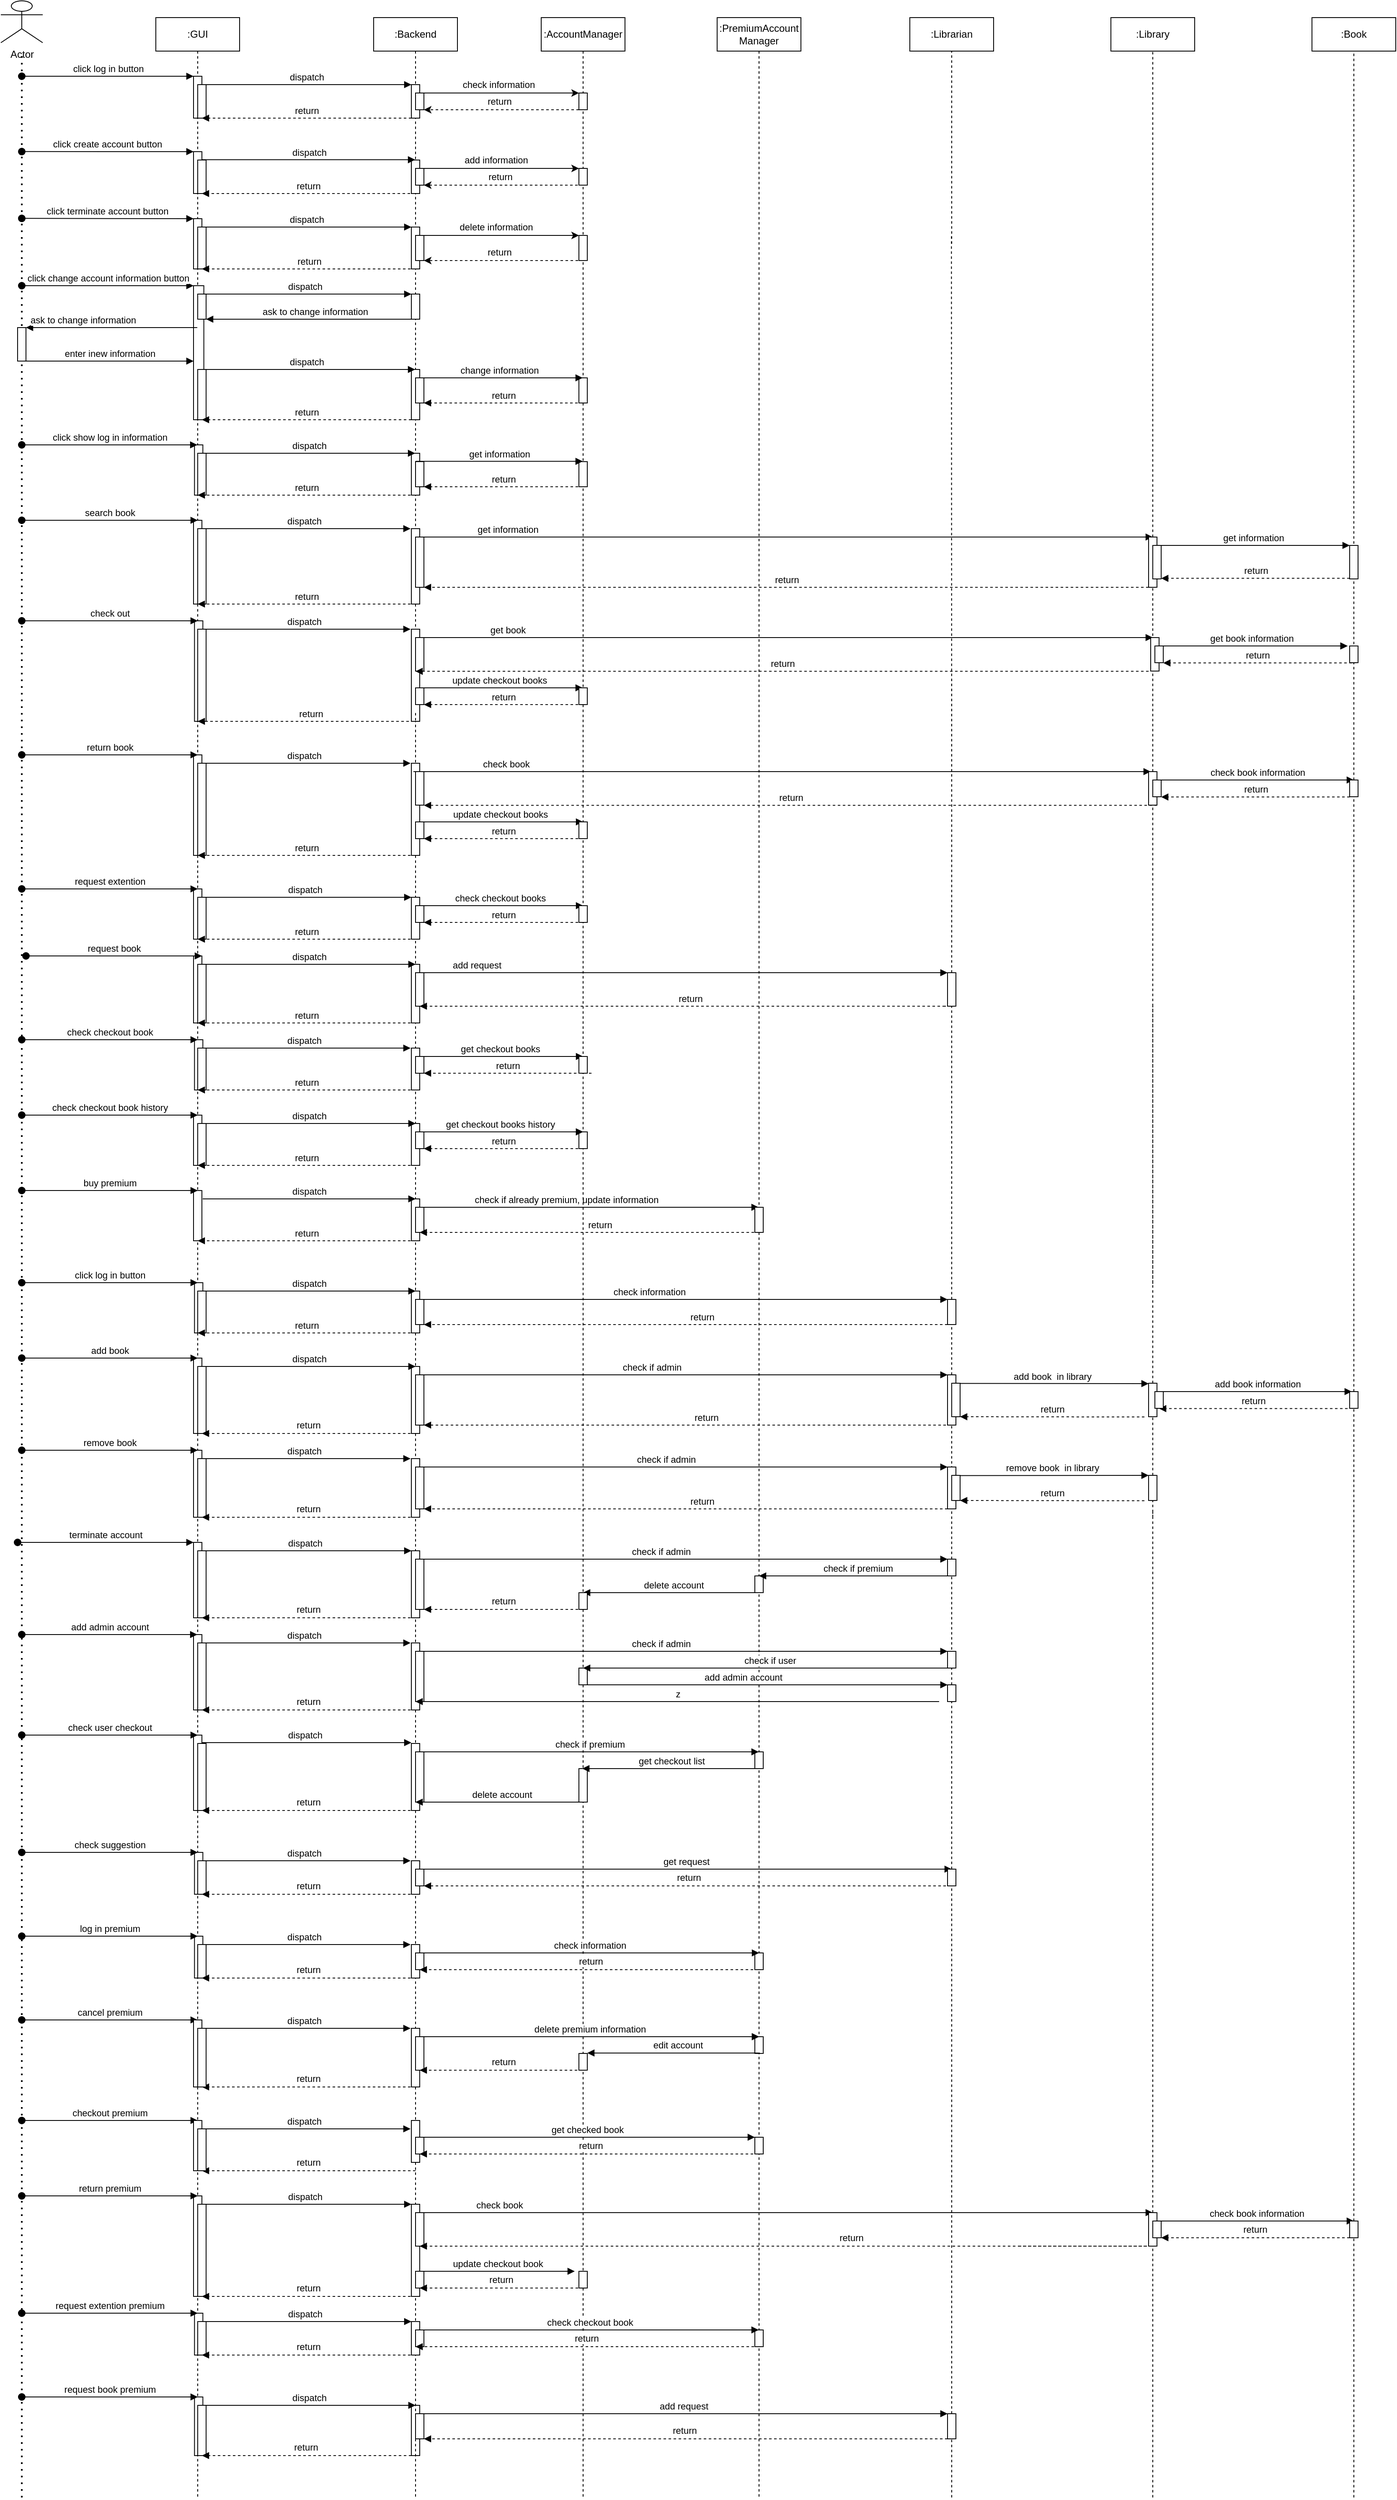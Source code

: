 <mxfile version="22.0.4" type="google">
  <diagram name="Page-1" id="2YBvvXClWsGukQMizWep">
    <mxGraphModel grid="1" page="1" gridSize="10" guides="1" tooltips="1" connect="1" arrows="1" fold="1" pageScale="1" pageWidth="850" pageHeight="1400" math="0" shadow="0">
      <root>
        <mxCell id="0" />
        <mxCell id="1" parent="0" />
        <mxCell id="8OrpDrZAfpW0493N6n80-399" value="" style="html=1;points=[];perimeter=orthogonalPerimeter;outlineConnect=0;targetShapes=umlLifeline;portConstraint=eastwest;newEdgeStyle={&quot;edgeStyle&quot;:&quot;elbowEdgeStyle&quot;,&quot;elbow&quot;:&quot;vertical&quot;,&quot;curved&quot;:0,&quot;rounded&quot;:0};" vertex="1" parent="1">
          <mxGeometry x="205" y="1650" width="10" height="80" as="geometry" />
        </mxCell>
        <mxCell id="8OrpDrZAfpW0493N6n80-557" value="" style="html=1;points=[];perimeter=orthogonalPerimeter;outlineConnect=0;targetShapes=umlLifeline;portConstraint=eastwest;newEdgeStyle={&quot;edgeStyle&quot;:&quot;elbowEdgeStyle&quot;,&quot;elbow&quot;:&quot;vertical&quot;,&quot;curved&quot;:0,&quot;rounded&quot;:0};" vertex="1" parent="1">
          <mxGeometry x="205" y="2890" width="10" height="60" as="geometry" />
        </mxCell>
        <mxCell id="aM9ryv3xv72pqoxQDRHE-5" value=":Backend" style="shape=umlLifeline;perimeter=lifelinePerimeter;whiteSpace=wrap;html=1;container=0;dropTarget=0;collapsible=0;recursiveResize=0;outlineConnect=0;portConstraint=eastwest;newEdgeStyle={&quot;edgeStyle&quot;:&quot;elbowEdgeStyle&quot;,&quot;elbow&quot;:&quot;vertical&quot;,&quot;curved&quot;:0,&quot;rounded&quot;:0};" vertex="1" parent="1">
          <mxGeometry x="160" y="40" width="100" height="2960" as="geometry" />
        </mxCell>
        <mxCell id="aM9ryv3xv72pqoxQDRHE-6" value="" style="html=1;points=[];perimeter=orthogonalPerimeter;outlineConnect=0;targetShapes=umlLifeline;portConstraint=eastwest;newEdgeStyle={&quot;edgeStyle&quot;:&quot;elbowEdgeStyle&quot;,&quot;elbow&quot;:&quot;vertical&quot;,&quot;curved&quot;:0,&quot;rounded&quot;:0};" vertex="1" parent="aM9ryv3xv72pqoxQDRHE-5">
          <mxGeometry x="45" y="80" width="10" height="40" as="geometry" />
        </mxCell>
        <mxCell id="8OrpDrZAfpW0493N6n80-11" value="" style="html=1;points=[];perimeter=orthogonalPerimeter;outlineConnect=0;targetShapes=umlLifeline;portConstraint=eastwest;newEdgeStyle={&quot;edgeStyle&quot;:&quot;elbowEdgeStyle&quot;,&quot;elbow&quot;:&quot;vertical&quot;,&quot;curved&quot;:0,&quot;rounded&quot;:0};" vertex="1" parent="aM9ryv3xv72pqoxQDRHE-5">
          <mxGeometry x="50" y="90" width="10" height="20" as="geometry" />
        </mxCell>
        <mxCell id="8OrpDrZAfpW0493N6n80-110" value="" style="html=1;points=[];perimeter=orthogonalPerimeter;outlineConnect=0;targetShapes=umlLifeline;portConstraint=eastwest;newEdgeStyle={&quot;edgeStyle&quot;:&quot;elbowEdgeStyle&quot;,&quot;elbow&quot;:&quot;vertical&quot;,&quot;curved&quot;:0,&quot;rounded&quot;:0};" vertex="1" parent="aM9ryv3xv72pqoxQDRHE-5">
          <mxGeometry x="45" y="170" width="10" height="40" as="geometry" />
        </mxCell>
        <mxCell id="8OrpDrZAfpW0493N6n80-114" value="" style="html=1;points=[];perimeter=orthogonalPerimeter;outlineConnect=0;targetShapes=umlLifeline;portConstraint=eastwest;newEdgeStyle={&quot;edgeStyle&quot;:&quot;elbowEdgeStyle&quot;,&quot;elbow&quot;:&quot;vertical&quot;,&quot;curved&quot;:0,&quot;rounded&quot;:0};" vertex="1" parent="aM9ryv3xv72pqoxQDRHE-5">
          <mxGeometry x="50" y="180" width="10" height="20" as="geometry" />
        </mxCell>
        <mxCell id="8OrpDrZAfpW0493N6n80-143" value="" style="html=1;points=[];perimeter=orthogonalPerimeter;outlineConnect=0;targetShapes=umlLifeline;portConstraint=eastwest;newEdgeStyle={&quot;edgeStyle&quot;:&quot;elbowEdgeStyle&quot;,&quot;elbow&quot;:&quot;vertical&quot;,&quot;curved&quot;:0,&quot;rounded&quot;:0};" vertex="1" parent="aM9ryv3xv72pqoxQDRHE-5">
          <mxGeometry x="45" y="250" width="10" height="50" as="geometry" />
        </mxCell>
        <mxCell id="8OrpDrZAfpW0493N6n80-145" value="" style="html=1;points=[];perimeter=orthogonalPerimeter;outlineConnect=0;targetShapes=umlLifeline;portConstraint=eastwest;newEdgeStyle={&quot;edgeStyle&quot;:&quot;elbowEdgeStyle&quot;,&quot;elbow&quot;:&quot;vertical&quot;,&quot;curved&quot;:0,&quot;rounded&quot;:0};" vertex="1" parent="aM9ryv3xv72pqoxQDRHE-5">
          <mxGeometry x="50" y="260" width="10" height="30" as="geometry" />
        </mxCell>
        <mxCell id="8OrpDrZAfpW0493N6n80-158" value="" style="html=1;points=[];perimeter=orthogonalPerimeter;outlineConnect=0;targetShapes=umlLifeline;portConstraint=eastwest;newEdgeStyle={&quot;edgeStyle&quot;:&quot;elbowEdgeStyle&quot;,&quot;elbow&quot;:&quot;vertical&quot;,&quot;curved&quot;:0,&quot;rounded&quot;:0};" vertex="1" parent="aM9ryv3xv72pqoxQDRHE-5">
          <mxGeometry x="45" y="330" width="10" height="30" as="geometry" />
        </mxCell>
        <mxCell id="8OrpDrZAfpW0493N6n80-191" value="" style="html=1;points=[];perimeter=orthogonalPerimeter;outlineConnect=0;targetShapes=umlLifeline;portConstraint=eastwest;newEdgeStyle={&quot;edgeStyle&quot;:&quot;elbowEdgeStyle&quot;,&quot;elbow&quot;:&quot;vertical&quot;,&quot;curved&quot;:0,&quot;rounded&quot;:0};" vertex="1" parent="aM9ryv3xv72pqoxQDRHE-5">
          <mxGeometry x="45" y="420" width="10" height="60" as="geometry" />
        </mxCell>
        <mxCell id="8OrpDrZAfpW0493N6n80-193" value="" style="html=1;points=[];perimeter=orthogonalPerimeter;outlineConnect=0;targetShapes=umlLifeline;portConstraint=eastwest;newEdgeStyle={&quot;edgeStyle&quot;:&quot;elbowEdgeStyle&quot;,&quot;elbow&quot;:&quot;vertical&quot;,&quot;curved&quot;:0,&quot;rounded&quot;:0};" vertex="1" parent="aM9ryv3xv72pqoxQDRHE-5">
          <mxGeometry x="50" y="430" width="10" height="30" as="geometry" />
        </mxCell>
        <mxCell id="8OrpDrZAfpW0493N6n80-224" value="" style="html=1;points=[];perimeter=orthogonalPerimeter;outlineConnect=0;targetShapes=umlLifeline;portConstraint=eastwest;newEdgeStyle={&quot;edgeStyle&quot;:&quot;elbowEdgeStyle&quot;,&quot;elbow&quot;:&quot;vertical&quot;,&quot;curved&quot;:0,&quot;rounded&quot;:0};" vertex="1" parent="aM9ryv3xv72pqoxQDRHE-5">
          <mxGeometry x="45" y="520" width="10" height="50" as="geometry" />
        </mxCell>
        <mxCell id="8OrpDrZAfpW0493N6n80-225" value="" style="html=1;points=[];perimeter=orthogonalPerimeter;outlineConnect=0;targetShapes=umlLifeline;portConstraint=eastwest;newEdgeStyle={&quot;edgeStyle&quot;:&quot;elbowEdgeStyle&quot;,&quot;elbow&quot;:&quot;vertical&quot;,&quot;curved&quot;:0,&quot;rounded&quot;:0};" vertex="1" parent="aM9ryv3xv72pqoxQDRHE-5">
          <mxGeometry x="50" y="530" width="10" height="30" as="geometry" />
        </mxCell>
        <mxCell id="8OrpDrZAfpW0493N6n80-234" value="" style="html=1;points=[];perimeter=orthogonalPerimeter;outlineConnect=0;targetShapes=umlLifeline;portConstraint=eastwest;newEdgeStyle={&quot;edgeStyle&quot;:&quot;elbowEdgeStyle&quot;,&quot;elbow&quot;:&quot;vertical&quot;,&quot;curved&quot;:0,&quot;rounded&quot;:0};" vertex="1" parent="aM9ryv3xv72pqoxQDRHE-5">
          <mxGeometry x="45" y="610" width="10" height="90" as="geometry" />
        </mxCell>
        <mxCell id="8OrpDrZAfpW0493N6n80-235" value="" style="html=1;points=[];perimeter=orthogonalPerimeter;outlineConnect=0;targetShapes=umlLifeline;portConstraint=eastwest;newEdgeStyle={&quot;edgeStyle&quot;:&quot;elbowEdgeStyle&quot;,&quot;elbow&quot;:&quot;vertical&quot;,&quot;curved&quot;:0,&quot;rounded&quot;:0};" vertex="1" parent="aM9ryv3xv72pqoxQDRHE-5">
          <mxGeometry x="50" y="620" width="10" height="60" as="geometry" />
        </mxCell>
        <mxCell id="8OrpDrZAfpW0493N6n80-250" value="" style="html=1;points=[];perimeter=orthogonalPerimeter;outlineConnect=0;targetShapes=umlLifeline;portConstraint=eastwest;newEdgeStyle={&quot;edgeStyle&quot;:&quot;elbowEdgeStyle&quot;,&quot;elbow&quot;:&quot;vertical&quot;,&quot;curved&quot;:0,&quot;rounded&quot;:0};" vertex="1" parent="aM9ryv3xv72pqoxQDRHE-5">
          <mxGeometry x="45" y="730" width="10" height="110" as="geometry" />
        </mxCell>
        <mxCell id="8OrpDrZAfpW0493N6n80-251" value="" style="html=1;points=[];perimeter=orthogonalPerimeter;outlineConnect=0;targetShapes=umlLifeline;portConstraint=eastwest;newEdgeStyle={&quot;edgeStyle&quot;:&quot;elbowEdgeStyle&quot;,&quot;elbow&quot;:&quot;vertical&quot;,&quot;curved&quot;:0,&quot;rounded&quot;:0};" vertex="1" parent="aM9ryv3xv72pqoxQDRHE-5">
          <mxGeometry x="50" y="740" width="10" height="40" as="geometry" />
        </mxCell>
        <mxCell id="8OrpDrZAfpW0493N6n80-267" value="" style="html=1;points=[];perimeter=orthogonalPerimeter;outlineConnect=0;targetShapes=umlLifeline;portConstraint=eastwest;newEdgeStyle={&quot;edgeStyle&quot;:&quot;elbowEdgeStyle&quot;,&quot;elbow&quot;:&quot;vertical&quot;,&quot;curved&quot;:0,&quot;rounded&quot;:0};" vertex="1" parent="aM9ryv3xv72pqoxQDRHE-5">
          <mxGeometry x="45" y="890" width="10" height="110" as="geometry" />
        </mxCell>
        <mxCell id="8OrpDrZAfpW0493N6n80-268" value="" style="html=1;points=[];perimeter=orthogonalPerimeter;outlineConnect=0;targetShapes=umlLifeline;portConstraint=eastwest;newEdgeStyle={&quot;edgeStyle&quot;:&quot;elbowEdgeStyle&quot;,&quot;elbow&quot;:&quot;vertical&quot;,&quot;curved&quot;:0,&quot;rounded&quot;:0};" vertex="1" parent="aM9ryv3xv72pqoxQDRHE-5">
          <mxGeometry x="50" y="900" width="10" height="40" as="geometry" />
        </mxCell>
        <mxCell id="8OrpDrZAfpW0493N6n80-286" value="" style="html=1;points=[];perimeter=orthogonalPerimeter;outlineConnect=0;targetShapes=umlLifeline;portConstraint=eastwest;newEdgeStyle={&quot;edgeStyle&quot;:&quot;elbowEdgeStyle&quot;,&quot;elbow&quot;:&quot;vertical&quot;,&quot;curved&quot;:0,&quot;rounded&quot;:0};" vertex="1" parent="aM9ryv3xv72pqoxQDRHE-5">
          <mxGeometry x="45" y="1050" width="10" height="50" as="geometry" />
        </mxCell>
        <mxCell id="8OrpDrZAfpW0493N6n80-294" value="" style="html=1;points=[];perimeter=orthogonalPerimeter;outlineConnect=0;targetShapes=umlLifeline;portConstraint=eastwest;newEdgeStyle={&quot;edgeStyle&quot;:&quot;elbowEdgeStyle&quot;,&quot;elbow&quot;:&quot;vertical&quot;,&quot;curved&quot;:0,&quot;rounded&quot;:0};" vertex="1" parent="aM9ryv3xv72pqoxQDRHE-5">
          <mxGeometry x="45" y="1130" width="10" height="70" as="geometry" />
        </mxCell>
        <mxCell id="8OrpDrZAfpW0493N6n80-309" value="" style="html=1;points=[];perimeter=orthogonalPerimeter;outlineConnect=0;targetShapes=umlLifeline;portConstraint=eastwest;newEdgeStyle={&quot;edgeStyle&quot;:&quot;elbowEdgeStyle&quot;,&quot;elbow&quot;:&quot;vertical&quot;,&quot;curved&quot;:0,&quot;rounded&quot;:0};" vertex="1" parent="aM9ryv3xv72pqoxQDRHE-5">
          <mxGeometry x="45" y="1230" width="10" height="50" as="geometry" />
        </mxCell>
        <mxCell id="8OrpDrZAfpW0493N6n80-324" value="" style="html=1;points=[];perimeter=orthogonalPerimeter;outlineConnect=0;targetShapes=umlLifeline;portConstraint=eastwest;newEdgeStyle={&quot;edgeStyle&quot;:&quot;elbowEdgeStyle&quot;,&quot;elbow&quot;:&quot;vertical&quot;,&quot;curved&quot;:0,&quot;rounded&quot;:0};" vertex="1" parent="aM9ryv3xv72pqoxQDRHE-5">
          <mxGeometry x="45" y="1320" width="10" height="50" as="geometry" />
        </mxCell>
        <mxCell id="8OrpDrZAfpW0493N6n80-333" value="" style="html=1;points=[];perimeter=orthogonalPerimeter;outlineConnect=0;targetShapes=umlLifeline;portConstraint=eastwest;newEdgeStyle={&quot;edgeStyle&quot;:&quot;elbowEdgeStyle&quot;,&quot;elbow&quot;:&quot;vertical&quot;,&quot;curved&quot;:0,&quot;rounded&quot;:0};" vertex="1" parent="aM9ryv3xv72pqoxQDRHE-5">
          <mxGeometry x="45" y="1410" width="10" height="50" as="geometry" />
        </mxCell>
        <mxCell id="8OrpDrZAfpW0493N6n80-343" value="" style="html=1;points=[];perimeter=orthogonalPerimeter;outlineConnect=0;targetShapes=umlLifeline;portConstraint=eastwest;newEdgeStyle={&quot;edgeStyle&quot;:&quot;elbowEdgeStyle&quot;,&quot;elbow&quot;:&quot;vertical&quot;,&quot;curved&quot;:0,&quot;rounded&quot;:0};" vertex="1" parent="aM9ryv3xv72pqoxQDRHE-5">
          <mxGeometry x="45" y="1520" width="10" height="50" as="geometry" />
        </mxCell>
        <mxCell id="8OrpDrZAfpW0493N6n80-354" value="" style="html=1;points=[];perimeter=orthogonalPerimeter;outlineConnect=0;targetShapes=umlLifeline;portConstraint=eastwest;newEdgeStyle={&quot;edgeStyle&quot;:&quot;elbowEdgeStyle&quot;,&quot;elbow&quot;:&quot;vertical&quot;,&quot;curved&quot;:0,&quot;rounded&quot;:0};" vertex="1" parent="aM9ryv3xv72pqoxQDRHE-5">
          <mxGeometry x="45" y="1610" width="10" height="80" as="geometry" />
        </mxCell>
        <mxCell id="8OrpDrZAfpW0493N6n80-377" value="" style="html=1;points=[];perimeter=orthogonalPerimeter;outlineConnect=0;targetShapes=umlLifeline;portConstraint=eastwest;newEdgeStyle={&quot;edgeStyle&quot;:&quot;elbowEdgeStyle&quot;,&quot;elbow&quot;:&quot;vertical&quot;,&quot;curved&quot;:0,&quot;rounded&quot;:0};" vertex="1" parent="aM9ryv3xv72pqoxQDRHE-5">
          <mxGeometry x="45" y="1720" width="10" height="70" as="geometry" />
        </mxCell>
        <mxCell id="8OrpDrZAfpW0493N6n80-392" value="" style="html=1;points=[];perimeter=orthogonalPerimeter;outlineConnect=0;targetShapes=umlLifeline;portConstraint=eastwest;newEdgeStyle={&quot;edgeStyle&quot;:&quot;elbowEdgeStyle&quot;,&quot;elbow&quot;:&quot;vertical&quot;,&quot;curved&quot;:0,&quot;rounded&quot;:0};" vertex="1" parent="aM9ryv3xv72pqoxQDRHE-5">
          <mxGeometry x="50" y="1240" width="10" height="20" as="geometry" />
        </mxCell>
        <mxCell id="8OrpDrZAfpW0493N6n80-393" value="" style="html=1;points=[];perimeter=orthogonalPerimeter;outlineConnect=0;targetShapes=umlLifeline;portConstraint=eastwest;newEdgeStyle={&quot;edgeStyle&quot;:&quot;elbowEdgeStyle&quot;,&quot;elbow&quot;:&quot;vertical&quot;,&quot;curved&quot;:0,&quot;rounded&quot;:0};" vertex="1" parent="aM9ryv3xv72pqoxQDRHE-5">
          <mxGeometry x="50" y="1330" width="10" height="20" as="geometry" />
        </mxCell>
        <mxCell id="8OrpDrZAfpW0493N6n80-394" value="" style="html=1;points=[];perimeter=orthogonalPerimeter;outlineConnect=0;targetShapes=umlLifeline;portConstraint=eastwest;newEdgeStyle={&quot;edgeStyle&quot;:&quot;elbowEdgeStyle&quot;,&quot;elbow&quot;:&quot;vertical&quot;,&quot;curved&quot;:0,&quot;rounded&quot;:0};" vertex="1" parent="aM9ryv3xv72pqoxQDRHE-5">
          <mxGeometry x="50" y="1140" width="10" height="40" as="geometry" />
        </mxCell>
        <mxCell id="8OrpDrZAfpW0493N6n80-395" value="" style="html=1;points=[];perimeter=orthogonalPerimeter;outlineConnect=0;targetShapes=umlLifeline;portConstraint=eastwest;newEdgeStyle={&quot;edgeStyle&quot;:&quot;elbowEdgeStyle&quot;,&quot;elbow&quot;:&quot;vertical&quot;,&quot;curved&quot;:0,&quot;rounded&quot;:0};" vertex="1" parent="aM9ryv3xv72pqoxQDRHE-5">
          <mxGeometry x="50" y="1420" width="10" height="30" as="geometry" />
        </mxCell>
        <mxCell id="8OrpDrZAfpW0493N6n80-396" value="" style="html=1;points=[];perimeter=orthogonalPerimeter;outlineConnect=0;targetShapes=umlLifeline;portConstraint=eastwest;newEdgeStyle={&quot;edgeStyle&quot;:&quot;elbowEdgeStyle&quot;,&quot;elbow&quot;:&quot;vertical&quot;,&quot;curved&quot;:0,&quot;rounded&quot;:0};" vertex="1" parent="aM9ryv3xv72pqoxQDRHE-5">
          <mxGeometry x="50" y="1060" width="10" height="20" as="geometry" />
        </mxCell>
        <mxCell id="8OrpDrZAfpW0493N6n80-397" value="" style="html=1;points=[];perimeter=orthogonalPerimeter;outlineConnect=0;targetShapes=umlLifeline;portConstraint=eastwest;newEdgeStyle={&quot;edgeStyle&quot;:&quot;elbowEdgeStyle&quot;,&quot;elbow&quot;:&quot;vertical&quot;,&quot;curved&quot;:0,&quot;rounded&quot;:0};" vertex="1" parent="aM9ryv3xv72pqoxQDRHE-5">
          <mxGeometry x="50" y="960" width="10" height="20" as="geometry" />
        </mxCell>
        <mxCell id="8OrpDrZAfpW0493N6n80-398" value="" style="html=1;points=[];perimeter=orthogonalPerimeter;outlineConnect=0;targetShapes=umlLifeline;portConstraint=eastwest;newEdgeStyle={&quot;edgeStyle&quot;:&quot;elbowEdgeStyle&quot;,&quot;elbow&quot;:&quot;vertical&quot;,&quot;curved&quot;:0,&quot;rounded&quot;:0};" vertex="1" parent="aM9ryv3xv72pqoxQDRHE-5">
          <mxGeometry x="50" y="800" width="10" height="20" as="geometry" />
        </mxCell>
        <mxCell id="8OrpDrZAfpW0493N6n80-400" value="" style="html=1;points=[];perimeter=orthogonalPerimeter;outlineConnect=0;targetShapes=umlLifeline;portConstraint=eastwest;newEdgeStyle={&quot;edgeStyle&quot;:&quot;elbowEdgeStyle&quot;,&quot;elbow&quot;:&quot;vertical&quot;,&quot;curved&quot;:0,&quot;rounded&quot;:0};" vertex="1" parent="aM9ryv3xv72pqoxQDRHE-5">
          <mxGeometry x="50" y="1620" width="10" height="60" as="geometry" />
        </mxCell>
        <mxCell id="8OrpDrZAfpW0493N6n80-401" value="" style="html=1;points=[];perimeter=orthogonalPerimeter;outlineConnect=0;targetShapes=umlLifeline;portConstraint=eastwest;newEdgeStyle={&quot;edgeStyle&quot;:&quot;elbowEdgeStyle&quot;,&quot;elbow&quot;:&quot;vertical&quot;,&quot;curved&quot;:0,&quot;rounded&quot;:0};" vertex="1" parent="aM9ryv3xv72pqoxQDRHE-5">
          <mxGeometry x="50" y="1530" width="10" height="30" as="geometry" />
        </mxCell>
        <mxCell id="8OrpDrZAfpW0493N6n80-402" value="" style="html=1;points=[];perimeter=orthogonalPerimeter;outlineConnect=0;targetShapes=umlLifeline;portConstraint=eastwest;newEdgeStyle={&quot;edgeStyle&quot;:&quot;elbowEdgeStyle&quot;,&quot;elbow&quot;:&quot;vertical&quot;,&quot;curved&quot;:0,&quot;rounded&quot;:0};" vertex="1" parent="aM9ryv3xv72pqoxQDRHE-5">
          <mxGeometry x="50" y="1730" width="10" height="50" as="geometry" />
        </mxCell>
        <mxCell id="8OrpDrZAfpW0493N6n80-412" value="" style="html=1;points=[];perimeter=orthogonalPerimeter;outlineConnect=0;targetShapes=umlLifeline;portConstraint=eastwest;newEdgeStyle={&quot;edgeStyle&quot;:&quot;elbowEdgeStyle&quot;,&quot;elbow&quot;:&quot;vertical&quot;,&quot;curved&quot;:0,&quot;rounded&quot;:0};" vertex="1" parent="aM9ryv3xv72pqoxQDRHE-5">
          <mxGeometry x="45" y="1830" width="10" height="80" as="geometry" />
        </mxCell>
        <mxCell id="8OrpDrZAfpW0493N6n80-428" value="" style="html=1;points=[];perimeter=orthogonalPerimeter;outlineConnect=0;targetShapes=umlLifeline;portConstraint=eastwest;newEdgeStyle={&quot;edgeStyle&quot;:&quot;elbowEdgeStyle&quot;,&quot;elbow&quot;:&quot;vertical&quot;,&quot;curved&quot;:0,&quot;rounded&quot;:0};" vertex="1" parent="aM9ryv3xv72pqoxQDRHE-5">
          <mxGeometry x="45" y="1940" width="10" height="80" as="geometry" />
        </mxCell>
        <mxCell id="8OrpDrZAfpW0493N6n80-448" value="" style="html=1;points=[];perimeter=orthogonalPerimeter;outlineConnect=0;targetShapes=umlLifeline;portConstraint=eastwest;newEdgeStyle={&quot;edgeStyle&quot;:&quot;elbowEdgeStyle&quot;,&quot;elbow&quot;:&quot;vertical&quot;,&quot;curved&quot;:0,&quot;rounded&quot;:0};" vertex="1" parent="aM9ryv3xv72pqoxQDRHE-5">
          <mxGeometry x="45" y="2060" width="10" height="80" as="geometry" />
        </mxCell>
        <mxCell id="8OrpDrZAfpW0493N6n80-458" value="" style="html=1;points=[];perimeter=orthogonalPerimeter;outlineConnect=0;targetShapes=umlLifeline;portConstraint=eastwest;newEdgeStyle={&quot;edgeStyle&quot;:&quot;elbowEdgeStyle&quot;,&quot;elbow&quot;:&quot;vertical&quot;,&quot;curved&quot;:0,&quot;rounded&quot;:0};" vertex="1" parent="aM9ryv3xv72pqoxQDRHE-5">
          <mxGeometry x="45" y="2200" width="10" height="40" as="geometry" />
        </mxCell>
        <mxCell id="8OrpDrZAfpW0493N6n80-459" value="" style="html=1;points=[];perimeter=orthogonalPerimeter;outlineConnect=0;targetShapes=umlLifeline;portConstraint=eastwest;newEdgeStyle={&quot;edgeStyle&quot;:&quot;elbowEdgeStyle&quot;,&quot;elbow&quot;:&quot;vertical&quot;,&quot;curved&quot;:0,&quot;rounded&quot;:0};" vertex="1" parent="aM9ryv3xv72pqoxQDRHE-5">
          <mxGeometry x="50" y="1950" width="10" height="60" as="geometry" />
        </mxCell>
        <mxCell id="8OrpDrZAfpW0493N6n80-460" value="" style="html=1;points=[];perimeter=orthogonalPerimeter;outlineConnect=0;targetShapes=umlLifeline;portConstraint=eastwest;newEdgeStyle={&quot;edgeStyle&quot;:&quot;elbowEdgeStyle&quot;,&quot;elbow&quot;:&quot;vertical&quot;,&quot;curved&quot;:0,&quot;rounded&quot;:0};" vertex="1" parent="aM9ryv3xv72pqoxQDRHE-5">
          <mxGeometry x="50" y="1840" width="10" height="60" as="geometry" />
        </mxCell>
        <mxCell id="8OrpDrZAfpW0493N6n80-461" value="" style="html=1;points=[];perimeter=orthogonalPerimeter;outlineConnect=0;targetShapes=umlLifeline;portConstraint=eastwest;newEdgeStyle={&quot;edgeStyle&quot;:&quot;elbowEdgeStyle&quot;,&quot;elbow&quot;:&quot;vertical&quot;,&quot;curved&quot;:0,&quot;rounded&quot;:0};" vertex="1" parent="aM9ryv3xv72pqoxQDRHE-5">
          <mxGeometry x="50" y="2070" width="10" height="60" as="geometry" />
        </mxCell>
        <mxCell id="8OrpDrZAfpW0493N6n80-469" value="" style="html=1;points=[];perimeter=orthogonalPerimeter;outlineConnect=0;targetShapes=umlLifeline;portConstraint=eastwest;newEdgeStyle={&quot;edgeStyle&quot;:&quot;elbowEdgeStyle&quot;,&quot;elbow&quot;:&quot;vertical&quot;,&quot;curved&quot;:0,&quot;rounded&quot;:0};" vertex="1" parent="aM9ryv3xv72pqoxQDRHE-5">
          <mxGeometry x="50" y="2210" width="10" height="20" as="geometry" />
        </mxCell>
        <mxCell id="8OrpDrZAfpW0493N6n80-475" value="" style="html=1;points=[];perimeter=orthogonalPerimeter;outlineConnect=0;targetShapes=umlLifeline;portConstraint=eastwest;newEdgeStyle={&quot;edgeStyle&quot;:&quot;elbowEdgeStyle&quot;,&quot;elbow&quot;:&quot;vertical&quot;,&quot;curved&quot;:0,&quot;rounded&quot;:0};" vertex="1" parent="aM9ryv3xv72pqoxQDRHE-5">
          <mxGeometry x="45" y="2300" width="10" height="40" as="geometry" />
        </mxCell>
        <mxCell id="8OrpDrZAfpW0493N6n80-486" value="" style="html=1;points=[];perimeter=orthogonalPerimeter;outlineConnect=0;targetShapes=umlLifeline;portConstraint=eastwest;newEdgeStyle={&quot;edgeStyle&quot;:&quot;elbowEdgeStyle&quot;,&quot;elbow&quot;:&quot;vertical&quot;,&quot;curved&quot;:0,&quot;rounded&quot;:0};" vertex="1" parent="aM9ryv3xv72pqoxQDRHE-5">
          <mxGeometry x="45" y="2400" width="10" height="70" as="geometry" />
        </mxCell>
        <mxCell id="8OrpDrZAfpW0493N6n80-487" value="" style="html=1;points=[];perimeter=orthogonalPerimeter;outlineConnect=0;targetShapes=umlLifeline;portConstraint=eastwest;newEdgeStyle={&quot;edgeStyle&quot;:&quot;elbowEdgeStyle&quot;,&quot;elbow&quot;:&quot;vertical&quot;,&quot;curved&quot;:0,&quot;rounded&quot;:0};" vertex="1" parent="aM9ryv3xv72pqoxQDRHE-5">
          <mxGeometry x="50" y="2310" width="10" height="20" as="geometry" />
        </mxCell>
        <mxCell id="8OrpDrZAfpW0493N6n80-505" value="" style="html=1;points=[];perimeter=orthogonalPerimeter;outlineConnect=0;targetShapes=umlLifeline;portConstraint=eastwest;newEdgeStyle={&quot;edgeStyle&quot;:&quot;elbowEdgeStyle&quot;,&quot;elbow&quot;:&quot;vertical&quot;,&quot;curved&quot;:0,&quot;rounded&quot;:0};" vertex="1" parent="aM9ryv3xv72pqoxQDRHE-5">
          <mxGeometry x="45" y="2510" width="10" height="50" as="geometry" />
        </mxCell>
        <mxCell id="8OrpDrZAfpW0493N6n80-512" value="" style="html=1;points=[];perimeter=orthogonalPerimeter;outlineConnect=0;targetShapes=umlLifeline;portConstraint=eastwest;newEdgeStyle={&quot;edgeStyle&quot;:&quot;elbowEdgeStyle&quot;,&quot;elbow&quot;:&quot;vertical&quot;,&quot;curved&quot;:0,&quot;rounded&quot;:0};" vertex="1" parent="aM9ryv3xv72pqoxQDRHE-5">
          <mxGeometry x="50" y="2410" width="10" height="40" as="geometry" />
        </mxCell>
        <mxCell id="8OrpDrZAfpW0493N6n80-513" value="" style="html=1;points=[];perimeter=orthogonalPerimeter;outlineConnect=0;targetShapes=umlLifeline;portConstraint=eastwest;newEdgeStyle={&quot;edgeStyle&quot;:&quot;elbowEdgeStyle&quot;,&quot;elbow&quot;:&quot;vertical&quot;,&quot;curved&quot;:0,&quot;rounded&quot;:0};" vertex="1" parent="aM9ryv3xv72pqoxQDRHE-5">
          <mxGeometry x="50" y="2530" width="10" height="20" as="geometry" />
        </mxCell>
        <mxCell id="8OrpDrZAfpW0493N6n80-519" value="" style="html=1;points=[];perimeter=orthogonalPerimeter;outlineConnect=0;targetShapes=umlLifeline;portConstraint=eastwest;newEdgeStyle={&quot;edgeStyle&quot;:&quot;elbowEdgeStyle&quot;,&quot;elbow&quot;:&quot;vertical&quot;,&quot;curved&quot;:0,&quot;rounded&quot;:0};" vertex="1" parent="aM9ryv3xv72pqoxQDRHE-5">
          <mxGeometry x="45" y="2610" width="10" height="110" as="geometry" />
        </mxCell>
        <mxCell id="8OrpDrZAfpW0493N6n80-536" value="" style="html=1;points=[];perimeter=orthogonalPerimeter;outlineConnect=0;targetShapes=umlLifeline;portConstraint=eastwest;newEdgeStyle={&quot;edgeStyle&quot;:&quot;elbowEdgeStyle&quot;,&quot;elbow&quot;:&quot;vertical&quot;,&quot;curved&quot;:0,&quot;rounded&quot;:0};" vertex="1" parent="aM9ryv3xv72pqoxQDRHE-5">
          <mxGeometry x="50" y="2690" width="10" height="20" as="geometry" />
        </mxCell>
        <mxCell id="8OrpDrZAfpW0493N6n80-539" value="" style="html=1;points=[];perimeter=orthogonalPerimeter;outlineConnect=0;targetShapes=umlLifeline;portConstraint=eastwest;newEdgeStyle={&quot;edgeStyle&quot;:&quot;elbowEdgeStyle&quot;,&quot;elbow&quot;:&quot;vertical&quot;,&quot;curved&quot;:0,&quot;rounded&quot;:0};" vertex="1" parent="aM9ryv3xv72pqoxQDRHE-5">
          <mxGeometry x="50" y="2620" width="10" height="40" as="geometry" />
        </mxCell>
        <mxCell id="8OrpDrZAfpW0493N6n80-546" value="" style="html=1;points=[];perimeter=orthogonalPerimeter;outlineConnect=0;targetShapes=umlLifeline;portConstraint=eastwest;newEdgeStyle={&quot;edgeStyle&quot;:&quot;elbowEdgeStyle&quot;,&quot;elbow&quot;:&quot;vertical&quot;,&quot;curved&quot;:0,&quot;rounded&quot;:0};" vertex="1" parent="aM9ryv3xv72pqoxQDRHE-5">
          <mxGeometry x="45" y="2750" width="10" height="40" as="geometry" />
        </mxCell>
        <mxCell id="8OrpDrZAfpW0493N6n80-551" value="" style="html=1;points=[];perimeter=orthogonalPerimeter;outlineConnect=0;targetShapes=umlLifeline;portConstraint=eastwest;newEdgeStyle={&quot;edgeStyle&quot;:&quot;elbowEdgeStyle&quot;,&quot;elbow&quot;:&quot;vertical&quot;,&quot;curved&quot;:0,&quot;rounded&quot;:0};" vertex="1" parent="aM9ryv3xv72pqoxQDRHE-5">
          <mxGeometry x="50" y="2760" width="10" height="20" as="geometry" />
        </mxCell>
        <mxCell id="8OrpDrZAfpW0493N6n80-570" value="" style="html=1;points=[];perimeter=orthogonalPerimeter;outlineConnect=0;targetShapes=umlLifeline;portConstraint=eastwest;newEdgeStyle={&quot;edgeStyle&quot;:&quot;elbowEdgeStyle&quot;,&quot;elbow&quot;:&quot;vertical&quot;,&quot;curved&quot;:0,&quot;rounded&quot;:0};" vertex="1" parent="aM9ryv3xv72pqoxQDRHE-5">
          <mxGeometry x="50" y="2860" width="10" height="30" as="geometry" />
        </mxCell>
        <mxCell id="8OrpDrZAfpW0493N6n80-543" value="dispatch" style="html=1;verticalAlign=bottom;endArrow=block;edgeStyle=elbowEdgeStyle;elbow=vertical;curved=0;rounded=0;" edge="1" parent="1">
          <mxGeometry relative="1" as="geometry">
            <mxPoint x="-49" y="2790" as="sourcePoint" />
            <Array as="points">
              <mxPoint x="110" y="2790" />
            </Array>
            <mxPoint x="205" y="2790" as="targetPoint" />
          </mxGeometry>
        </mxCell>
        <mxCell id="8OrpDrZAfpW0493N6n80-516" value="dispatch" style="html=1;verticalAlign=bottom;endArrow=block;edgeStyle=elbowEdgeStyle;elbow=vertical;curved=0;rounded=0;" edge="1" parent="1">
          <mxGeometry relative="1" as="geometry">
            <mxPoint x="-49" y="2650" as="sourcePoint" />
            <Array as="points">
              <mxPoint x="110" y="2650" />
            </Array>
            <mxPoint x="205" y="2650" as="targetPoint" />
          </mxGeometry>
        </mxCell>
        <mxCell id="8OrpDrZAfpW0493N6n80-502" value="dispatch" style="html=1;verticalAlign=bottom;endArrow=block;edgeStyle=elbowEdgeStyle;elbow=vertical;curved=0;rounded=0;" edge="1" parent="1">
          <mxGeometry relative="1" as="geometry">
            <mxPoint x="-50" y="2560" as="sourcePoint" />
            <Array as="points">
              <mxPoint x="109" y="2560" />
            </Array>
            <mxPoint x="204" y="2560" as="targetPoint" />
          </mxGeometry>
        </mxCell>
        <mxCell id="8OrpDrZAfpW0493N6n80-483" value="dispatch" style="html=1;verticalAlign=bottom;endArrow=block;edgeStyle=elbowEdgeStyle;elbow=vertical;curved=0;rounded=0;" edge="1" parent="1">
          <mxGeometry relative="1" as="geometry">
            <mxPoint x="-50" y="2440" as="sourcePoint" />
            <Array as="points">
              <mxPoint x="109" y="2440" />
            </Array>
            <mxPoint x="204" y="2440" as="targetPoint" />
          </mxGeometry>
        </mxCell>
        <mxCell id="8OrpDrZAfpW0493N6n80-472" value="dispatch" style="html=1;verticalAlign=bottom;endArrow=block;edgeStyle=elbowEdgeStyle;elbow=vertical;curved=0;rounded=0;" edge="1" parent="1">
          <mxGeometry relative="1" as="geometry">
            <mxPoint x="-50" y="2340" as="sourcePoint" />
            <Array as="points">
              <mxPoint x="109" y="2340" />
            </Array>
            <mxPoint x="204" y="2340" as="targetPoint" />
          </mxGeometry>
        </mxCell>
        <mxCell id="8OrpDrZAfpW0493N6n80-445" value="dispatch" style="html=1;verticalAlign=bottom;endArrow=block;edgeStyle=elbowEdgeStyle;elbow=vertical;curved=0;rounded=0;" edge="1" parent="1">
          <mxGeometry relative="1" as="geometry">
            <mxPoint x="-49" y="2099" as="sourcePoint" />
            <Array as="points">
              <mxPoint x="110" y="2099" />
            </Array>
            <mxPoint x="205" y="2099" as="targetPoint" />
          </mxGeometry>
        </mxCell>
        <mxCell id="8OrpDrZAfpW0493N6n80-457" value="dispatch" style="html=1;verticalAlign=bottom;endArrow=block;edgeStyle=elbowEdgeStyle;elbow=vertical;curved=0;rounded=0;" edge="1" parent="1">
          <mxGeometry relative="1" as="geometry">
            <mxPoint x="-50" y="2240" as="sourcePoint" />
            <Array as="points">
              <mxPoint x="109" y="2240" />
            </Array>
            <mxPoint x="204" y="2240" as="targetPoint" />
          </mxGeometry>
        </mxCell>
        <mxCell id="8OrpDrZAfpW0493N6n80-427" value="dispatch" style="html=1;verticalAlign=bottom;endArrow=block;edgeStyle=elbowEdgeStyle;elbow=vertical;curved=0;rounded=0;" edge="1" parent="1">
          <mxGeometry relative="1" as="geometry">
            <mxPoint x="-50" y="1980" as="sourcePoint" />
            <Array as="points">
              <mxPoint x="109" y="1980" />
            </Array>
            <mxPoint x="204" y="1980" as="targetPoint" />
          </mxGeometry>
        </mxCell>
        <mxCell id="8OrpDrZAfpW0493N6n80-355" value="dispatch" style="html=1;verticalAlign=bottom;endArrow=block;edgeStyle=elbowEdgeStyle;elbow=vertical;curved=0;rounded=0;" edge="1" parent="1">
          <mxGeometry relative="1" as="geometry">
            <mxPoint x="-50" y="1760" as="sourcePoint" />
            <Array as="points">
              <mxPoint x="109" y="1760" />
            </Array>
            <mxPoint x="204" y="1760" as="targetPoint" />
          </mxGeometry>
        </mxCell>
        <mxCell id="aM9ryv3xv72pqoxQDRHE-1" value=":GUI" style="shape=umlLifeline;perimeter=lifelinePerimeter;whiteSpace=wrap;html=1;container=0;dropTarget=0;collapsible=0;recursiveResize=0;outlineConnect=0;portConstraint=eastwest;newEdgeStyle={&quot;edgeStyle&quot;:&quot;elbowEdgeStyle&quot;,&quot;elbow&quot;:&quot;vertical&quot;,&quot;curved&quot;:0,&quot;rounded&quot;:0};" vertex="1" parent="1">
          <mxGeometry x="-100" y="40" width="100" height="2960" as="geometry" />
        </mxCell>
        <mxCell id="aM9ryv3xv72pqoxQDRHE-2" value="" style="html=1;points=[];perimeter=orthogonalPerimeter;outlineConnect=0;targetShapes=umlLifeline;portConstraint=eastwest;newEdgeStyle={&quot;edgeStyle&quot;:&quot;elbowEdgeStyle&quot;,&quot;elbow&quot;:&quot;vertical&quot;,&quot;curved&quot;:0,&quot;rounded&quot;:0};" vertex="1" parent="aM9ryv3xv72pqoxQDRHE-1">
          <mxGeometry x="45" y="70" width="10" height="50" as="geometry" />
        </mxCell>
        <mxCell id="aM9ryv3xv72pqoxQDRHE-3" value="click log in button" style="html=1;verticalAlign=bottom;startArrow=oval;endArrow=block;startSize=8;edgeStyle=elbowEdgeStyle;elbow=vertical;curved=0;rounded=0;" edge="1" parent="aM9ryv3xv72pqoxQDRHE-1" target="aM9ryv3xv72pqoxQDRHE-2">
          <mxGeometry relative="1" as="geometry">
            <mxPoint x="-160" y="70" as="sourcePoint" />
          </mxGeometry>
        </mxCell>
        <mxCell id="8OrpDrZAfpW0493N6n80-106" value="" style="html=1;points=[];perimeter=orthogonalPerimeter;outlineConnect=0;targetShapes=umlLifeline;portConstraint=eastwest;newEdgeStyle={&quot;edgeStyle&quot;:&quot;elbowEdgeStyle&quot;,&quot;elbow&quot;:&quot;vertical&quot;,&quot;curved&quot;:0,&quot;rounded&quot;:0};" vertex="1" parent="aM9ryv3xv72pqoxQDRHE-1">
          <mxGeometry x="45" y="160" width="10" height="50" as="geometry" />
        </mxCell>
        <mxCell id="8OrpDrZAfpW0493N6n80-125" value="" style="html=1;points=[];perimeter=orthogonalPerimeter;outlineConnect=0;targetShapes=umlLifeline;portConstraint=eastwest;newEdgeStyle={&quot;edgeStyle&quot;:&quot;elbowEdgeStyle&quot;,&quot;elbow&quot;:&quot;vertical&quot;,&quot;curved&quot;:0,&quot;rounded&quot;:0};" vertex="1" parent="aM9ryv3xv72pqoxQDRHE-1">
          <mxGeometry x="45" y="240" width="10" height="60" as="geometry" />
        </mxCell>
        <mxCell id="8OrpDrZAfpW0493N6n80-156" value="" style="html=1;points=[];perimeter=orthogonalPerimeter;outlineConnect=0;targetShapes=umlLifeline;portConstraint=eastwest;newEdgeStyle={&quot;edgeStyle&quot;:&quot;elbowEdgeStyle&quot;,&quot;elbow&quot;:&quot;vertical&quot;,&quot;curved&quot;:0,&quot;rounded&quot;:0};" vertex="1" parent="aM9ryv3xv72pqoxQDRHE-1">
          <mxGeometry x="50" y="330" width="10" height="30" as="geometry" />
        </mxCell>
        <mxCell id="8OrpDrZAfpW0493N6n80-155" value="" style="html=1;points=[];perimeter=orthogonalPerimeter;outlineConnect=0;targetShapes=umlLifeline;portConstraint=eastwest;newEdgeStyle={&quot;edgeStyle&quot;:&quot;elbowEdgeStyle&quot;,&quot;elbow&quot;:&quot;vertical&quot;,&quot;curved&quot;:0,&quot;rounded&quot;:0};" vertex="1" parent="aM9ryv3xv72pqoxQDRHE-1">
          <mxGeometry x="45" y="320" width="12.31" height="160" as="geometry" />
        </mxCell>
        <mxCell id="8OrpDrZAfpW0493N6n80-221" value="" style="html=1;points=[];perimeter=orthogonalPerimeter;outlineConnect=0;targetShapes=umlLifeline;portConstraint=eastwest;newEdgeStyle={&quot;edgeStyle&quot;:&quot;elbowEdgeStyle&quot;,&quot;elbow&quot;:&quot;vertical&quot;,&quot;curved&quot;:0,&quot;rounded&quot;:0};" vertex="1" parent="aM9ryv3xv72pqoxQDRHE-1">
          <mxGeometry x="46.15" y="510" width="10" height="60" as="geometry" />
        </mxCell>
        <mxCell id="8OrpDrZAfpW0493N6n80-231" value="" style="html=1;points=[];perimeter=orthogonalPerimeter;outlineConnect=0;targetShapes=umlLifeline;portConstraint=eastwest;newEdgeStyle={&quot;edgeStyle&quot;:&quot;elbowEdgeStyle&quot;,&quot;elbow&quot;:&quot;vertical&quot;,&quot;curved&quot;:0,&quot;rounded&quot;:0};" vertex="1" parent="aM9ryv3xv72pqoxQDRHE-1">
          <mxGeometry x="45" y="600" width="10" height="100" as="geometry" />
        </mxCell>
        <mxCell id="8OrpDrZAfpW0493N6n80-247" value="" style="html=1;points=[];perimeter=orthogonalPerimeter;outlineConnect=0;targetShapes=umlLifeline;portConstraint=eastwest;newEdgeStyle={&quot;edgeStyle&quot;:&quot;elbowEdgeStyle&quot;,&quot;elbow&quot;:&quot;vertical&quot;,&quot;curved&quot;:0,&quot;rounded&quot;:0};" vertex="1" parent="aM9ryv3xv72pqoxQDRHE-1">
          <mxGeometry x="46.15" y="720" width="10" height="120" as="geometry" />
        </mxCell>
        <mxCell id="8OrpDrZAfpW0493N6n80-264" value="" style="html=1;points=[];perimeter=orthogonalPerimeter;outlineConnect=0;targetShapes=umlLifeline;portConstraint=eastwest;newEdgeStyle={&quot;edgeStyle&quot;:&quot;elbowEdgeStyle&quot;,&quot;elbow&quot;:&quot;vertical&quot;,&quot;curved&quot;:0,&quot;rounded&quot;:0};" vertex="1" parent="aM9ryv3xv72pqoxQDRHE-1">
          <mxGeometry x="45" y="880" width="10" height="120" as="geometry" />
        </mxCell>
        <mxCell id="8OrpDrZAfpW0493N6n80-283" value="" style="html=1;points=[];perimeter=orthogonalPerimeter;outlineConnect=0;targetShapes=umlLifeline;portConstraint=eastwest;newEdgeStyle={&quot;edgeStyle&quot;:&quot;elbowEdgeStyle&quot;,&quot;elbow&quot;:&quot;vertical&quot;,&quot;curved&quot;:0,&quot;rounded&quot;:0};" vertex="1" parent="aM9ryv3xv72pqoxQDRHE-1">
          <mxGeometry x="45" y="1120" width="10" height="80" as="geometry" />
        </mxCell>
        <mxCell id="8OrpDrZAfpW0493N6n80-293" value="" style="html=1;points=[];perimeter=orthogonalPerimeter;outlineConnect=0;targetShapes=umlLifeline;portConstraint=eastwest;newEdgeStyle={&quot;edgeStyle&quot;:&quot;elbowEdgeStyle&quot;,&quot;elbow&quot;:&quot;vertical&quot;,&quot;curved&quot;:0,&quot;rounded&quot;:0};" vertex="1" parent="aM9ryv3xv72pqoxQDRHE-1">
          <mxGeometry x="45" y="1040" width="10" height="60" as="geometry" />
        </mxCell>
        <mxCell id="8OrpDrZAfpW0493N6n80-307" value="" style="html=1;points=[];perimeter=orthogonalPerimeter;outlineConnect=0;targetShapes=umlLifeline;portConstraint=eastwest;newEdgeStyle={&quot;edgeStyle&quot;:&quot;elbowEdgeStyle&quot;,&quot;elbow&quot;:&quot;vertical&quot;,&quot;curved&quot;:0,&quot;rounded&quot;:0};" vertex="1" parent="aM9ryv3xv72pqoxQDRHE-1">
          <mxGeometry x="46.15" y="1220" width="10" height="60" as="geometry" />
        </mxCell>
        <mxCell id="8OrpDrZAfpW0493N6n80-323" value="" style="html=1;points=[];perimeter=orthogonalPerimeter;outlineConnect=0;targetShapes=umlLifeline;portConstraint=eastwest;newEdgeStyle={&quot;edgeStyle&quot;:&quot;elbowEdgeStyle&quot;,&quot;elbow&quot;:&quot;vertical&quot;,&quot;curved&quot;:0,&quot;rounded&quot;:0};" vertex="1" parent="aM9ryv3xv72pqoxQDRHE-1">
          <mxGeometry x="45" y="1310" width="10" height="60" as="geometry" />
        </mxCell>
        <mxCell id="8OrpDrZAfpW0493N6n80-331" value="" style="html=1;points=[];perimeter=orthogonalPerimeter;outlineConnect=0;targetShapes=umlLifeline;portConstraint=eastwest;newEdgeStyle={&quot;edgeStyle&quot;:&quot;elbowEdgeStyle&quot;,&quot;elbow&quot;:&quot;vertical&quot;,&quot;curved&quot;:0,&quot;rounded&quot;:0};" vertex="1" parent="aM9ryv3xv72pqoxQDRHE-1">
          <mxGeometry x="45" y="1400" width="10" height="60" as="geometry" />
        </mxCell>
        <mxCell id="8OrpDrZAfpW0493N6n80-340" value="" style="html=1;points=[];perimeter=orthogonalPerimeter;outlineConnect=0;targetShapes=umlLifeline;portConstraint=eastwest;newEdgeStyle={&quot;edgeStyle&quot;:&quot;elbowEdgeStyle&quot;,&quot;elbow&quot;:&quot;vertical&quot;,&quot;curved&quot;:0,&quot;rounded&quot;:0};" vertex="1" parent="aM9ryv3xv72pqoxQDRHE-1">
          <mxGeometry x="46.15" y="1510" width="10" height="60" as="geometry" />
        </mxCell>
        <mxCell id="8OrpDrZAfpW0493N6n80-352" value="" style="html=1;points=[];perimeter=orthogonalPerimeter;outlineConnect=0;targetShapes=umlLifeline;portConstraint=eastwest;newEdgeStyle={&quot;edgeStyle&quot;:&quot;elbowEdgeStyle&quot;,&quot;elbow&quot;:&quot;vertical&quot;,&quot;curved&quot;:0,&quot;rounded&quot;:0};" vertex="1" parent="aM9ryv3xv72pqoxQDRHE-1">
          <mxGeometry x="45" y="1600" width="10" height="90" as="geometry" />
        </mxCell>
        <mxCell id="8OrpDrZAfpW0493N6n80-374" value="" style="html=1;points=[];perimeter=orthogonalPerimeter;outlineConnect=0;targetShapes=umlLifeline;portConstraint=eastwest;newEdgeStyle={&quot;edgeStyle&quot;:&quot;elbowEdgeStyle&quot;,&quot;elbow&quot;:&quot;vertical&quot;,&quot;curved&quot;:0,&quot;rounded&quot;:0};" vertex="1" parent="aM9ryv3xv72pqoxQDRHE-1">
          <mxGeometry x="45" y="1710" width="10" height="80" as="geometry" />
        </mxCell>
        <mxCell id="8OrpDrZAfpW0493N6n80-408" value="" style="html=1;points=[];perimeter=orthogonalPerimeter;outlineConnect=0;targetShapes=umlLifeline;portConstraint=eastwest;newEdgeStyle={&quot;edgeStyle&quot;:&quot;elbowEdgeStyle&quot;,&quot;elbow&quot;:&quot;vertical&quot;,&quot;curved&quot;:0,&quot;rounded&quot;:0};" vertex="1" parent="aM9ryv3xv72pqoxQDRHE-1">
          <mxGeometry x="45" y="1820" width="10" height="90" as="geometry" />
        </mxCell>
        <mxCell id="8OrpDrZAfpW0493N6n80-426" value="" style="html=1;points=[];perimeter=orthogonalPerimeter;outlineConnect=0;targetShapes=umlLifeline;portConstraint=eastwest;newEdgeStyle={&quot;edgeStyle&quot;:&quot;elbowEdgeStyle&quot;,&quot;elbow&quot;:&quot;vertical&quot;,&quot;curved&quot;:0,&quot;rounded&quot;:0};" vertex="1" parent="aM9ryv3xv72pqoxQDRHE-1">
          <mxGeometry x="45" y="1930" width="10" height="90" as="geometry" />
        </mxCell>
        <mxCell id="8OrpDrZAfpW0493N6n80-444" value="" style="html=1;points=[];perimeter=orthogonalPerimeter;outlineConnect=0;targetShapes=umlLifeline;portConstraint=eastwest;newEdgeStyle={&quot;edgeStyle&quot;:&quot;elbowEdgeStyle&quot;,&quot;elbow&quot;:&quot;vertical&quot;,&quot;curved&quot;:0,&quot;rounded&quot;:0};" vertex="1" parent="aM9ryv3xv72pqoxQDRHE-1">
          <mxGeometry x="45" y="2050" width="10" height="90" as="geometry" />
        </mxCell>
        <mxCell id="8OrpDrZAfpW0493N6n80-456" value="" style="html=1;points=[];perimeter=orthogonalPerimeter;outlineConnect=0;targetShapes=umlLifeline;portConstraint=eastwest;newEdgeStyle={&quot;edgeStyle&quot;:&quot;elbowEdgeStyle&quot;,&quot;elbow&quot;:&quot;vertical&quot;,&quot;curved&quot;:0,&quot;rounded&quot;:0};" vertex="1" parent="aM9ryv3xv72pqoxQDRHE-1">
          <mxGeometry x="46.15" y="2190" width="10" height="50" as="geometry" />
        </mxCell>
        <mxCell id="8OrpDrZAfpW0493N6n80-471" value="" style="html=1;points=[];perimeter=orthogonalPerimeter;outlineConnect=0;targetShapes=umlLifeline;portConstraint=eastwest;newEdgeStyle={&quot;edgeStyle&quot;:&quot;elbowEdgeStyle&quot;,&quot;elbow&quot;:&quot;vertical&quot;,&quot;curved&quot;:0,&quot;rounded&quot;:0};" vertex="1" parent="aM9ryv3xv72pqoxQDRHE-1">
          <mxGeometry x="46.15" y="2290" width="10" height="50" as="geometry" />
        </mxCell>
        <mxCell id="8OrpDrZAfpW0493N6n80-501" value="" style="html=1;points=[];perimeter=orthogonalPerimeter;outlineConnect=0;targetShapes=umlLifeline;portConstraint=eastwest;newEdgeStyle={&quot;edgeStyle&quot;:&quot;elbowEdgeStyle&quot;,&quot;elbow&quot;:&quot;vertical&quot;,&quot;curved&quot;:0,&quot;rounded&quot;:0};" vertex="1" parent="aM9ryv3xv72pqoxQDRHE-1">
          <mxGeometry x="45" y="2510" width="10" height="50" as="geometry" />
        </mxCell>
        <mxCell id="8OrpDrZAfpW0493N6n80-515" value="" style="html=1;points=[];perimeter=orthogonalPerimeter;outlineConnect=0;targetShapes=umlLifeline;portConstraint=eastwest;newEdgeStyle={&quot;edgeStyle&quot;:&quot;elbowEdgeStyle&quot;,&quot;elbow&quot;:&quot;vertical&quot;,&quot;curved&quot;:0,&quot;rounded&quot;:0};" vertex="1" parent="aM9ryv3xv72pqoxQDRHE-1">
          <mxGeometry x="45" y="2600" width="10" height="120" as="geometry" />
        </mxCell>
        <mxCell id="8OrpDrZAfpW0493N6n80-542" value="" style="html=1;points=[];perimeter=orthogonalPerimeter;outlineConnect=0;targetShapes=umlLifeline;portConstraint=eastwest;newEdgeStyle={&quot;edgeStyle&quot;:&quot;elbowEdgeStyle&quot;,&quot;elbow&quot;:&quot;vertical&quot;,&quot;curved&quot;:0,&quot;rounded&quot;:0};" vertex="1" parent="aM9ryv3xv72pqoxQDRHE-1">
          <mxGeometry x="46.16" y="2740" width="10" height="50" as="geometry" />
        </mxCell>
        <mxCell id="8OrpDrZAfpW0493N6n80-554" value="" style="html=1;points=[];perimeter=orthogonalPerimeter;outlineConnect=0;targetShapes=umlLifeline;portConstraint=eastwest;newEdgeStyle={&quot;edgeStyle&quot;:&quot;elbowEdgeStyle&quot;,&quot;elbow&quot;:&quot;vertical&quot;,&quot;curved&quot;:0,&quot;rounded&quot;:0};" vertex="1" parent="aM9ryv3xv72pqoxQDRHE-1">
          <mxGeometry x="46.16" y="2840" width="10" height="70" as="geometry" />
        </mxCell>
        <mxCell id="8OrpDrZAfpW0493N6n80-565" value="" style="html=1;points=[];perimeter=orthogonalPerimeter;outlineConnect=0;targetShapes=umlLifeline;portConstraint=eastwest;newEdgeStyle={&quot;edgeStyle&quot;:&quot;elbowEdgeStyle&quot;,&quot;elbow&quot;:&quot;vertical&quot;,&quot;curved&quot;:0,&quot;rounded&quot;:0};" vertex="1" parent="aM9ryv3xv72pqoxQDRHE-1">
          <mxGeometry x="50" y="2850" width="10" height="60" as="geometry" />
        </mxCell>
        <mxCell id="8OrpDrZAfpW0493N6n80-566" value="" style="html=1;points=[];perimeter=orthogonalPerimeter;outlineConnect=0;targetShapes=umlLifeline;portConstraint=eastwest;newEdgeStyle={&quot;edgeStyle&quot;:&quot;elbowEdgeStyle&quot;,&quot;elbow&quot;:&quot;vertical&quot;,&quot;curved&quot;:0,&quot;rounded&quot;:0};" vertex="1" parent="aM9ryv3xv72pqoxQDRHE-1">
          <mxGeometry x="50" y="2750" width="10" height="40" as="geometry" />
        </mxCell>
        <mxCell id="8OrpDrZAfpW0493N6n80-567" value="" style="html=1;points=[];perimeter=orthogonalPerimeter;outlineConnect=0;targetShapes=umlLifeline;portConstraint=eastwest;newEdgeStyle={&quot;edgeStyle&quot;:&quot;elbowEdgeStyle&quot;,&quot;elbow&quot;:&quot;vertical&quot;,&quot;curved&quot;:0,&quot;rounded&quot;:0};" vertex="1" parent="aM9ryv3xv72pqoxQDRHE-1">
          <mxGeometry x="50" y="2610" width="10" height="110" as="geometry" />
        </mxCell>
        <mxCell id="8OrpDrZAfpW0493N6n80-574" value="" style="html=1;points=[];perimeter=orthogonalPerimeter;outlineConnect=0;targetShapes=umlLifeline;portConstraint=eastwest;newEdgeStyle={&quot;edgeStyle&quot;:&quot;elbowEdgeStyle&quot;,&quot;elbow&quot;:&quot;vertical&quot;,&quot;curved&quot;:0,&quot;rounded&quot;:0};" vertex="1" parent="aM9ryv3xv72pqoxQDRHE-1">
          <mxGeometry x="50" y="2200" width="10" height="40" as="geometry" />
        </mxCell>
        <mxCell id="8OrpDrZAfpW0493N6n80-575" value="" style="html=1;points=[];perimeter=orthogonalPerimeter;outlineConnect=0;targetShapes=umlLifeline;portConstraint=eastwest;newEdgeStyle={&quot;edgeStyle&quot;:&quot;elbowEdgeStyle&quot;,&quot;elbow&quot;:&quot;vertical&quot;,&quot;curved&quot;:0,&quot;rounded&quot;:0};" vertex="1" parent="aM9ryv3xv72pqoxQDRHE-1">
          <mxGeometry x="50" y="2300" width="10" height="40" as="geometry" />
        </mxCell>
        <mxCell id="8OrpDrZAfpW0493N6n80-576" value="" style="html=1;points=[];perimeter=orthogonalPerimeter;outlineConnect=0;targetShapes=umlLifeline;portConstraint=eastwest;newEdgeStyle={&quot;edgeStyle&quot;:&quot;elbowEdgeStyle&quot;,&quot;elbow&quot;:&quot;vertical&quot;,&quot;curved&quot;:0,&quot;rounded&quot;:0};" vertex="1" parent="aM9ryv3xv72pqoxQDRHE-1">
          <mxGeometry x="50" y="2060" width="10" height="80" as="geometry" />
        </mxCell>
        <mxCell id="8OrpDrZAfpW0493N6n80-577" value="" style="html=1;points=[];perimeter=orthogonalPerimeter;outlineConnect=0;targetShapes=umlLifeline;portConstraint=eastwest;newEdgeStyle={&quot;edgeStyle&quot;:&quot;elbowEdgeStyle&quot;,&quot;elbow&quot;:&quot;vertical&quot;,&quot;curved&quot;:0,&quot;rounded&quot;:0};" vertex="1" parent="aM9ryv3xv72pqoxQDRHE-1">
          <mxGeometry x="50" y="1940" width="10" height="80" as="geometry" />
        </mxCell>
        <mxCell id="8OrpDrZAfpW0493N6n80-578" value="" style="html=1;points=[];perimeter=orthogonalPerimeter;outlineConnect=0;targetShapes=umlLifeline;portConstraint=eastwest;newEdgeStyle={&quot;edgeStyle&quot;:&quot;elbowEdgeStyle&quot;,&quot;elbow&quot;:&quot;vertical&quot;,&quot;curved&quot;:0,&quot;rounded&quot;:0};" vertex="1" parent="aM9ryv3xv72pqoxQDRHE-1">
          <mxGeometry x="50" y="1830" width="10" height="80" as="geometry" />
        </mxCell>
        <mxCell id="8OrpDrZAfpW0493N6n80-579" value="" style="html=1;points=[];perimeter=orthogonalPerimeter;outlineConnect=0;targetShapes=umlLifeline;portConstraint=eastwest;newEdgeStyle={&quot;edgeStyle&quot;:&quot;elbowEdgeStyle&quot;,&quot;elbow&quot;:&quot;vertical&quot;,&quot;curved&quot;:0,&quot;rounded&quot;:0};" vertex="1" parent="aM9ryv3xv72pqoxQDRHE-1">
          <mxGeometry x="50" y="1720" width="10" height="70" as="geometry" />
        </mxCell>
        <mxCell id="8OrpDrZAfpW0493N6n80-580" value="" style="html=1;points=[];perimeter=orthogonalPerimeter;outlineConnect=0;targetShapes=umlLifeline;portConstraint=eastwest;newEdgeStyle={&quot;edgeStyle&quot;:&quot;elbowEdgeStyle&quot;,&quot;elbow&quot;:&quot;vertical&quot;,&quot;curved&quot;:0,&quot;rounded&quot;:0};" vertex="1" parent="aM9ryv3xv72pqoxQDRHE-1">
          <mxGeometry x="50" y="1610" width="10" height="80" as="geometry" />
        </mxCell>
        <mxCell id="8OrpDrZAfpW0493N6n80-582" value="" style="html=1;points=[];perimeter=orthogonalPerimeter;outlineConnect=0;targetShapes=umlLifeline;portConstraint=eastwest;newEdgeStyle={&quot;edgeStyle&quot;:&quot;elbowEdgeStyle&quot;,&quot;elbow&quot;:&quot;vertical&quot;,&quot;curved&quot;:0,&quot;rounded&quot;:0};" vertex="1" parent="aM9ryv3xv72pqoxQDRHE-1">
          <mxGeometry x="50" y="1520" width="10" height="50" as="geometry" />
        </mxCell>
        <mxCell id="8OrpDrZAfpW0493N6n80-583" value="" style="html=1;points=[];perimeter=orthogonalPerimeter;outlineConnect=0;targetShapes=umlLifeline;portConstraint=eastwest;newEdgeStyle={&quot;edgeStyle&quot;:&quot;elbowEdgeStyle&quot;,&quot;elbow&quot;:&quot;vertical&quot;,&quot;curved&quot;:0,&quot;rounded&quot;:0};" vertex="1" parent="aM9ryv3xv72pqoxQDRHE-1">
          <mxGeometry x="50" y="1320" width="10" height="50" as="geometry" />
        </mxCell>
        <mxCell id="8OrpDrZAfpW0493N6n80-584" value="" style="html=1;points=[];perimeter=orthogonalPerimeter;outlineConnect=0;targetShapes=umlLifeline;portConstraint=eastwest;newEdgeStyle={&quot;edgeStyle&quot;:&quot;elbowEdgeStyle&quot;,&quot;elbow&quot;:&quot;vertical&quot;,&quot;curved&quot;:0,&quot;rounded&quot;:0};" vertex="1" parent="aM9ryv3xv72pqoxQDRHE-1">
          <mxGeometry x="50" y="1230" width="10" height="50" as="geometry" />
        </mxCell>
        <mxCell id="8OrpDrZAfpW0493N6n80-585" value="" style="html=1;points=[];perimeter=orthogonalPerimeter;outlineConnect=0;targetShapes=umlLifeline;portConstraint=eastwest;newEdgeStyle={&quot;edgeStyle&quot;:&quot;elbowEdgeStyle&quot;,&quot;elbow&quot;:&quot;vertical&quot;,&quot;curved&quot;:0,&quot;rounded&quot;:0};" vertex="1" parent="aM9ryv3xv72pqoxQDRHE-1">
          <mxGeometry x="50" y="1130" width="10" height="70" as="geometry" />
        </mxCell>
        <mxCell id="8OrpDrZAfpW0493N6n80-586" value="" style="html=1;points=[];perimeter=orthogonalPerimeter;outlineConnect=0;targetShapes=umlLifeline;portConstraint=eastwest;newEdgeStyle={&quot;edgeStyle&quot;:&quot;elbowEdgeStyle&quot;,&quot;elbow&quot;:&quot;vertical&quot;,&quot;curved&quot;:0,&quot;rounded&quot;:0};" vertex="1" parent="aM9ryv3xv72pqoxQDRHE-1">
          <mxGeometry x="50" y="1050" width="10" height="50" as="geometry" />
        </mxCell>
        <mxCell id="8OrpDrZAfpW0493N6n80-587" value="" style="html=1;points=[];perimeter=orthogonalPerimeter;outlineConnect=0;targetShapes=umlLifeline;portConstraint=eastwest;newEdgeStyle={&quot;edgeStyle&quot;:&quot;elbowEdgeStyle&quot;,&quot;elbow&quot;:&quot;vertical&quot;,&quot;curved&quot;:0,&quot;rounded&quot;:0};" vertex="1" parent="aM9ryv3xv72pqoxQDRHE-1">
          <mxGeometry x="50" y="890" width="10" height="110" as="geometry" />
        </mxCell>
        <mxCell id="8OrpDrZAfpW0493N6n80-588" value="" style="html=1;points=[];perimeter=orthogonalPerimeter;outlineConnect=0;targetShapes=umlLifeline;portConstraint=eastwest;newEdgeStyle={&quot;edgeStyle&quot;:&quot;elbowEdgeStyle&quot;,&quot;elbow&quot;:&quot;vertical&quot;,&quot;curved&quot;:0,&quot;rounded&quot;:0};" vertex="1" parent="aM9ryv3xv72pqoxQDRHE-1">
          <mxGeometry x="50" y="730" width="10" height="110" as="geometry" />
        </mxCell>
        <mxCell id="8OrpDrZAfpW0493N6n80-589" value="" style="html=1;points=[];perimeter=orthogonalPerimeter;outlineConnect=0;targetShapes=umlLifeline;portConstraint=eastwest;newEdgeStyle={&quot;edgeStyle&quot;:&quot;elbowEdgeStyle&quot;,&quot;elbow&quot;:&quot;vertical&quot;,&quot;curved&quot;:0,&quot;rounded&quot;:0};" vertex="1" parent="aM9ryv3xv72pqoxQDRHE-1">
          <mxGeometry x="50" y="610" width="10" height="90" as="geometry" />
        </mxCell>
        <mxCell id="8OrpDrZAfpW0493N6n80-590" value="" style="html=1;points=[];perimeter=orthogonalPerimeter;outlineConnect=0;targetShapes=umlLifeline;portConstraint=eastwest;newEdgeStyle={&quot;edgeStyle&quot;:&quot;elbowEdgeStyle&quot;,&quot;elbow&quot;:&quot;vertical&quot;,&quot;curved&quot;:0,&quot;rounded&quot;:0};" vertex="1" parent="aM9ryv3xv72pqoxQDRHE-1">
          <mxGeometry x="50" y="520" width="10" height="50" as="geometry" />
        </mxCell>
        <mxCell id="8OrpDrZAfpW0493N6n80-591" value="" style="html=1;points=[];perimeter=orthogonalPerimeter;outlineConnect=0;targetShapes=umlLifeline;portConstraint=eastwest;newEdgeStyle={&quot;edgeStyle&quot;:&quot;elbowEdgeStyle&quot;,&quot;elbow&quot;:&quot;vertical&quot;,&quot;curved&quot;:0,&quot;rounded&quot;:0};" vertex="1" parent="aM9ryv3xv72pqoxQDRHE-1">
          <mxGeometry x="50" y="420" width="10" height="60" as="geometry" />
        </mxCell>
        <mxCell id="8OrpDrZAfpW0493N6n80-592" value="" style="html=1;points=[];perimeter=orthogonalPerimeter;outlineConnect=0;targetShapes=umlLifeline;portConstraint=eastwest;newEdgeStyle={&quot;edgeStyle&quot;:&quot;elbowEdgeStyle&quot;,&quot;elbow&quot;:&quot;vertical&quot;,&quot;curved&quot;:0,&quot;rounded&quot;:0};" vertex="1" parent="aM9ryv3xv72pqoxQDRHE-1">
          <mxGeometry x="50" y="250" width="10" height="50" as="geometry" />
        </mxCell>
        <mxCell id="8OrpDrZAfpW0493N6n80-593" value="" style="html=1;points=[];perimeter=orthogonalPerimeter;outlineConnect=0;targetShapes=umlLifeline;portConstraint=eastwest;newEdgeStyle={&quot;edgeStyle&quot;:&quot;elbowEdgeStyle&quot;,&quot;elbow&quot;:&quot;vertical&quot;,&quot;curved&quot;:0,&quot;rounded&quot;:0};" vertex="1" parent="aM9ryv3xv72pqoxQDRHE-1">
          <mxGeometry x="50" y="170" width="10" height="40" as="geometry" />
        </mxCell>
        <mxCell id="8OrpDrZAfpW0493N6n80-594" value="" style="html=1;points=[];perimeter=orthogonalPerimeter;outlineConnect=0;targetShapes=umlLifeline;portConstraint=eastwest;newEdgeStyle={&quot;edgeStyle&quot;:&quot;elbowEdgeStyle&quot;,&quot;elbow&quot;:&quot;vertical&quot;,&quot;curved&quot;:0,&quot;rounded&quot;:0};" vertex="1" parent="aM9ryv3xv72pqoxQDRHE-1">
          <mxGeometry x="50" y="80" width="10" height="40" as="geometry" />
        </mxCell>
        <mxCell id="8OrpDrZAfpW0493N6n80-347" value="check information" style="html=1;verticalAlign=bottom;endArrow=block;edgeStyle=elbowEdgeStyle;elbow=vertical;curved=0;rounded=0;" edge="1" parent="1" target="8OrpDrZAfpW0493N6n80-348">
          <mxGeometry x="-0.121" relative="1" as="geometry">
            <mxPoint x="210" y="1570" as="sourcePoint" />
            <Array as="points">
              <mxPoint x="369" y="1570" />
            </Array>
            <mxPoint x="820" y="1570" as="targetPoint" />
            <mxPoint as="offset" />
          </mxGeometry>
        </mxCell>
        <mxCell id="8OrpDrZAfpW0493N6n80-336" value="check if already premium, update information" style="html=1;verticalAlign=bottom;endArrow=block;edgeStyle=elbowEdgeStyle;elbow=vertical;curved=0;rounded=0;" edge="1" parent="1" target="8OrpDrZAfpW0493N6n80-17">
          <mxGeometry x="-0.121" relative="1" as="geometry">
            <mxPoint x="210" y="1460" as="sourcePoint" />
            <Array as="points">
              <mxPoint x="369" y="1460" />
            </Array>
            <mxPoint x="410" y="1460" as="targetPoint" />
            <mxPoint as="offset" />
          </mxGeometry>
        </mxCell>
        <mxCell id="8OrpDrZAfpW0493N6n80-327" value="get checkout books history" style="html=1;verticalAlign=bottom;endArrow=block;edgeStyle=elbowEdgeStyle;elbow=vertical;curved=0;rounded=0;" edge="1" parent="1">
          <mxGeometry x="0.003" relative="1" as="geometry">
            <mxPoint x="210" y="1370" as="sourcePoint" />
            <Array as="points">
              <mxPoint x="369" y="1370" />
            </Array>
            <mxPoint x="410" y="1370" as="targetPoint" />
            <mxPoint as="offset" />
          </mxGeometry>
        </mxCell>
        <mxCell id="8OrpDrZAfpW0493N6n80-311" value="get checkout books" style="html=1;verticalAlign=bottom;endArrow=block;edgeStyle=elbowEdgeStyle;elbow=vertical;curved=0;rounded=0;" edge="1" parent="1">
          <mxGeometry x="0.003" relative="1" as="geometry">
            <mxPoint x="210" y="1280" as="sourcePoint" />
            <Array as="points">
              <mxPoint x="369" y="1280" />
            </Array>
            <mxPoint x="410" y="1280" as="targetPoint" />
            <mxPoint as="offset" />
          </mxGeometry>
        </mxCell>
        <mxCell id="8OrpDrZAfpW0493N6n80-308" value="dispatch" style="html=1;verticalAlign=bottom;endArrow=block;edgeStyle=elbowEdgeStyle;elbow=vertical;curved=0;rounded=0;" edge="1" parent="1">
          <mxGeometry relative="1" as="geometry">
            <mxPoint x="-50" y="1270" as="sourcePoint" />
            <Array as="points">
              <mxPoint x="109" y="1270" />
            </Array>
            <mxPoint x="204" y="1270" as="targetPoint" />
          </mxGeometry>
        </mxCell>
        <mxCell id="8OrpDrZAfpW0493N6n80-295" value="add request" style="html=1;verticalAlign=bottom;endArrow=block;edgeStyle=elbowEdgeStyle;elbow=vertical;curved=0;rounded=0;" edge="1" parent="1" target="8OrpDrZAfpW0493N6n80-364">
          <mxGeometry x="-0.771" relative="1" as="geometry">
            <mxPoint x="210" y="1180" as="sourcePoint" />
            <Array as="points">
              <mxPoint x="369" y="1180" />
            </Array>
            <mxPoint x="800" y="1180" as="targetPoint" />
            <mxPoint as="offset" />
          </mxGeometry>
        </mxCell>
        <mxCell id="8OrpDrZAfpW0493N6n80-287" value="check checkout books" style="html=1;verticalAlign=bottom;endArrow=block;edgeStyle=elbowEdgeStyle;elbow=vertical;curved=0;rounded=0;" edge="1" parent="1" source="aM9ryv3xv72pqoxQDRHE-5">
          <mxGeometry x="0.003" relative="1" as="geometry">
            <mxPoint x="210" y="1100" as="sourcePoint" />
            <Array as="points">
              <mxPoint x="369" y="1100" />
            </Array>
            <mxPoint x="410" y="1100" as="targetPoint" />
            <mxPoint as="offset" />
          </mxGeometry>
        </mxCell>
        <mxCell id="8OrpDrZAfpW0493N6n80-284" value="dispatch" style="html=1;verticalAlign=bottom;endArrow=block;edgeStyle=elbowEdgeStyle;elbow=vertical;curved=0;rounded=0;" edge="1" parent="1">
          <mxGeometry relative="1" as="geometry">
            <mxPoint x="-49" y="1090" as="sourcePoint" />
            <Array as="points">
              <mxPoint x="110" y="1090" />
            </Array>
            <mxPoint x="205" y="1090" as="targetPoint" />
          </mxGeometry>
        </mxCell>
        <mxCell id="8OrpDrZAfpW0493N6n80-279" value="update checkout books" style="html=1;verticalAlign=bottom;endArrow=block;edgeStyle=elbowEdgeStyle;elbow=vertical;curved=0;rounded=0;" edge="1" parent="1">
          <mxGeometry x="0.003" relative="1" as="geometry">
            <mxPoint x="210" y="1000" as="sourcePoint" />
            <Array as="points">
              <mxPoint x="369" y="1000" />
            </Array>
            <mxPoint x="410" y="1000" as="targetPoint" />
            <mxPoint as="offset" />
          </mxGeometry>
        </mxCell>
        <mxCell id="8OrpDrZAfpW0493N6n80-265" value="dispatch" style="html=1;verticalAlign=bottom;endArrow=block;edgeStyle=elbowEdgeStyle;elbow=vertical;curved=0;rounded=0;" edge="1" parent="1">
          <mxGeometry relative="1" as="geometry">
            <mxPoint x="-50" y="930" as="sourcePoint" />
            <Array as="points">
              <mxPoint x="109" y="930" />
            </Array>
            <mxPoint x="204" y="930" as="targetPoint" />
          </mxGeometry>
        </mxCell>
        <mxCell id="8OrpDrZAfpW0493N6n80-249" value="dispatch" style="html=1;verticalAlign=bottom;endArrow=block;edgeStyle=elbowEdgeStyle;elbow=vertical;curved=0;rounded=0;" edge="1" parent="1">
          <mxGeometry relative="1" as="geometry">
            <mxPoint x="-50" y="770" as="sourcePoint" />
            <Array as="points">
              <mxPoint x="109" y="770" />
            </Array>
            <mxPoint x="204" y="770" as="targetPoint" />
          </mxGeometry>
        </mxCell>
        <mxCell id="8OrpDrZAfpW0493N6n80-259" value="update checkout books" style="html=1;verticalAlign=bottom;endArrow=block;edgeStyle=elbowEdgeStyle;elbow=vertical;curved=0;rounded=0;" edge="1" parent="1" target="8OrpDrZAfpW0493N6n80-181">
          <mxGeometry x="0.003" relative="1" as="geometry">
            <mxPoint x="210" y="840" as="sourcePoint" />
            <Array as="points">
              <mxPoint x="369" y="840" />
            </Array>
            <mxPoint x="360" y="850" as="targetPoint" />
            <mxPoint as="offset" />
          </mxGeometry>
        </mxCell>
        <mxCell id="8OrpDrZAfpW0493N6n80-232" value="dispatch" style="html=1;verticalAlign=bottom;endArrow=block;edgeStyle=elbowEdgeStyle;elbow=vertical;curved=0;rounded=0;" edge="1" parent="1">
          <mxGeometry relative="1" as="geometry">
            <mxPoint x="-50" y="650" as="sourcePoint" />
            <Array as="points">
              <mxPoint x="109" y="650" />
            </Array>
            <mxPoint x="204" y="650" as="targetPoint" />
          </mxGeometry>
        </mxCell>
        <mxCell id="8OrpDrZAfpW0493N6n80-189" value="dispatch" style="html=1;verticalAlign=bottom;endArrow=block;edgeStyle=elbowEdgeStyle;elbow=vertical;curved=0;rounded=0;" edge="1" parent="1" target="aM9ryv3xv72pqoxQDRHE-5">
          <mxGeometry relative="1" as="geometry">
            <mxPoint x="-50" y="460" as="sourcePoint" />
            <Array as="points">
              <mxPoint x="115" y="460" />
            </Array>
            <mxPoint x="140" y="460.0" as="targetPoint" />
          </mxGeometry>
        </mxCell>
        <mxCell id="8OrpDrZAfpW0493N6n80-163" value="ask to change information" style="html=1;verticalAlign=bottom;endArrow=block;edgeStyle=elbowEdgeStyle;elbow=vertical;curved=0;rounded=0;" edge="1" parent="1" source="aM9ryv3xv72pqoxQDRHE-1">
          <mxGeometry x="0.333" relative="1" as="geometry">
            <mxPoint x="-150" y="410" as="sourcePoint" />
            <Array as="points">
              <mxPoint x="-50" y="410" />
              <mxPoint x="-95" y="440" />
            </Array>
            <mxPoint x="-255" y="410.0" as="targetPoint" />
            <mxPoint as="offset" />
          </mxGeometry>
        </mxCell>
        <mxCell id="aM9ryv3xv72pqoxQDRHE-7" value="dispatch" style="html=1;verticalAlign=bottom;endArrow=block;edgeStyle=elbowEdgeStyle;elbow=vertical;curved=0;rounded=0;" edge="1" parent="1" source="aM9ryv3xv72pqoxQDRHE-2" target="aM9ryv3xv72pqoxQDRHE-6">
          <mxGeometry relative="1" as="geometry">
            <mxPoint x="195" y="130" as="sourcePoint" />
            <Array as="points">
              <mxPoint x="130" y="120" />
            </Array>
          </mxGeometry>
        </mxCell>
        <mxCell id="aM9ryv3xv72pqoxQDRHE-9" value="return" style="html=1;verticalAlign=bottom;endArrow=block;edgeStyle=elbowEdgeStyle;elbow=vertical;curved=0;rounded=0;dashed=1;" edge="1" parent="1" source="aM9ryv3xv72pqoxQDRHE-6" target="aM9ryv3xv72pqoxQDRHE-2">
          <mxGeometry relative="1" as="geometry">
            <mxPoint x="175" y="160" as="sourcePoint" />
            <Array as="points">
              <mxPoint x="190" y="160" />
            </Array>
            <mxPoint x="-40" y="160" as="targetPoint" />
          </mxGeometry>
        </mxCell>
        <mxCell id="8OrpDrZAfpW0493N6n80-1" value="Actor" style="shape=umlActor;verticalLabelPosition=bottom;verticalAlign=top;html=1;outlineConnect=0;" vertex="1" parent="1">
          <mxGeometry x="-285" y="20" width="50" height="50" as="geometry" />
        </mxCell>
        <mxCell id="8OrpDrZAfpW0493N6n80-2" value="" style="endArrow=none;dashed=1;html=1;dashPattern=1 3;strokeWidth=2;rounded=0;" edge="1" parent="1">
          <mxGeometry width="50" height="50" relative="1" as="geometry">
            <mxPoint x="-260" y="3000" as="sourcePoint" />
            <mxPoint x="-260" y="85.86" as="targetPoint" />
          </mxGeometry>
        </mxCell>
        <mxCell id="8OrpDrZAfpW0493N6n80-3" value="" style="endArrow=classic;html=1;rounded=0;" edge="1" parent="1" target="8OrpDrZAfpW0493N6n80-183">
          <mxGeometry width="50" height="50" relative="1" as="geometry">
            <mxPoint x="215.0" y="130" as="sourcePoint" />
            <mxPoint x="390" y="130" as="targetPoint" />
          </mxGeometry>
        </mxCell>
        <mxCell id="8OrpDrZAfpW0493N6n80-5" value="check information" style="edgeLabel;html=1;align=center;verticalAlign=middle;resizable=0;points=[];" connectable="0" vertex="1" parent="8OrpDrZAfpW0493N6n80-3">
          <mxGeometry x="-0.107" y="1" relative="1" as="geometry">
            <mxPoint x="9" y="-9" as="offset" />
          </mxGeometry>
        </mxCell>
        <mxCell id="8OrpDrZAfpW0493N6n80-4" value="" style="endArrow=classic;html=1;rounded=0;dashed=1;" edge="1" parent="1">
          <mxGeometry width="50" height="50" relative="1" as="geometry">
            <mxPoint x="405.0" y="150" as="sourcePoint" />
            <mxPoint x="220" y="150" as="targetPoint" />
          </mxGeometry>
        </mxCell>
        <mxCell id="8OrpDrZAfpW0493N6n80-27" value="return" style="edgeLabel;html=1;align=center;verticalAlign=middle;resizable=0;points=[];" connectable="0" vertex="1" parent="8OrpDrZAfpW0493N6n80-4">
          <mxGeometry x="-0.396" y="-1" relative="1" as="geometry">
            <mxPoint x="-39" y="-9" as="offset" />
          </mxGeometry>
        </mxCell>
        <mxCell id="8OrpDrZAfpW0493N6n80-17" value=":PremiumAccount&lt;br&gt;Manager" style="shape=umlLifeline;perimeter=lifelinePerimeter;whiteSpace=wrap;html=1;container=0;dropTarget=0;collapsible=0;recursiveResize=0;outlineConnect=0;portConstraint=eastwest;newEdgeStyle={&quot;edgeStyle&quot;:&quot;elbowEdgeStyle&quot;,&quot;elbow&quot;:&quot;vertical&quot;,&quot;curved&quot;:0,&quot;rounded&quot;:0};" vertex="1" parent="1">
          <mxGeometry x="570" y="40" width="100" height="2960" as="geometry" />
        </mxCell>
        <mxCell id="8OrpDrZAfpW0493N6n80-337" value="" style="html=1;points=[];perimeter=orthogonalPerimeter;outlineConnect=0;targetShapes=umlLifeline;portConstraint=eastwest;newEdgeStyle={&quot;edgeStyle&quot;:&quot;elbowEdgeStyle&quot;,&quot;elbow&quot;:&quot;vertical&quot;,&quot;curved&quot;:0,&quot;rounded&quot;:0};" vertex="1" parent="8OrpDrZAfpW0493N6n80-17">
          <mxGeometry x="45" y="1420" width="10" height="30" as="geometry" />
        </mxCell>
        <mxCell id="8OrpDrZAfpW0493N6n80-420" value="" style="html=1;points=[];perimeter=orthogonalPerimeter;outlineConnect=0;targetShapes=umlLifeline;portConstraint=eastwest;newEdgeStyle={&quot;edgeStyle&quot;:&quot;elbowEdgeStyle&quot;,&quot;elbow&quot;:&quot;vertical&quot;,&quot;curved&quot;:0,&quot;rounded&quot;:0};" vertex="1" parent="8OrpDrZAfpW0493N6n80-17">
          <mxGeometry x="45" y="1860" width="10" height="20" as="geometry" />
        </mxCell>
        <mxCell id="8OrpDrZAfpW0493N6n80-450" value="" style="html=1;points=[];perimeter=orthogonalPerimeter;outlineConnect=0;targetShapes=umlLifeline;portConstraint=eastwest;newEdgeStyle={&quot;edgeStyle&quot;:&quot;elbowEdgeStyle&quot;,&quot;elbow&quot;:&quot;vertical&quot;,&quot;curved&quot;:0,&quot;rounded&quot;:0};" vertex="1" parent="8OrpDrZAfpW0493N6n80-17">
          <mxGeometry x="45" y="2070" width="10" height="20" as="geometry" />
        </mxCell>
        <mxCell id="8OrpDrZAfpW0493N6n80-478" value="" style="html=1;points=[];perimeter=orthogonalPerimeter;outlineConnect=0;targetShapes=umlLifeline;portConstraint=eastwest;newEdgeStyle={&quot;edgeStyle&quot;:&quot;elbowEdgeStyle&quot;,&quot;elbow&quot;:&quot;vertical&quot;,&quot;curved&quot;:0,&quot;rounded&quot;:0};" vertex="1" parent="8OrpDrZAfpW0493N6n80-17">
          <mxGeometry x="45" y="2310" width="10" height="20" as="geometry" />
        </mxCell>
        <mxCell id="8OrpDrZAfpW0493N6n80-490" value="" style="html=1;points=[];perimeter=orthogonalPerimeter;outlineConnect=0;targetShapes=umlLifeline;portConstraint=eastwest;newEdgeStyle={&quot;edgeStyle&quot;:&quot;elbowEdgeStyle&quot;,&quot;elbow&quot;:&quot;vertical&quot;,&quot;curved&quot;:0,&quot;rounded&quot;:0};" vertex="1" parent="8OrpDrZAfpW0493N6n80-17">
          <mxGeometry x="45" y="2410" width="10" height="20" as="geometry" />
        </mxCell>
        <mxCell id="8OrpDrZAfpW0493N6n80-548" value="" style="html=1;points=[];perimeter=orthogonalPerimeter;outlineConnect=0;targetShapes=umlLifeline;portConstraint=eastwest;newEdgeStyle={&quot;edgeStyle&quot;:&quot;elbowEdgeStyle&quot;,&quot;elbow&quot;:&quot;vertical&quot;,&quot;curved&quot;:0,&quot;rounded&quot;:0};" vertex="1" parent="8OrpDrZAfpW0493N6n80-17">
          <mxGeometry x="45" y="2760" width="10" height="20" as="geometry" />
        </mxCell>
        <mxCell id="8OrpDrZAfpW0493N6n80-93" value=":Librarian" style="whiteSpace=wrap;html=1;" vertex="1" parent="1">
          <mxGeometry x="800" y="40" width="100" height="40" as="geometry" />
        </mxCell>
        <mxCell id="8OrpDrZAfpW0493N6n80-101" value="" style="endArrow=none;dashed=1;html=1;rounded=0;entryX=0.5;entryY=1;entryDx=0;entryDy=0;" edge="1" parent="1" target="8OrpDrZAfpW0493N6n80-93">
          <mxGeometry width="50" height="50" relative="1" as="geometry">
            <mxPoint x="850" y="310" as="sourcePoint" />
            <mxPoint x="850" y="70" as="targetPoint" />
          </mxGeometry>
        </mxCell>
        <mxCell id="8OrpDrZAfpW0493N6n80-105" value="click create account button" style="html=1;verticalAlign=bottom;startArrow=oval;endArrow=block;startSize=8;edgeStyle=elbowEdgeStyle;elbow=vertical;curved=0;rounded=0;" edge="1" parent="1" target="8OrpDrZAfpW0493N6n80-106">
          <mxGeometry relative="1" as="geometry">
            <mxPoint x="-260" y="199.93" as="sourcePoint" />
            <mxPoint x="-100" y="200" as="targetPoint" />
          </mxGeometry>
        </mxCell>
        <mxCell id="8OrpDrZAfpW0493N6n80-108" value="return" style="html=1;verticalAlign=bottom;endArrow=block;edgeStyle=elbowEdgeStyle;elbow=vertical;curved=0;rounded=0;dashed=1;" edge="1" parent="1" source="aM9ryv3xv72pqoxQDRHE-5">
          <mxGeometry relative="1" as="geometry">
            <mxPoint x="195" y="250" as="sourcePoint" />
            <Array as="points">
              <mxPoint x="190" y="250" />
            </Array>
            <mxPoint x="-45" y="250" as="targetPoint" />
          </mxGeometry>
        </mxCell>
        <mxCell id="8OrpDrZAfpW0493N6n80-109" value="dispatch" style="html=1;verticalAlign=bottom;endArrow=block;edgeStyle=elbowEdgeStyle;elbow=vertical;curved=0;rounded=0;" edge="1" parent="1" target="aM9ryv3xv72pqoxQDRHE-5">
          <mxGeometry relative="1" as="geometry">
            <mxPoint x="-45" y="209.66" as="sourcePoint" />
            <Array as="points">
              <mxPoint x="130" y="209.66" />
            </Array>
            <mxPoint x="195" y="209.66" as="targetPoint" />
          </mxGeometry>
        </mxCell>
        <mxCell id="8OrpDrZAfpW0493N6n80-112" value="" style="endArrow=classic;html=1;rounded=0;dashed=1;" edge="1" parent="1">
          <mxGeometry width="50" height="50" relative="1" as="geometry">
            <mxPoint x="409.5" y="240" as="sourcePoint" />
            <mxPoint x="220" y="240" as="targetPoint" />
          </mxGeometry>
        </mxCell>
        <mxCell id="8OrpDrZAfpW0493N6n80-113" value="return" style="edgeLabel;html=1;align=center;verticalAlign=middle;resizable=0;points=[];" connectable="0" vertex="1" parent="8OrpDrZAfpW0493N6n80-112">
          <mxGeometry x="-0.396" y="-1" relative="1" as="geometry">
            <mxPoint x="-42" y="-9" as="offset" />
          </mxGeometry>
        </mxCell>
        <mxCell id="8OrpDrZAfpW0493N6n80-115" value="" style="endArrow=classic;html=1;rounded=0;" edge="1" parent="1" target="8OrpDrZAfpW0493N6n80-185">
          <mxGeometry width="50" height="50" relative="1" as="geometry">
            <mxPoint x="210.0" y="220" as="sourcePoint" />
            <mxPoint x="380" y="220" as="targetPoint" />
          </mxGeometry>
        </mxCell>
        <mxCell id="8OrpDrZAfpW0493N6n80-116" value="add information" style="edgeLabel;html=1;align=center;verticalAlign=middle;resizable=0;points=[];" connectable="0" vertex="1" parent="8OrpDrZAfpW0493N6n80-115">
          <mxGeometry x="-0.107" y="1" relative="1" as="geometry">
            <mxPoint x="9" y="-9" as="offset" />
          </mxGeometry>
        </mxCell>
        <mxCell id="8OrpDrZAfpW0493N6n80-117" value=":Library" style="whiteSpace=wrap;html=1;" vertex="1" parent="1">
          <mxGeometry x="1040" y="40" width="100" height="40" as="geometry" />
        </mxCell>
        <mxCell id="8OrpDrZAfpW0493N6n80-118" value="" style="endArrow=none;dashed=1;html=1;rounded=0;entryX=0.5;entryY=1;entryDx=0;entryDy=0;" edge="1" parent="1">
          <mxGeometry width="50" height="50" relative="1" as="geometry">
            <mxPoint x="1090" y="120" as="sourcePoint" />
            <mxPoint x="1090" y="80" as="targetPoint" />
          </mxGeometry>
        </mxCell>
        <mxCell id="8OrpDrZAfpW0493N6n80-119" value=":Book" style="whiteSpace=wrap;html=1;" vertex="1" parent="1">
          <mxGeometry x="1280" y="40" width="100" height="40" as="geometry" />
        </mxCell>
        <mxCell id="8OrpDrZAfpW0493N6n80-120" value="" style="endArrow=none;dashed=1;html=1;rounded=0;entryX=0.5;entryY=1;entryDx=0;entryDy=0;" edge="1" parent="1" source="8OrpDrZAfpW0493N6n80-275">
          <mxGeometry width="50" height="50" relative="1" as="geometry">
            <mxPoint x="1330" y="1300.69" as="sourcePoint" />
            <mxPoint x="1330" y="80" as="targetPoint" />
          </mxGeometry>
        </mxCell>
        <mxCell id="8OrpDrZAfpW0493N6n80-123" value="" style="endArrow=none;dashed=1;html=1;rounded=0;" edge="1" parent="1">
          <mxGeometry width="50" height="50" relative="1" as="geometry">
            <mxPoint x="850" y="994" as="sourcePoint" />
            <mxPoint x="849.66" y="300" as="targetPoint" />
          </mxGeometry>
        </mxCell>
        <mxCell id="8OrpDrZAfpW0493N6n80-124" value="click terminate account button" style="html=1;verticalAlign=bottom;startArrow=oval;endArrow=block;startSize=8;edgeStyle=elbowEdgeStyle;elbow=vertical;curved=0;rounded=0;" edge="1" parent="1">
          <mxGeometry relative="1" as="geometry">
            <mxPoint x="-260" y="279.66" as="sourcePoint" />
            <mxPoint x="-55" y="280" as="targetPoint" />
          </mxGeometry>
        </mxCell>
        <mxCell id="8OrpDrZAfpW0493N6n80-141" value="dispatch" style="html=1;verticalAlign=bottom;endArrow=block;edgeStyle=elbowEdgeStyle;elbow=vertical;curved=0;rounded=0;" edge="1" parent="1" source="8OrpDrZAfpW0493N6n80-125" target="8OrpDrZAfpW0493N6n80-143">
          <mxGeometry relative="1" as="geometry">
            <mxPoint x="-40" y="290" as="sourcePoint" />
            <Array as="points">
              <mxPoint x="115" y="290" />
            </Array>
            <mxPoint x="195" y="290.34" as="targetPoint" />
          </mxGeometry>
        </mxCell>
        <mxCell id="8OrpDrZAfpW0493N6n80-142" value="return" style="html=1;verticalAlign=bottom;endArrow=block;edgeStyle=elbowEdgeStyle;elbow=vertical;curved=0;rounded=0;dashed=1;" edge="1" parent="1">
          <mxGeometry relative="1" as="geometry">
            <mxPoint x="210" y="340" as="sourcePoint" />
            <Array as="points">
              <mxPoint x="190" y="340" />
            </Array>
            <mxPoint x="-45" y="340" as="targetPoint" />
          </mxGeometry>
        </mxCell>
        <mxCell id="8OrpDrZAfpW0493N6n80-144" value="" style="html=1;points=[];perimeter=orthogonalPerimeter;outlineConnect=0;targetShapes=umlLifeline;portConstraint=eastwest;newEdgeStyle={&quot;edgeStyle&quot;:&quot;elbowEdgeStyle&quot;,&quot;elbow&quot;:&quot;vertical&quot;,&quot;curved&quot;:0,&quot;rounded&quot;:0};" vertex="1" parent="1">
          <mxGeometry x="210" y="220" width="10" height="20" as="geometry" />
        </mxCell>
        <mxCell id="8OrpDrZAfpW0493N6n80-147" value="" style="endArrow=classic;html=1;rounded=0;dashed=1;" edge="1" parent="1">
          <mxGeometry width="50" height="50" relative="1" as="geometry">
            <mxPoint x="410" y="330" as="sourcePoint" />
            <mxPoint x="220" y="330" as="targetPoint" />
          </mxGeometry>
        </mxCell>
        <mxCell id="8OrpDrZAfpW0493N6n80-148" value="return" style="edgeLabel;html=1;align=center;verticalAlign=middle;resizable=0;points=[];" connectable="0" vertex="1" parent="8OrpDrZAfpW0493N6n80-147">
          <mxGeometry x="-0.396" y="-1" relative="1" as="geometry">
            <mxPoint x="-43" y="-9" as="offset" />
          </mxGeometry>
        </mxCell>
        <mxCell id="8OrpDrZAfpW0493N6n80-149" value="" style="endArrow=classic;html=1;rounded=0;" edge="1" parent="1" target="8OrpDrZAfpW0493N6n80-187">
          <mxGeometry width="50" height="50" relative="1" as="geometry">
            <mxPoint x="210.0" y="300" as="sourcePoint" />
            <mxPoint x="380" y="300" as="targetPoint" />
          </mxGeometry>
        </mxCell>
        <mxCell id="8OrpDrZAfpW0493N6n80-150" value="delete information" style="edgeLabel;html=1;align=center;verticalAlign=middle;resizable=0;points=[];" connectable="0" vertex="1" parent="8OrpDrZAfpW0493N6n80-149">
          <mxGeometry x="-0.107" y="1" relative="1" as="geometry">
            <mxPoint x="9" y="-9" as="offset" />
          </mxGeometry>
        </mxCell>
        <mxCell id="8OrpDrZAfpW0493N6n80-151" value="click change account information button" style="html=1;verticalAlign=bottom;startArrow=oval;endArrow=block;startSize=8;edgeStyle=elbowEdgeStyle;elbow=vertical;curved=0;rounded=0;" edge="1" parent="1">
          <mxGeometry relative="1" as="geometry">
            <mxPoint x="-260" y="360" as="sourcePoint" />
            <mxPoint x="-55" y="360.34" as="targetPoint" />
          </mxGeometry>
        </mxCell>
        <mxCell id="8OrpDrZAfpW0493N6n80-157" value="dispatch" style="html=1;verticalAlign=bottom;endArrow=block;edgeStyle=elbowEdgeStyle;elbow=vertical;curved=0;rounded=0;" edge="1" parent="1">
          <mxGeometry relative="1" as="geometry">
            <mxPoint x="-50" y="370" as="sourcePoint" />
            <Array as="points">
              <mxPoint x="125" y="370" />
            </Array>
            <mxPoint x="205" y="370.34" as="targetPoint" />
          </mxGeometry>
        </mxCell>
        <mxCell id="8OrpDrZAfpW0493N6n80-159" value="ask to change information" style="html=1;verticalAlign=bottom;endArrow=block;edgeStyle=elbowEdgeStyle;elbow=vertical;curved=0;rounded=0;" edge="1" parent="1" target="8OrpDrZAfpW0493N6n80-156">
          <mxGeometry relative="1" as="geometry">
            <mxPoint x="200" y="400" as="sourcePoint" />
            <Array as="points">
              <mxPoint x="210" y="400" />
              <mxPoint x="215" y="430" />
            </Array>
            <mxPoint x="-20" y="390" as="targetPoint" />
          </mxGeometry>
        </mxCell>
        <mxCell id="8OrpDrZAfpW0493N6n80-164" value="" style="html=1;points=[];perimeter=orthogonalPerimeter;outlineConnect=0;targetShapes=umlLifeline;portConstraint=eastwest;newEdgeStyle={&quot;edgeStyle&quot;:&quot;elbowEdgeStyle&quot;,&quot;elbow&quot;:&quot;vertical&quot;,&quot;curved&quot;:0,&quot;rounded&quot;:0};" vertex="1" parent="1">
          <mxGeometry x="-50" y="370" width="10" height="30" as="geometry" />
        </mxCell>
        <mxCell id="8OrpDrZAfpW0493N6n80-175" value="" style="html=1;points=[];perimeter=orthogonalPerimeter;outlineConnect=0;targetShapes=umlLifeline;portConstraint=eastwest;newEdgeStyle={&quot;edgeStyle&quot;:&quot;elbowEdgeStyle&quot;,&quot;elbow&quot;:&quot;vertical&quot;,&quot;curved&quot;:0,&quot;rounded&quot;:0};" vertex="1" parent="1">
          <mxGeometry x="-265" y="410" width="10" height="40" as="geometry" />
        </mxCell>
        <mxCell id="8OrpDrZAfpW0493N6n80-179" value="enter inew information" style="html=1;verticalAlign=bottom;endArrow=block;edgeStyle=elbowEdgeStyle;elbow=vertical;curved=0;rounded=0;" edge="1" parent="1">
          <mxGeometry relative="1" as="geometry">
            <mxPoint x="-255" y="450" as="sourcePoint" />
            <Array as="points">
              <mxPoint x="-80" y="450" />
            </Array>
            <mxPoint x="-55" y="450.0" as="targetPoint" />
          </mxGeometry>
        </mxCell>
        <mxCell id="8OrpDrZAfpW0493N6n80-181" value=":AccountManager" style="shape=umlLifeline;perimeter=lifelinePerimeter;whiteSpace=wrap;html=1;container=0;dropTarget=0;collapsible=0;recursiveResize=0;outlineConnect=0;portConstraint=eastwest;newEdgeStyle={&quot;edgeStyle&quot;:&quot;elbowEdgeStyle&quot;,&quot;elbow&quot;:&quot;vertical&quot;,&quot;curved&quot;:0,&quot;rounded&quot;:0};" vertex="1" parent="1">
          <mxGeometry x="360" y="40" width="100" height="2960" as="geometry" />
        </mxCell>
        <mxCell id="8OrpDrZAfpW0493N6n80-183" value="" style="html=1;points=[];perimeter=orthogonalPerimeter;outlineConnect=0;targetShapes=umlLifeline;portConstraint=eastwest;newEdgeStyle={&quot;edgeStyle&quot;:&quot;elbowEdgeStyle&quot;,&quot;elbow&quot;:&quot;vertical&quot;,&quot;curved&quot;:0,&quot;rounded&quot;:0};direction=east;flipH=1;flipV=0;" vertex="1" parent="8OrpDrZAfpW0493N6n80-181">
          <mxGeometry x="45" y="90" width="10" height="20" as="geometry" />
        </mxCell>
        <mxCell id="8OrpDrZAfpW0493N6n80-185" value="" style="html=1;points=[];perimeter=orthogonalPerimeter;outlineConnect=0;targetShapes=umlLifeline;portConstraint=eastwest;newEdgeStyle={&quot;edgeStyle&quot;:&quot;elbowEdgeStyle&quot;,&quot;elbow&quot;:&quot;vertical&quot;,&quot;curved&quot;:0,&quot;rounded&quot;:0};" vertex="1" parent="8OrpDrZAfpW0493N6n80-181">
          <mxGeometry x="45" y="180" width="10" height="20" as="geometry" />
        </mxCell>
        <mxCell id="8OrpDrZAfpW0493N6n80-187" value="" style="html=1;points=[];perimeter=orthogonalPerimeter;outlineConnect=0;targetShapes=umlLifeline;portConstraint=eastwest;newEdgeStyle={&quot;edgeStyle&quot;:&quot;elbowEdgeStyle&quot;,&quot;elbow&quot;:&quot;vertical&quot;,&quot;curved&quot;:0,&quot;rounded&quot;:0};" vertex="1" parent="8OrpDrZAfpW0493N6n80-181">
          <mxGeometry x="45" y="260" width="10" height="30" as="geometry" />
        </mxCell>
        <mxCell id="8OrpDrZAfpW0493N6n80-196" value="" style="html=1;points=[];perimeter=orthogonalPerimeter;outlineConnect=0;targetShapes=umlLifeline;portConstraint=eastwest;newEdgeStyle={&quot;edgeStyle&quot;:&quot;elbowEdgeStyle&quot;,&quot;elbow&quot;:&quot;vertical&quot;,&quot;curved&quot;:0,&quot;rounded&quot;:0};" vertex="1" parent="8OrpDrZAfpW0493N6n80-181">
          <mxGeometry x="45" y="430" width="10" height="30" as="geometry" />
        </mxCell>
        <mxCell id="8OrpDrZAfpW0493N6n80-228" value="" style="html=1;points=[];perimeter=orthogonalPerimeter;outlineConnect=0;targetShapes=umlLifeline;portConstraint=eastwest;newEdgeStyle={&quot;edgeStyle&quot;:&quot;elbowEdgeStyle&quot;,&quot;elbow&quot;:&quot;vertical&quot;,&quot;curved&quot;:0,&quot;rounded&quot;:0};" vertex="1" parent="8OrpDrZAfpW0493N6n80-181">
          <mxGeometry x="45" y="530" width="10" height="30" as="geometry" />
        </mxCell>
        <mxCell id="8OrpDrZAfpW0493N6n80-260" value="" style="html=1;points=[];perimeter=orthogonalPerimeter;outlineConnect=0;targetShapes=umlLifeline;portConstraint=eastwest;newEdgeStyle={&quot;edgeStyle&quot;:&quot;elbowEdgeStyle&quot;,&quot;elbow&quot;:&quot;vertical&quot;,&quot;curved&quot;:0,&quot;rounded&quot;:0};" vertex="1" parent="8OrpDrZAfpW0493N6n80-181">
          <mxGeometry x="45" y="800" width="10" height="20" as="geometry" />
        </mxCell>
        <mxCell id="8OrpDrZAfpW0493N6n80-280" value="" style="html=1;points=[];perimeter=orthogonalPerimeter;outlineConnect=0;targetShapes=umlLifeline;portConstraint=eastwest;newEdgeStyle={&quot;edgeStyle&quot;:&quot;elbowEdgeStyle&quot;,&quot;elbow&quot;:&quot;vertical&quot;,&quot;curved&quot;:0,&quot;rounded&quot;:0};" vertex="1" parent="8OrpDrZAfpW0493N6n80-181">
          <mxGeometry x="45" y="960" width="10" height="20" as="geometry" />
        </mxCell>
        <mxCell id="8OrpDrZAfpW0493N6n80-288" value="" style="html=1;points=[];perimeter=orthogonalPerimeter;outlineConnect=0;targetShapes=umlLifeline;portConstraint=eastwest;newEdgeStyle={&quot;edgeStyle&quot;:&quot;elbowEdgeStyle&quot;,&quot;elbow&quot;:&quot;vertical&quot;,&quot;curved&quot;:0,&quot;rounded&quot;:0};" vertex="1" parent="8OrpDrZAfpW0493N6n80-181">
          <mxGeometry x="45" y="1060" width="10" height="20" as="geometry" />
        </mxCell>
        <mxCell id="8OrpDrZAfpW0493N6n80-313" value="" style="html=1;points=[];perimeter=orthogonalPerimeter;outlineConnect=0;targetShapes=umlLifeline;portConstraint=eastwest;newEdgeStyle={&quot;edgeStyle&quot;:&quot;elbowEdgeStyle&quot;,&quot;elbow&quot;:&quot;vertical&quot;,&quot;curved&quot;:0,&quot;rounded&quot;:0};" vertex="1" parent="8OrpDrZAfpW0493N6n80-181">
          <mxGeometry x="45" y="1240" width="10" height="20" as="geometry" />
        </mxCell>
        <mxCell id="8OrpDrZAfpW0493N6n80-329" value="" style="html=1;points=[];perimeter=orthogonalPerimeter;outlineConnect=0;targetShapes=umlLifeline;portConstraint=eastwest;newEdgeStyle={&quot;edgeStyle&quot;:&quot;elbowEdgeStyle&quot;,&quot;elbow&quot;:&quot;vertical&quot;,&quot;curved&quot;:0,&quot;rounded&quot;:0};" vertex="1" parent="8OrpDrZAfpW0493N6n80-181">
          <mxGeometry x="45" y="1330" width="10" height="20" as="geometry" />
        </mxCell>
        <mxCell id="8OrpDrZAfpW0493N6n80-422" value="" style="html=1;points=[];perimeter=orthogonalPerimeter;outlineConnect=0;targetShapes=umlLifeline;portConstraint=eastwest;newEdgeStyle={&quot;edgeStyle&quot;:&quot;elbowEdgeStyle&quot;,&quot;elbow&quot;:&quot;vertical&quot;,&quot;curved&quot;:0,&quot;rounded&quot;:0};" vertex="1" parent="8OrpDrZAfpW0493N6n80-181">
          <mxGeometry x="45" y="1880" width="10" height="20" as="geometry" />
        </mxCell>
        <mxCell id="8OrpDrZAfpW0493N6n80-438" value="" style="html=1;points=[];perimeter=orthogonalPerimeter;outlineConnect=0;targetShapes=umlLifeline;portConstraint=eastwest;newEdgeStyle={&quot;edgeStyle&quot;:&quot;elbowEdgeStyle&quot;,&quot;elbow&quot;:&quot;vertical&quot;,&quot;curved&quot;:0,&quot;rounded&quot;:0};" vertex="1" parent="8OrpDrZAfpW0493N6n80-181">
          <mxGeometry x="45" y="1970" width="10" height="20" as="geometry" />
        </mxCell>
        <mxCell id="8OrpDrZAfpW0493N6n80-453" value="" style="html=1;points=[];perimeter=orthogonalPerimeter;outlineConnect=0;targetShapes=umlLifeline;portConstraint=eastwest;newEdgeStyle={&quot;edgeStyle&quot;:&quot;elbowEdgeStyle&quot;,&quot;elbow&quot;:&quot;vertical&quot;,&quot;curved&quot;:0,&quot;rounded&quot;:0};" vertex="1" parent="8OrpDrZAfpW0493N6n80-181">
          <mxGeometry x="45" y="2090" width="10" height="40" as="geometry" />
        </mxCell>
        <mxCell id="8OrpDrZAfpW0493N6n80-495" value="" style="html=1;points=[];perimeter=orthogonalPerimeter;outlineConnect=0;targetShapes=umlLifeline;portConstraint=eastwest;newEdgeStyle={&quot;edgeStyle&quot;:&quot;elbowEdgeStyle&quot;,&quot;elbow&quot;:&quot;vertical&quot;,&quot;curved&quot;:0,&quot;rounded&quot;:0};" vertex="1" parent="8OrpDrZAfpW0493N6n80-181">
          <mxGeometry x="45" y="2430" width="10" height="20" as="geometry" />
        </mxCell>
        <mxCell id="8OrpDrZAfpW0493N6n80-532" value="" style="html=1;points=[];perimeter=orthogonalPerimeter;outlineConnect=0;targetShapes=umlLifeline;portConstraint=eastwest;newEdgeStyle={&quot;edgeStyle&quot;:&quot;elbowEdgeStyle&quot;,&quot;elbow&quot;:&quot;vertical&quot;,&quot;curved&quot;:0,&quot;rounded&quot;:0};" vertex="1" parent="8OrpDrZAfpW0493N6n80-181">
          <mxGeometry x="45" y="2690" width="10" height="20" as="geometry" />
        </mxCell>
        <mxCell id="8OrpDrZAfpW0493N6n80-192" value="return" style="html=1;verticalAlign=bottom;endArrow=block;edgeStyle=elbowEdgeStyle;elbow=vertical;curved=0;rounded=0;dashed=1;" edge="1" parent="1">
          <mxGeometry relative="1" as="geometry">
            <mxPoint x="205" y="520" as="sourcePoint" />
            <Array as="points">
              <mxPoint x="185" y="520" />
            </Array>
            <mxPoint x="-45" y="520.0" as="targetPoint" />
          </mxGeometry>
        </mxCell>
        <mxCell id="8OrpDrZAfpW0493N6n80-194" value="change information" style="html=1;verticalAlign=bottom;endArrow=block;edgeStyle=elbowEdgeStyle;elbow=vertical;curved=0;rounded=0;" edge="1" parent="1" target="8OrpDrZAfpW0493N6n80-181">
          <mxGeometry relative="1" as="geometry">
            <mxPoint x="210" y="470" as="sourcePoint" />
            <Array as="points">
              <mxPoint x="375" y="470" />
            </Array>
            <mxPoint x="390" y="470" as="targetPoint" />
          </mxGeometry>
        </mxCell>
        <mxCell id="8OrpDrZAfpW0493N6n80-195" value="return" style="html=1;verticalAlign=bottom;endArrow=block;edgeStyle=elbowEdgeStyle;elbow=vertical;curved=0;rounded=0;dashed=1;" edge="1" parent="1" source="8OrpDrZAfpW0493N6n80-181">
          <mxGeometry relative="1" as="geometry">
            <mxPoint x="390" y="500" as="sourcePoint" />
            <Array as="points">
              <mxPoint x="370" y="500" />
            </Array>
            <mxPoint x="220" y="500" as="targetPoint" />
          </mxGeometry>
        </mxCell>
        <mxCell id="8OrpDrZAfpW0493N6n80-197" value="click show log in information" style="html=1;verticalAlign=bottom;startArrow=oval;endArrow=block;startSize=8;edgeStyle=elbowEdgeStyle;elbow=vertical;curved=0;rounded=0;" edge="1" parent="1" target="aM9ryv3xv72pqoxQDRHE-1">
          <mxGeometry relative="1" as="geometry">
            <mxPoint x="-260" y="550" as="sourcePoint" />
            <mxPoint x="-80" y="550" as="targetPoint" />
            <Array as="points">
              <mxPoint x="-70" y="550" />
              <mxPoint x="-260" y="550" />
            </Array>
          </mxGeometry>
        </mxCell>
        <mxCell id="8OrpDrZAfpW0493N6n80-222" value="dispatch" style="html=1;verticalAlign=bottom;endArrow=block;edgeStyle=elbowEdgeStyle;elbow=vertical;curved=0;rounded=0;" edge="1" parent="1" source="8OrpDrZAfpW0493N6n80-221" target="aM9ryv3xv72pqoxQDRHE-5">
          <mxGeometry relative="1" as="geometry">
            <mxPoint x="-30" y="560" as="sourcePoint" />
            <Array as="points">
              <mxPoint x="115" y="560" />
            </Array>
            <mxPoint x="190" y="560" as="targetPoint" />
          </mxGeometry>
        </mxCell>
        <mxCell id="8OrpDrZAfpW0493N6n80-223" value="return" style="html=1;verticalAlign=bottom;endArrow=block;edgeStyle=elbowEdgeStyle;elbow=vertical;curved=0;rounded=0;dashed=1;" edge="1" parent="1" target="aM9ryv3xv72pqoxQDRHE-1">
          <mxGeometry relative="1" as="geometry">
            <mxPoint x="210" y="610" as="sourcePoint" />
            <Array as="points">
              <mxPoint x="190" y="610" />
            </Array>
            <mxPoint x="-20" y="610" as="targetPoint" />
          </mxGeometry>
        </mxCell>
        <mxCell id="8OrpDrZAfpW0493N6n80-226" value="get information" style="html=1;verticalAlign=bottom;endArrow=block;edgeStyle=elbowEdgeStyle;elbow=vertical;curved=0;rounded=0;" edge="1" parent="1" target="8OrpDrZAfpW0493N6n80-181">
          <mxGeometry relative="1" as="geometry">
            <mxPoint x="210" y="569.66" as="sourcePoint" />
            <Array as="points">
              <mxPoint x="375" y="569.66" />
            </Array>
            <mxPoint x="380" y="570" as="targetPoint" />
          </mxGeometry>
        </mxCell>
        <mxCell id="8OrpDrZAfpW0493N6n80-227" value="return" style="html=1;verticalAlign=bottom;endArrow=block;edgeStyle=elbowEdgeStyle;elbow=vertical;curved=0;rounded=0;dashed=1;" edge="1" parent="1">
          <mxGeometry relative="1" as="geometry">
            <mxPoint x="410" y="600" as="sourcePoint" />
            <Array as="points">
              <mxPoint x="370" y="600" />
            </Array>
            <mxPoint x="220" y="600" as="targetPoint" />
          </mxGeometry>
        </mxCell>
        <mxCell id="8OrpDrZAfpW0493N6n80-230" value="search book" style="html=1;verticalAlign=bottom;startArrow=oval;endArrow=block;startSize=8;edgeStyle=elbowEdgeStyle;elbow=vertical;curved=0;rounded=0;entryX=0.5;entryY=0;entryDx=0;entryDy=0;entryPerimeter=0;" edge="1" parent="1" target="8OrpDrZAfpW0493N6n80-231">
          <mxGeometry relative="1" as="geometry">
            <mxPoint x="-260" y="640" as="sourcePoint" />
            <mxPoint x="-60" y="640" as="targetPoint" />
            <Array as="points">
              <mxPoint x="-70" y="640" />
              <mxPoint x="-260" y="640" />
            </Array>
          </mxGeometry>
        </mxCell>
        <mxCell id="8OrpDrZAfpW0493N6n80-233" value="return" style="html=1;verticalAlign=bottom;endArrow=block;edgeStyle=elbowEdgeStyle;elbow=vertical;curved=0;rounded=0;dashed=1;" edge="1" parent="1">
          <mxGeometry relative="1" as="geometry">
            <mxPoint x="210" y="740" as="sourcePoint" />
            <Array as="points">
              <mxPoint x="190" y="740" />
            </Array>
            <mxPoint x="-50" y="740" as="targetPoint" />
          </mxGeometry>
        </mxCell>
        <mxCell id="8OrpDrZAfpW0493N6n80-236" value="get information" style="html=1;verticalAlign=bottom;endArrow=block;edgeStyle=elbowEdgeStyle;elbow=vertical;curved=0;rounded=0;entryX=0.5;entryY=0;entryDx=0;entryDy=0;entryPerimeter=0;" edge="1" parent="1" target="8OrpDrZAfpW0493N6n80-239">
          <mxGeometry x="-0.75" relative="1" as="geometry">
            <mxPoint x="210" y="660" as="sourcePoint" />
            <Array as="points">
              <mxPoint x="375" y="660" />
            </Array>
            <mxPoint x="1040" y="660" as="targetPoint" />
            <mxPoint as="offset" />
          </mxGeometry>
        </mxCell>
        <mxCell id="8OrpDrZAfpW0493N6n80-237" value="" style="endArrow=none;dashed=1;html=1;rounded=0;entryX=0.5;entryY=1;entryDx=0;entryDy=0;" edge="1" parent="1" source="8OrpDrZAfpW0493N6n80-239">
          <mxGeometry width="50" height="50" relative="1" as="geometry">
            <mxPoint x="1090" y="985.517" as="sourcePoint" />
            <mxPoint x="1090" y="80" as="targetPoint" />
          </mxGeometry>
        </mxCell>
        <mxCell id="8OrpDrZAfpW0493N6n80-240" value="" style="endArrow=none;dashed=1;html=1;rounded=0;entryX=0.5;entryY=1;entryDx=0;entryDy=0;" edge="1" parent="1" source="8OrpDrZAfpW0493N6n80-270" target="8OrpDrZAfpW0493N6n80-239">
          <mxGeometry width="50" height="50" relative="1" as="geometry">
            <mxPoint x="1090" y="985.517" as="sourcePoint" />
            <mxPoint x="1090" y="80" as="targetPoint" />
          </mxGeometry>
        </mxCell>
        <mxCell id="8OrpDrZAfpW0493N6n80-239" value="" style="html=1;points=[];perimeter=orthogonalPerimeter;outlineConnect=0;targetShapes=umlLifeline;portConstraint=eastwest;newEdgeStyle={&quot;edgeStyle&quot;:&quot;elbowEdgeStyle&quot;,&quot;elbow&quot;:&quot;vertical&quot;,&quot;curved&quot;:0,&quot;rounded&quot;:0};" vertex="1" parent="1">
          <mxGeometry x="1085" y="660" width="10" height="60" as="geometry" />
        </mxCell>
        <mxCell id="8OrpDrZAfpW0493N6n80-241" value="" style="html=1;points=[];perimeter=orthogonalPerimeter;outlineConnect=0;targetShapes=umlLifeline;portConstraint=eastwest;newEdgeStyle={&quot;edgeStyle&quot;:&quot;elbowEdgeStyle&quot;,&quot;elbow&quot;:&quot;vertical&quot;,&quot;curved&quot;:0,&quot;rounded&quot;:0};" vertex="1" parent="1">
          <mxGeometry x="1090" y="670" width="10" height="40" as="geometry" />
        </mxCell>
        <mxCell id="8OrpDrZAfpW0493N6n80-242" value="get information" style="html=1;verticalAlign=bottom;endArrow=block;edgeStyle=elbowEdgeStyle;elbow=vertical;curved=0;rounded=0;" edge="1" parent="1" target="8OrpDrZAfpW0493N6n80-243">
          <mxGeometry relative="1" as="geometry">
            <mxPoint x="1095" y="670" as="sourcePoint" />
            <Array as="points">
              <mxPoint x="1260" y="670" />
            </Array>
            <mxPoint x="1295" y="670.34" as="targetPoint" />
          </mxGeometry>
        </mxCell>
        <mxCell id="8OrpDrZAfpW0493N6n80-243" value="" style="html=1;points=[];perimeter=orthogonalPerimeter;outlineConnect=0;targetShapes=umlLifeline;portConstraint=eastwest;newEdgeStyle={&quot;edgeStyle&quot;:&quot;elbowEdgeStyle&quot;,&quot;elbow&quot;:&quot;vertical&quot;,&quot;curved&quot;:0,&quot;rounded&quot;:0};" vertex="1" parent="1">
          <mxGeometry x="1325" y="670" width="10" height="40" as="geometry" />
        </mxCell>
        <mxCell id="8OrpDrZAfpW0493N6n80-244" value="return" style="html=1;verticalAlign=bottom;endArrow=block;edgeStyle=elbowEdgeStyle;elbow=vertical;curved=0;rounded=0;dashed=1;" edge="1" parent="1" target="8OrpDrZAfpW0493N6n80-241">
          <mxGeometry relative="1" as="geometry">
            <mxPoint x="1325" y="709.31" as="sourcePoint" />
            <Array as="points">
              <mxPoint x="1285" y="709.31" />
            </Array>
            <mxPoint x="1135" y="709.31" as="targetPoint" />
          </mxGeometry>
        </mxCell>
        <mxCell id="8OrpDrZAfpW0493N6n80-245" value="return" style="html=1;verticalAlign=bottom;endArrow=block;edgeStyle=elbowEdgeStyle;elbow=vertical;curved=0;rounded=0;dashed=1;" edge="1" parent="1" target="8OrpDrZAfpW0493N6n80-235">
          <mxGeometry relative="1" as="geometry">
            <mxPoint x="1085" y="720" as="sourcePoint" />
            <Array as="points">
              <mxPoint x="1045" y="720" />
            </Array>
            <mxPoint x="480" y="730" as="targetPoint" />
          </mxGeometry>
        </mxCell>
        <mxCell id="8OrpDrZAfpW0493N6n80-246" value="check out" style="html=1;verticalAlign=bottom;startArrow=oval;endArrow=block;startSize=8;edgeStyle=elbowEdgeStyle;elbow=vertical;curved=0;rounded=0;entryX=0.5;entryY=0;entryDx=0;entryDy=0;entryPerimeter=0;" edge="1" parent="1">
          <mxGeometry relative="1" as="geometry">
            <mxPoint x="-260" y="760" as="sourcePoint" />
            <mxPoint x="-50" y="760" as="targetPoint" />
            <Array as="points">
              <mxPoint x="-70" y="760" />
              <mxPoint x="-260" y="760" />
            </Array>
          </mxGeometry>
        </mxCell>
        <mxCell id="8OrpDrZAfpW0493N6n80-252" value="get book" style="html=1;verticalAlign=bottom;endArrow=block;edgeStyle=elbowEdgeStyle;elbow=vertical;curved=0;rounded=0;entryX=0.5;entryY=0;entryDx=0;entryDy=0;entryPerimeter=0;" edge="1" parent="1">
          <mxGeometry x="-0.75" relative="1" as="geometry">
            <mxPoint x="210" y="780" as="sourcePoint" />
            <Array as="points">
              <mxPoint x="375" y="780" />
            </Array>
            <mxPoint x="1090" y="780" as="targetPoint" />
            <mxPoint as="offset" />
          </mxGeometry>
        </mxCell>
        <mxCell id="8OrpDrZAfpW0493N6n80-253" value="" style="html=1;points=[];perimeter=orthogonalPerimeter;outlineConnect=0;targetShapes=umlLifeline;portConstraint=eastwest;newEdgeStyle={&quot;edgeStyle&quot;:&quot;elbowEdgeStyle&quot;,&quot;elbow&quot;:&quot;vertical&quot;,&quot;curved&quot;:0,&quot;rounded&quot;:0};" vertex="1" parent="1">
          <mxGeometry x="1087.5" y="780" width="10" height="40" as="geometry" />
        </mxCell>
        <mxCell id="8OrpDrZAfpW0493N6n80-254" value="" style="html=1;points=[];perimeter=orthogonalPerimeter;outlineConnect=0;targetShapes=umlLifeline;portConstraint=eastwest;newEdgeStyle={&quot;edgeStyle&quot;:&quot;elbowEdgeStyle&quot;,&quot;elbow&quot;:&quot;vertical&quot;,&quot;curved&quot;:0,&quot;rounded&quot;:0};" vertex="1" parent="1">
          <mxGeometry x="1092.5" y="790" width="10" height="20" as="geometry" />
        </mxCell>
        <mxCell id="8OrpDrZAfpW0493N6n80-255" value="get book information" style="html=1;verticalAlign=bottom;endArrow=block;edgeStyle=elbowEdgeStyle;elbow=vertical;curved=0;rounded=0;" edge="1" parent="1">
          <mxGeometry relative="1" as="geometry">
            <mxPoint x="1092.5" y="790" as="sourcePoint" />
            <Array as="points">
              <mxPoint x="1257.5" y="790" />
            </Array>
            <mxPoint x="1322.5" y="790" as="targetPoint" />
          </mxGeometry>
        </mxCell>
        <mxCell id="8OrpDrZAfpW0493N6n80-256" value="" style="html=1;points=[];perimeter=orthogonalPerimeter;outlineConnect=0;targetShapes=umlLifeline;portConstraint=eastwest;newEdgeStyle={&quot;edgeStyle&quot;:&quot;elbowEdgeStyle&quot;,&quot;elbow&quot;:&quot;vertical&quot;,&quot;curved&quot;:0,&quot;rounded&quot;:0};" vertex="1" parent="1">
          <mxGeometry x="1325" y="790" width="10" height="20" as="geometry" />
        </mxCell>
        <mxCell id="8OrpDrZAfpW0493N6n80-257" value="return" style="html=1;verticalAlign=bottom;endArrow=block;edgeStyle=elbowEdgeStyle;elbow=vertical;curved=0;rounded=0;dashed=1;" edge="1" parent="1">
          <mxGeometry relative="1" as="geometry">
            <mxPoint x="1327.5" y="810.31" as="sourcePoint" />
            <Array as="points">
              <mxPoint x="1287.5" y="810.31" />
            </Array>
            <mxPoint x="1102.5" y="810" as="targetPoint" />
          </mxGeometry>
        </mxCell>
        <mxCell id="8OrpDrZAfpW0493N6n80-258" value="return" style="html=1;verticalAlign=bottom;endArrow=block;edgeStyle=elbowEdgeStyle;elbow=vertical;curved=0;rounded=0;dashed=1;" edge="1" parent="1" target="aM9ryv3xv72pqoxQDRHE-5">
          <mxGeometry relative="1" as="geometry">
            <mxPoint x="1085" y="820.31" as="sourcePoint" />
            <Array as="points">
              <mxPoint x="1045" y="820.31" />
            </Array>
            <mxPoint x="560" y="830" as="targetPoint" />
          </mxGeometry>
        </mxCell>
        <mxCell id="8OrpDrZAfpW0493N6n80-261" value="return" style="html=1;verticalAlign=bottom;endArrow=block;edgeStyle=elbowEdgeStyle;elbow=vertical;curved=0;rounded=0;dashed=1;" edge="1" parent="1" target="8OrpDrZAfpW0493N6n80-398">
          <mxGeometry relative="1" as="geometry">
            <mxPoint x="410" y="860" as="sourcePoint" />
            <Array as="points">
              <mxPoint x="390" y="860" />
            </Array>
            <mxPoint x="230" y="860" as="targetPoint" />
          </mxGeometry>
        </mxCell>
        <mxCell id="8OrpDrZAfpW0493N6n80-262" value="return" style="html=1;verticalAlign=bottom;endArrow=block;edgeStyle=elbowEdgeStyle;elbow=vertical;curved=0;rounded=0;dashed=1;" edge="1" parent="1" target="aM9ryv3xv72pqoxQDRHE-1">
          <mxGeometry relative="1" as="geometry">
            <mxPoint x="210" y="870" as="sourcePoint" />
            <Array as="points">
              <mxPoint x="180" y="880" />
              <mxPoint x="210" y="870" />
            </Array>
            <mxPoint x="-30" y="870" as="targetPoint" />
          </mxGeometry>
        </mxCell>
        <mxCell id="8OrpDrZAfpW0493N6n80-263" value="return book" style="html=1;verticalAlign=bottom;startArrow=oval;endArrow=block;startSize=8;edgeStyle=elbowEdgeStyle;elbow=vertical;curved=0;rounded=0;entryX=0.5;entryY=0;entryDx=0;entryDy=0;entryPerimeter=0;" edge="1" parent="1">
          <mxGeometry x="-0.002" relative="1" as="geometry">
            <mxPoint x="-260" y="920" as="sourcePoint" />
            <mxPoint x="-50" y="920" as="targetPoint" />
            <Array as="points">
              <mxPoint x="-70" y="920" />
              <mxPoint x="-260" y="920" />
            </Array>
            <mxPoint as="offset" />
          </mxGeometry>
        </mxCell>
        <mxCell id="8OrpDrZAfpW0493N6n80-266" value="return" style="html=1;verticalAlign=bottom;endArrow=block;edgeStyle=elbowEdgeStyle;elbow=vertical;curved=0;rounded=0;dashed=1;" edge="1" parent="1">
          <mxGeometry relative="1" as="geometry">
            <mxPoint x="210" y="1040" as="sourcePoint" />
            <Array as="points">
              <mxPoint x="180" y="1040" />
              <mxPoint x="210" y="1030" />
            </Array>
            <mxPoint x="-50" y="1040" as="targetPoint" />
          </mxGeometry>
        </mxCell>
        <mxCell id="8OrpDrZAfpW0493N6n80-269" value="check book" style="html=1;verticalAlign=bottom;endArrow=block;edgeStyle=elbowEdgeStyle;elbow=vertical;curved=0;rounded=0;entryX=0.5;entryY=0;entryDx=0;entryDy=0;entryPerimeter=0;" edge="1" parent="1">
          <mxGeometry x="-0.75" relative="1" as="geometry">
            <mxPoint x="207.5" y="940" as="sourcePoint" />
            <Array as="points">
              <mxPoint x="372.5" y="940" />
            </Array>
            <mxPoint x="1087.5" y="940" as="targetPoint" />
            <mxPoint as="offset" />
          </mxGeometry>
        </mxCell>
        <mxCell id="8OrpDrZAfpW0493N6n80-271" value="" style="endArrow=none;dashed=1;html=1;rounded=0;entryX=0.5;entryY=1;entryDx=0;entryDy=0;" edge="1" parent="1" target="8OrpDrZAfpW0493N6n80-270">
          <mxGeometry width="50" height="50" relative="1" as="geometry">
            <mxPoint x="1090" y="1220" as="sourcePoint" />
            <mxPoint x="1090" y="720" as="targetPoint" />
          </mxGeometry>
        </mxCell>
        <mxCell id="8OrpDrZAfpW0493N6n80-270" value="" style="html=1;points=[];perimeter=orthogonalPerimeter;outlineConnect=0;targetShapes=umlLifeline;portConstraint=eastwest;newEdgeStyle={&quot;edgeStyle&quot;:&quot;elbowEdgeStyle&quot;,&quot;elbow&quot;:&quot;vertical&quot;,&quot;curved&quot;:0,&quot;rounded&quot;:0};" vertex="1" parent="1">
          <mxGeometry x="1085" y="940" width="10" height="40" as="geometry" />
        </mxCell>
        <mxCell id="8OrpDrZAfpW0493N6n80-272" value="" style="html=1;points=[];perimeter=orthogonalPerimeter;outlineConnect=0;targetShapes=umlLifeline;portConstraint=eastwest;newEdgeStyle={&quot;edgeStyle&quot;:&quot;elbowEdgeStyle&quot;,&quot;elbow&quot;:&quot;vertical&quot;,&quot;curved&quot;:0,&quot;rounded&quot;:0};" vertex="1" parent="1">
          <mxGeometry x="1090" y="950" width="10" height="20" as="geometry" />
        </mxCell>
        <mxCell id="8OrpDrZAfpW0493N6n80-273" value="get book information" style="html=1;verticalAlign=bottom;endArrow=block;edgeStyle=elbowEdgeStyle;elbow=vertical;curved=0;rounded=0;" edge="1" parent="1">
          <mxGeometry relative="1" as="geometry">
            <mxPoint x="1092.5" y="790" as="sourcePoint" />
            <Array as="points">
              <mxPoint x="1257.5" y="790" />
            </Array>
            <mxPoint x="1322.5" y="790" as="targetPoint" />
          </mxGeometry>
        </mxCell>
        <mxCell id="8OrpDrZAfpW0493N6n80-274" value="check book information" style="html=1;verticalAlign=bottom;endArrow=block;edgeStyle=elbowEdgeStyle;elbow=vertical;curved=0;rounded=0;" edge="1" parent="1">
          <mxGeometry relative="1" as="geometry">
            <mxPoint x="1100" y="950" as="sourcePoint" />
            <Array as="points">
              <mxPoint x="1265" y="950" />
            </Array>
            <mxPoint x="1330" y="950" as="targetPoint" />
          </mxGeometry>
        </mxCell>
        <mxCell id="8OrpDrZAfpW0493N6n80-276" value="" style="endArrow=none;dashed=1;html=1;rounded=0;entryX=0.5;entryY=1;entryDx=0;entryDy=0;" edge="1" parent="1" target="8OrpDrZAfpW0493N6n80-275">
          <mxGeometry width="50" height="50" relative="1" as="geometry">
            <mxPoint x="1330" y="1210" as="sourcePoint" />
            <mxPoint x="1330" y="80" as="targetPoint" />
          </mxGeometry>
        </mxCell>
        <mxCell id="8OrpDrZAfpW0493N6n80-275" value="" style="html=1;points=[];perimeter=orthogonalPerimeter;outlineConnect=0;targetShapes=umlLifeline;portConstraint=eastwest;newEdgeStyle={&quot;edgeStyle&quot;:&quot;elbowEdgeStyle&quot;,&quot;elbow&quot;:&quot;vertical&quot;,&quot;curved&quot;:0,&quot;rounded&quot;:0};" vertex="1" parent="1">
          <mxGeometry x="1325" y="950" width="10" height="20" as="geometry" />
        </mxCell>
        <mxCell id="8OrpDrZAfpW0493N6n80-277" value="return" style="html=1;verticalAlign=bottom;endArrow=block;edgeStyle=elbowEdgeStyle;elbow=vertical;curved=0;rounded=0;dashed=1;" edge="1" parent="1">
          <mxGeometry relative="1" as="geometry">
            <mxPoint x="1325" y="970.31" as="sourcePoint" />
            <Array as="points">
              <mxPoint x="1285" y="970.31" />
            </Array>
            <mxPoint x="1100" y="970" as="targetPoint" />
          </mxGeometry>
        </mxCell>
        <mxCell id="8OrpDrZAfpW0493N6n80-278" value="return" style="html=1;verticalAlign=bottom;endArrow=block;edgeStyle=elbowEdgeStyle;elbow=vertical;curved=0;rounded=0;dashed=1;" edge="1" parent="1">
          <mxGeometry relative="1" as="geometry">
            <mxPoint x="1095" y="980.31" as="sourcePoint" />
            <Array as="points">
              <mxPoint x="1055" y="980.31" />
            </Array>
            <mxPoint x="220" y="980" as="targetPoint" />
          </mxGeometry>
        </mxCell>
        <mxCell id="8OrpDrZAfpW0493N6n80-281" value="return" style="html=1;verticalAlign=bottom;endArrow=block;edgeStyle=elbowEdgeStyle;elbow=vertical;curved=0;rounded=0;dashed=1;" edge="1" parent="1" target="8OrpDrZAfpW0493N6n80-397">
          <mxGeometry relative="1" as="geometry">
            <mxPoint x="410" y="1020" as="sourcePoint" />
            <Array as="points">
              <mxPoint x="390" y="1020" />
            </Array>
            <mxPoint x="230" y="1020" as="targetPoint" />
          </mxGeometry>
        </mxCell>
        <mxCell id="8OrpDrZAfpW0493N6n80-282" value="request extention" style="html=1;verticalAlign=bottom;startArrow=oval;endArrow=block;startSize=8;edgeStyle=elbowEdgeStyle;elbow=vertical;curved=0;rounded=0;entryX=0.5;entryY=0;entryDx=0;entryDy=0;entryPerimeter=0;" edge="1" parent="1">
          <mxGeometry x="-0.002" relative="1" as="geometry">
            <mxPoint x="-260" y="1080" as="sourcePoint" />
            <mxPoint x="-50" y="1080" as="targetPoint" />
            <Array as="points">
              <mxPoint x="-70" y="1080" />
              <mxPoint x="-260" y="1080" />
            </Array>
            <mxPoint as="offset" />
          </mxGeometry>
        </mxCell>
        <mxCell id="8OrpDrZAfpW0493N6n80-289" value="return" style="html=1;verticalAlign=bottom;endArrow=block;edgeStyle=elbowEdgeStyle;elbow=vertical;curved=0;rounded=0;dashed=1;" edge="1" parent="1" target="8OrpDrZAfpW0493N6n80-396">
          <mxGeometry relative="1" as="geometry">
            <mxPoint x="410" y="1120" as="sourcePoint" />
            <Array as="points">
              <mxPoint x="390" y="1120" />
            </Array>
            <mxPoint x="230" y="1120" as="targetPoint" />
          </mxGeometry>
        </mxCell>
        <mxCell id="8OrpDrZAfpW0493N6n80-290" value="return" style="html=1;verticalAlign=bottom;endArrow=block;edgeStyle=elbowEdgeStyle;elbow=vertical;curved=0;rounded=0;dashed=1;" edge="1" parent="1" target="aM9ryv3xv72pqoxQDRHE-1">
          <mxGeometry relative="1" as="geometry">
            <mxPoint x="210" y="1140" as="sourcePoint" />
            <Array as="points">
              <mxPoint x="190" y="1140" />
            </Array>
            <mxPoint x="10" y="1140" as="targetPoint" />
          </mxGeometry>
        </mxCell>
        <mxCell id="8OrpDrZAfpW0493N6n80-291" value="request book" style="html=1;verticalAlign=bottom;startArrow=oval;endArrow=block;startSize=8;edgeStyle=elbowEdgeStyle;elbow=vertical;curved=0;rounded=0;entryX=0.5;entryY=0;entryDx=0;entryDy=0;entryPerimeter=0;" edge="1" parent="1">
          <mxGeometry x="-0.002" relative="1" as="geometry">
            <mxPoint x="-255" y="1160" as="sourcePoint" />
            <mxPoint x="-45" y="1160" as="targetPoint" />
            <Array as="points">
              <mxPoint x="-65" y="1160" />
              <mxPoint x="-255" y="1160" />
            </Array>
            <mxPoint as="offset" />
          </mxGeometry>
        </mxCell>
        <mxCell id="8OrpDrZAfpW0493N6n80-292" value="dispatch" style="html=1;verticalAlign=bottom;endArrow=block;edgeStyle=elbowEdgeStyle;elbow=vertical;curved=0;rounded=0;" edge="1" parent="1">
          <mxGeometry relative="1" as="geometry">
            <mxPoint x="-44" y="1170" as="sourcePoint" />
            <Array as="points">
              <mxPoint x="115" y="1170" />
            </Array>
            <mxPoint x="210" y="1170" as="targetPoint" />
          </mxGeometry>
        </mxCell>
        <mxCell id="8OrpDrZAfpW0493N6n80-298" value="" style="endArrow=none;dashed=1;html=1;rounded=0;" edge="1" parent="1">
          <mxGeometry width="50" height="50" relative="1" as="geometry">
            <mxPoint x="1090" y="1551.379" as="sourcePoint" />
            <mxPoint x="1090" y="1220" as="targetPoint" />
          </mxGeometry>
        </mxCell>
        <mxCell id="8OrpDrZAfpW0493N6n80-301" value="return" style="html=1;verticalAlign=bottom;endArrow=block;edgeStyle=elbowEdgeStyle;elbow=vertical;curved=0;rounded=0;dashed=1;" edge="1" parent="1" target="8OrpDrZAfpW0493N6n80-294">
          <mxGeometry relative="1" as="geometry">
            <mxPoint x="840" y="1220" as="sourcePoint" />
            <Array as="points">
              <mxPoint x="850" y="1220" />
            </Array>
            <mxPoint x="222.5" y="1220" as="targetPoint" />
          </mxGeometry>
        </mxCell>
        <mxCell id="8OrpDrZAfpW0493N6n80-302" value="return" style="html=1;verticalAlign=bottom;endArrow=block;edgeStyle=elbowEdgeStyle;elbow=vertical;curved=0;rounded=0;dashed=1;" edge="1" parent="1">
          <mxGeometry relative="1" as="geometry">
            <mxPoint x="210" y="1240" as="sourcePoint" />
            <Array as="points">
              <mxPoint x="190" y="1240" />
            </Array>
            <mxPoint x="-50" y="1240" as="targetPoint" />
          </mxGeometry>
        </mxCell>
        <mxCell id="8OrpDrZAfpW0493N6n80-303" value="" style="endArrow=none;dashed=1;html=1;rounded=0;" edge="1" parent="1" source="8OrpDrZAfpW0493N6n80-364">
          <mxGeometry width="50" height="50" relative="1" as="geometry">
            <mxPoint x="850" y="2308" as="sourcePoint" />
            <mxPoint x="850" y="830" as="targetPoint" />
          </mxGeometry>
        </mxCell>
        <mxCell id="8OrpDrZAfpW0493N6n80-306" value="check checkout book" style="html=1;verticalAlign=bottom;startArrow=oval;endArrow=block;startSize=8;edgeStyle=elbowEdgeStyle;elbow=vertical;curved=0;rounded=0;entryX=0.5;entryY=0;entryDx=0;entryDy=0;entryPerimeter=0;" edge="1" parent="1">
          <mxGeometry x="-0.002" relative="1" as="geometry">
            <mxPoint x="-260" y="1260" as="sourcePoint" />
            <mxPoint x="-50" y="1260" as="targetPoint" />
            <Array as="points">
              <mxPoint x="-70" y="1260" />
              <mxPoint x="-260" y="1260" />
            </Array>
            <mxPoint as="offset" />
          </mxGeometry>
        </mxCell>
        <mxCell id="8OrpDrZAfpW0493N6n80-310" value="return" style="html=1;verticalAlign=bottom;endArrow=block;edgeStyle=elbowEdgeStyle;elbow=vertical;curved=0;rounded=0;dashed=1;" edge="1" parent="1">
          <mxGeometry relative="1" as="geometry">
            <mxPoint x="210" y="1320" as="sourcePoint" />
            <Array as="points">
              <mxPoint x="190" y="1320" />
            </Array>
            <mxPoint x="-50" y="1320" as="targetPoint" />
          </mxGeometry>
        </mxCell>
        <mxCell id="8OrpDrZAfpW0493N6n80-312" value="return" style="html=1;verticalAlign=bottom;endArrow=block;edgeStyle=elbowEdgeStyle;elbow=vertical;curved=0;rounded=0;dashed=1;" edge="1" parent="1">
          <mxGeometry relative="1" as="geometry">
            <mxPoint x="420" y="1300" as="sourcePoint" />
            <Array as="points">
              <mxPoint x="400" y="1300" />
            </Array>
            <mxPoint x="220" y="1300" as="targetPoint" />
          </mxGeometry>
        </mxCell>
        <mxCell id="8OrpDrZAfpW0493N6n80-322" value="check checkout book history" style="html=1;verticalAlign=bottom;startArrow=oval;endArrow=block;startSize=8;edgeStyle=elbowEdgeStyle;elbow=vertical;curved=0;rounded=0;entryX=0.5;entryY=0;entryDx=0;entryDy=0;entryPerimeter=0;" edge="1" parent="1">
          <mxGeometry x="-0.002" relative="1" as="geometry">
            <mxPoint x="-260" y="1350" as="sourcePoint" />
            <mxPoint x="-50" y="1350" as="targetPoint" />
            <Array as="points">
              <mxPoint x="-70" y="1350" />
              <mxPoint x="-260" y="1350" />
            </Array>
            <mxPoint as="offset" />
          </mxGeometry>
        </mxCell>
        <mxCell id="8OrpDrZAfpW0493N6n80-325" value="dispatch" style="html=1;verticalAlign=bottom;endArrow=block;edgeStyle=elbowEdgeStyle;elbow=vertical;curved=0;rounded=0;" edge="1" parent="1">
          <mxGeometry relative="1" as="geometry">
            <mxPoint x="-44" y="1360" as="sourcePoint" />
            <Array as="points">
              <mxPoint x="115" y="1360" />
            </Array>
            <mxPoint x="210" y="1360" as="targetPoint" />
          </mxGeometry>
        </mxCell>
        <mxCell id="8OrpDrZAfpW0493N6n80-326" value="return" style="html=1;verticalAlign=bottom;endArrow=block;edgeStyle=elbowEdgeStyle;elbow=vertical;curved=0;rounded=0;dashed=1;" edge="1" parent="1">
          <mxGeometry relative="1" as="geometry">
            <mxPoint x="210" y="1410" as="sourcePoint" />
            <Array as="points">
              <mxPoint x="190" y="1410" />
            </Array>
            <mxPoint x="-50" y="1410" as="targetPoint" />
          </mxGeometry>
        </mxCell>
        <mxCell id="8OrpDrZAfpW0493N6n80-328" value="return" style="html=1;verticalAlign=bottom;endArrow=block;edgeStyle=elbowEdgeStyle;elbow=vertical;curved=0;rounded=0;dashed=1;" edge="1" parent="1">
          <mxGeometry relative="1" as="geometry">
            <mxPoint x="410" y="1390" as="sourcePoint" />
            <Array as="points">
              <mxPoint x="390" y="1390" />
            </Array>
            <mxPoint x="220" y="1390" as="targetPoint" />
          </mxGeometry>
        </mxCell>
        <mxCell id="8OrpDrZAfpW0493N6n80-330" value="buy premium" style="html=1;verticalAlign=bottom;startArrow=oval;endArrow=block;startSize=8;edgeStyle=elbowEdgeStyle;elbow=vertical;curved=0;rounded=0;entryX=0.5;entryY=0;entryDx=0;entryDy=0;entryPerimeter=0;" edge="1" parent="1">
          <mxGeometry x="-0.002" relative="1" as="geometry">
            <mxPoint x="-260" y="1440" as="sourcePoint" />
            <mxPoint x="-50" y="1440" as="targetPoint" />
            <Array as="points">
              <mxPoint x="-70" y="1440" />
              <mxPoint x="-260" y="1440" />
            </Array>
            <mxPoint as="offset" />
          </mxGeometry>
        </mxCell>
        <mxCell id="8OrpDrZAfpW0493N6n80-332" value="dispatch" style="html=1;verticalAlign=bottom;endArrow=block;edgeStyle=elbowEdgeStyle;elbow=vertical;curved=0;rounded=0;" edge="1" parent="1">
          <mxGeometry relative="1" as="geometry">
            <mxPoint x="-44" y="1450" as="sourcePoint" />
            <Array as="points">
              <mxPoint x="115" y="1450" />
            </Array>
            <mxPoint x="210" y="1450" as="targetPoint" />
          </mxGeometry>
        </mxCell>
        <mxCell id="8OrpDrZAfpW0493N6n80-334" value="return" style="html=1;verticalAlign=bottom;endArrow=block;edgeStyle=elbowEdgeStyle;elbow=vertical;curved=0;rounded=0;dashed=1;" edge="1" parent="1">
          <mxGeometry relative="1" as="geometry">
            <mxPoint x="210" y="1500" as="sourcePoint" />
            <Array as="points">
              <mxPoint x="190" y="1500" />
            </Array>
            <mxPoint x="-50" y="1500" as="targetPoint" />
          </mxGeometry>
        </mxCell>
        <mxCell id="8OrpDrZAfpW0493N6n80-335" value="get checkout books history" style="html=1;verticalAlign=bottom;endArrow=block;edgeStyle=elbowEdgeStyle;elbow=vertical;curved=0;rounded=0;" edge="1" parent="1">
          <mxGeometry x="0.003" relative="1" as="geometry">
            <mxPoint x="210" y="1370" as="sourcePoint" />
            <Array as="points">
              <mxPoint x="369" y="1370" />
            </Array>
            <mxPoint x="410" y="1370" as="targetPoint" />
            <mxPoint as="offset" />
          </mxGeometry>
        </mxCell>
        <mxCell id="8OrpDrZAfpW0493N6n80-338" value="return" style="html=1;verticalAlign=bottom;endArrow=block;edgeStyle=elbowEdgeStyle;elbow=vertical;curved=0;rounded=0;dashed=1;" edge="1" parent="1" target="8OrpDrZAfpW0493N6n80-333">
          <mxGeometry x="-0.062" relative="1" as="geometry">
            <mxPoint x="620" y="1490" as="sourcePoint" />
            <Array as="points">
              <mxPoint x="560.17" y="1490" />
              <mxPoint x="615.17" y="1490" />
            </Array>
            <mxPoint x="220.003" y="1490" as="targetPoint" />
            <mxPoint as="offset" />
          </mxGeometry>
        </mxCell>
        <mxCell id="8OrpDrZAfpW0493N6n80-339" value="click log in button" style="html=1;verticalAlign=bottom;startArrow=oval;endArrow=block;startSize=8;edgeStyle=elbowEdgeStyle;elbow=vertical;curved=0;rounded=0;entryX=0.5;entryY=0;entryDx=0;entryDy=0;entryPerimeter=0;" edge="1" parent="1">
          <mxGeometry x="-0.002" relative="1" as="geometry">
            <mxPoint x="-260" y="1550" as="sourcePoint" />
            <mxPoint x="-50" y="1550" as="targetPoint" />
            <Array as="points">
              <mxPoint x="-70" y="1550" />
              <mxPoint x="-260" y="1550" />
            </Array>
            <mxPoint as="offset" />
          </mxGeometry>
        </mxCell>
        <mxCell id="8OrpDrZAfpW0493N6n80-341" value="dispatch" style="html=1;verticalAlign=bottom;endArrow=block;edgeStyle=elbowEdgeStyle;elbow=vertical;curved=0;rounded=0;" edge="1" parent="1">
          <mxGeometry relative="1" as="geometry">
            <mxPoint x="-44" y="1560" as="sourcePoint" />
            <Array as="points">
              <mxPoint x="115" y="1560" />
            </Array>
            <mxPoint x="210" y="1560" as="targetPoint" />
          </mxGeometry>
        </mxCell>
        <mxCell id="8OrpDrZAfpW0493N6n80-342" value="return" style="html=1;verticalAlign=bottom;endArrow=block;edgeStyle=elbowEdgeStyle;elbow=vertical;curved=0;rounded=0;dashed=1;" edge="1" parent="1">
          <mxGeometry relative="1" as="geometry">
            <mxPoint x="210" y="1610" as="sourcePoint" />
            <Array as="points">
              <mxPoint x="190" y="1610" />
            </Array>
            <mxPoint x="-50" y="1610" as="targetPoint" />
          </mxGeometry>
        </mxCell>
        <mxCell id="8OrpDrZAfpW0493N6n80-344" value="" style="endArrow=none;dashed=1;html=1;rounded=0;" edge="1" parent="1" source="8OrpDrZAfpW0493N6n80-358">
          <mxGeometry width="50" height="50" relative="1" as="geometry">
            <mxPoint x="1090" y="2050" as="sourcePoint" />
            <mxPoint x="1090" y="1220" as="targetPoint" />
          </mxGeometry>
        </mxCell>
        <mxCell id="8OrpDrZAfpW0493N6n80-349" value="" style="endArrow=none;dashed=1;html=1;rounded=0;" edge="1" parent="1" source="8OrpDrZAfpW0493N6n80-383" target="8OrpDrZAfpW0493N6n80-348">
          <mxGeometry width="50" height="50" relative="1" as="geometry">
            <mxPoint x="850" y="2308" as="sourcePoint" />
            <mxPoint x="850" y="830" as="targetPoint" />
          </mxGeometry>
        </mxCell>
        <mxCell id="8OrpDrZAfpW0493N6n80-348" value="" style="html=1;points=[];perimeter=orthogonalPerimeter;outlineConnect=0;targetShapes=umlLifeline;portConstraint=eastwest;newEdgeStyle={&quot;edgeStyle&quot;:&quot;elbowEdgeStyle&quot;,&quot;elbow&quot;:&quot;vertical&quot;,&quot;curved&quot;:0,&quot;rounded&quot;:0};" vertex="1" parent="1">
          <mxGeometry x="845" y="1570" width="10" height="30" as="geometry" />
        </mxCell>
        <mxCell id="8OrpDrZAfpW0493N6n80-350" value="return" style="html=1;verticalAlign=bottom;endArrow=block;edgeStyle=elbowEdgeStyle;elbow=vertical;curved=0;rounded=0;dashed=1;" edge="1" parent="1" target="8OrpDrZAfpW0493N6n80-401">
          <mxGeometry x="-0.062" relative="1" as="geometry">
            <mxPoint x="845" y="1600" as="sourcePoint" />
            <Array as="points">
              <mxPoint x="785.17" y="1600" />
              <mxPoint x="840.17" y="1600" />
            </Array>
            <mxPoint x="230" y="1600" as="targetPoint" />
            <mxPoint as="offset" />
          </mxGeometry>
        </mxCell>
        <mxCell id="8OrpDrZAfpW0493N6n80-351" value="add book" style="html=1;verticalAlign=bottom;startArrow=oval;endArrow=block;startSize=8;edgeStyle=elbowEdgeStyle;elbow=vertical;curved=0;rounded=0;entryX=0.5;entryY=0;entryDx=0;entryDy=0;entryPerimeter=0;" edge="1" parent="1">
          <mxGeometry x="-0.002" relative="1" as="geometry">
            <mxPoint x="-260" y="1640" as="sourcePoint" />
            <mxPoint x="-50" y="1640" as="targetPoint" />
            <Array as="points">
              <mxPoint x="-70" y="1640" />
              <mxPoint x="-260" y="1640" />
            </Array>
            <mxPoint as="offset" />
          </mxGeometry>
        </mxCell>
        <mxCell id="8OrpDrZAfpW0493N6n80-353" value="dispatch" style="html=1;verticalAlign=bottom;endArrow=block;edgeStyle=elbowEdgeStyle;elbow=vertical;curved=0;rounded=0;" edge="1" parent="1">
          <mxGeometry relative="1" as="geometry">
            <mxPoint x="-44" y="1650" as="sourcePoint" />
            <Array as="points">
              <mxPoint x="115" y="1650" />
            </Array>
            <mxPoint x="210" y="1650" as="targetPoint" />
          </mxGeometry>
        </mxCell>
        <mxCell id="8OrpDrZAfpW0493N6n80-357" value="add book&amp;nbsp; in library" style="html=1;verticalAlign=bottom;endArrow=block;edgeStyle=elbowEdgeStyle;elbow=vertical;curved=0;rounded=0;" edge="1" parent="1" target="8OrpDrZAfpW0493N6n80-358">
          <mxGeometry relative="1" as="geometry">
            <mxPoint x="855" y="1670.3" as="sourcePoint" />
            <Array as="points" />
            <mxPoint x="1080" y="1670" as="targetPoint" />
            <mxPoint as="offset" />
          </mxGeometry>
        </mxCell>
        <mxCell id="8OrpDrZAfpW0493N6n80-359" value="" style="endArrow=none;dashed=1;html=1;rounded=0;" edge="1" parent="1" source="8OrpDrZAfpW0493N6n80-390" target="8OrpDrZAfpW0493N6n80-358">
          <mxGeometry width="50" height="50" relative="1" as="geometry">
            <mxPoint x="1090" y="1830" as="sourcePoint" />
            <mxPoint x="1090" y="1220" as="targetPoint" />
          </mxGeometry>
        </mxCell>
        <mxCell id="8OrpDrZAfpW0493N6n80-358" value="" style="html=1;points=[];perimeter=orthogonalPerimeter;outlineConnect=0;targetShapes=umlLifeline;portConstraint=eastwest;newEdgeStyle={&quot;edgeStyle&quot;:&quot;elbowEdgeStyle&quot;,&quot;elbow&quot;:&quot;vertical&quot;,&quot;curved&quot;:0,&quot;rounded&quot;:0};" vertex="1" parent="1">
          <mxGeometry x="1085" y="1670" width="10" height="40" as="geometry" />
        </mxCell>
        <mxCell id="8OrpDrZAfpW0493N6n80-362" value="" style="endArrow=none;dashed=1;html=1;rounded=0;entryX=0.5;entryY=1;entryDx=0;entryDy=0;" edge="1" parent="1" source="8OrpDrZAfpW0493N6n80-367">
          <mxGeometry width="50" height="50" relative="1" as="geometry">
            <mxPoint x="1330" y="2000" as="sourcePoint" />
            <mxPoint x="1330" y="1210" as="targetPoint" />
          </mxGeometry>
        </mxCell>
        <mxCell id="8OrpDrZAfpW0493N6n80-365" value="" style="endArrow=none;dashed=1;html=1;rounded=0;" edge="1" parent="1" source="8OrpDrZAfpW0493N6n80-348" target="8OrpDrZAfpW0493N6n80-364">
          <mxGeometry width="50" height="50" relative="1" as="geometry">
            <mxPoint x="850" y="1570" as="sourcePoint" />
            <mxPoint x="850" y="830" as="targetPoint" />
          </mxGeometry>
        </mxCell>
        <mxCell id="8OrpDrZAfpW0493N6n80-364" value="" style="html=1;points=[];perimeter=orthogonalPerimeter;outlineConnect=0;targetShapes=umlLifeline;portConstraint=eastwest;newEdgeStyle={&quot;edgeStyle&quot;:&quot;elbowEdgeStyle&quot;,&quot;elbow&quot;:&quot;vertical&quot;,&quot;curved&quot;:0,&quot;rounded&quot;:0};" vertex="1" parent="1">
          <mxGeometry x="845" y="1180" width="10" height="40" as="geometry" />
        </mxCell>
        <mxCell id="8OrpDrZAfpW0493N6n80-366" value="add book information" style="html=1;verticalAlign=bottom;endArrow=block;edgeStyle=elbowEdgeStyle;elbow=vertical;curved=0;rounded=0;" edge="1" parent="1" source="8OrpDrZAfpW0493N6n80-405">
          <mxGeometry relative="1" as="geometry">
            <mxPoint x="1097.5" y="1680" as="sourcePoint" />
            <Array as="points">
              <mxPoint x="1262.5" y="1680" />
            </Array>
            <mxPoint x="1327.5" y="1680" as="targetPoint" />
          </mxGeometry>
        </mxCell>
        <mxCell id="8OrpDrZAfpW0493N6n80-368" value="" style="endArrow=none;dashed=1;html=1;rounded=0;entryX=0.5;entryY=1;entryDx=0;entryDy=0;" edge="1" parent="1" source="8OrpDrZAfpW0493N6n80-524" target="8OrpDrZAfpW0493N6n80-367">
          <mxGeometry width="50" height="50" relative="1" as="geometry">
            <mxPoint x="1330" y="3000" as="sourcePoint" />
            <mxPoint x="1330" y="1210" as="targetPoint" />
          </mxGeometry>
        </mxCell>
        <mxCell id="8OrpDrZAfpW0493N6n80-367" value="" style="html=1;points=[];perimeter=orthogonalPerimeter;outlineConnect=0;targetShapes=umlLifeline;portConstraint=eastwest;newEdgeStyle={&quot;edgeStyle&quot;:&quot;elbowEdgeStyle&quot;,&quot;elbow&quot;:&quot;vertical&quot;,&quot;curved&quot;:0,&quot;rounded&quot;:0};" vertex="1" parent="1">
          <mxGeometry x="1325" y="1680" width="10" height="20" as="geometry" />
        </mxCell>
        <mxCell id="8OrpDrZAfpW0493N6n80-369" value="return" style="html=1;verticalAlign=bottom;endArrow=block;edgeStyle=elbowEdgeStyle;elbow=vertical;curved=0;rounded=0;dashed=1;" edge="1" parent="1">
          <mxGeometry relative="1" as="geometry">
            <mxPoint x="1322.5" y="1700.31" as="sourcePoint" />
            <Array as="points">
              <mxPoint x="1282.5" y="1700.31" />
            </Array>
            <mxPoint x="1097.5" y="1700" as="targetPoint" />
          </mxGeometry>
        </mxCell>
        <mxCell id="8OrpDrZAfpW0493N6n80-371" value="v" style="html=1;verticalAlign=bottom;endArrow=block;edgeStyle=elbowEdgeStyle;elbow=vertical;curved=0;rounded=0;dashed=1;" edge="1" parent="1">
          <mxGeometry relative="1" as="geometry">
            <mxPoint x="210" y="1730" as="sourcePoint" />
            <Array as="points">
              <mxPoint x="-10" y="1730" />
              <mxPoint x="190" y="1720" />
            </Array>
            <mxPoint x="-45" y="1730" as="targetPoint" />
          </mxGeometry>
        </mxCell>
        <mxCell id="8OrpDrZAfpW0493N6n80-372" value="return" style="edgeLabel;html=1;align=center;verticalAlign=middle;resizable=0;points=[];" connectable="0" vertex="1" parent="8OrpDrZAfpW0493N6n80-371">
          <mxGeometry x="0.006" y="1" relative="1" as="geometry">
            <mxPoint y="-11" as="offset" />
          </mxGeometry>
        </mxCell>
        <mxCell id="8OrpDrZAfpW0493N6n80-373" value="remove book" style="html=1;verticalAlign=bottom;startArrow=oval;endArrow=block;startSize=8;edgeStyle=elbowEdgeStyle;elbow=vertical;curved=0;rounded=0;entryX=0.5;entryY=0;entryDx=0;entryDy=0;entryPerimeter=0;" edge="1" parent="1">
          <mxGeometry x="-0.002" relative="1" as="geometry">
            <mxPoint x="-260" y="1750" as="sourcePoint" />
            <mxPoint x="-50" y="1750" as="targetPoint" />
            <Array as="points">
              <mxPoint x="-70" y="1750" />
              <mxPoint x="-260" y="1750" />
            </Array>
            <mxPoint as="offset" />
          </mxGeometry>
        </mxCell>
        <mxCell id="8OrpDrZAfpW0493N6n80-375" value="v" style="html=1;verticalAlign=bottom;endArrow=block;edgeStyle=elbowEdgeStyle;elbow=vertical;curved=0;rounded=0;dashed=1;" edge="1" parent="1">
          <mxGeometry relative="1" as="geometry">
            <mxPoint x="210" y="1830" as="sourcePoint" />
            <Array as="points">
              <mxPoint x="-10" y="1830" />
              <mxPoint x="190" y="1820" />
            </Array>
            <mxPoint x="-45" y="1830" as="targetPoint" />
          </mxGeometry>
        </mxCell>
        <mxCell id="8OrpDrZAfpW0493N6n80-376" value="return" style="edgeLabel;html=1;align=center;verticalAlign=middle;resizable=0;points=[];" connectable="0" vertex="1" parent="8OrpDrZAfpW0493N6n80-375">
          <mxGeometry x="0.006" y="1" relative="1" as="geometry">
            <mxPoint y="-11" as="offset" />
          </mxGeometry>
        </mxCell>
        <mxCell id="8OrpDrZAfpW0493N6n80-378" value="check if admin" style="html=1;verticalAlign=bottom;endArrow=block;edgeStyle=elbowEdgeStyle;elbow=vertical;curved=0;rounded=0;" edge="1" parent="1" source="8OrpDrZAfpW0493N6n80-17" target="8OrpDrZAfpW0493N6n80-387">
          <mxGeometry x="-0.783" relative="1" as="geometry">
            <mxPoint x="217.5" y="1770" as="sourcePoint" />
            <Array as="points">
              <mxPoint x="220" y="1770" />
            </Array>
            <mxPoint x="1092.5" y="1770" as="targetPoint" />
            <mxPoint as="offset" />
          </mxGeometry>
        </mxCell>
        <mxCell id="8OrpDrZAfpW0493N6n80-379" value="return" style="html=1;verticalAlign=bottom;endArrow=block;edgeStyle=elbowEdgeStyle;elbow=vertical;curved=0;rounded=0;dashed=1;" edge="1" parent="1" source="8OrpDrZAfpW0493N6n80-387" target="8OrpDrZAfpW0493N6n80-402">
          <mxGeometry x="-0.062" relative="1" as="geometry">
            <mxPoint x="1085" y="1820" as="sourcePoint" />
            <Array as="points">
              <mxPoint x="232.5" y="1820" />
              <mxPoint x="1037.67" y="1830" />
              <mxPoint x="1092.67" y="1830" />
            </Array>
            <mxPoint x="240" y="1820" as="targetPoint" />
            <mxPoint as="offset" />
          </mxGeometry>
        </mxCell>
        <mxCell id="8OrpDrZAfpW0493N6n80-381" value="" style="endArrow=none;dashed=1;html=1;rounded=0;" edge="1" parent="1" source="8OrpDrZAfpW0493N6n80-521">
          <mxGeometry width="50" height="50" relative="1" as="geometry">
            <mxPoint x="1090" y="3000" as="sourcePoint" />
            <mxPoint x="1090" y="1820" as="targetPoint" />
          </mxGeometry>
        </mxCell>
        <mxCell id="8OrpDrZAfpW0493N6n80-382" value="check if admin" style="html=1;verticalAlign=bottom;endArrow=block;edgeStyle=elbowEdgeStyle;elbow=vertical;curved=0;rounded=0;" edge="1" parent="1" target="8OrpDrZAfpW0493N6n80-383">
          <mxGeometry x="-0.121" relative="1" as="geometry">
            <mxPoint x="215" y="1660" as="sourcePoint" />
            <Array as="points">
              <mxPoint x="374" y="1660" />
            </Array>
            <mxPoint x="850" y="1660" as="targetPoint" />
            <mxPoint as="offset" />
          </mxGeometry>
        </mxCell>
        <mxCell id="8OrpDrZAfpW0493N6n80-384" value="" style="endArrow=none;dashed=1;html=1;rounded=0;" edge="1" parent="1" target="8OrpDrZAfpW0493N6n80-383">
          <mxGeometry width="50" height="50" relative="1" as="geometry">
            <mxPoint x="850" y="1880" as="sourcePoint" />
            <mxPoint x="850" y="1600" as="targetPoint" />
          </mxGeometry>
        </mxCell>
        <mxCell id="8OrpDrZAfpW0493N6n80-383" value="" style="html=1;points=[];perimeter=orthogonalPerimeter;outlineConnect=0;targetShapes=umlLifeline;portConstraint=eastwest;newEdgeStyle={&quot;edgeStyle&quot;:&quot;elbowEdgeStyle&quot;,&quot;elbow&quot;:&quot;vertical&quot;,&quot;curved&quot;:0,&quot;rounded&quot;:0};" vertex="1" parent="1">
          <mxGeometry x="845" y="1660" width="10" height="60" as="geometry" />
        </mxCell>
        <mxCell id="8OrpDrZAfpW0493N6n80-385" value="return" style="html=1;verticalAlign=bottom;endArrow=block;edgeStyle=elbowEdgeStyle;elbow=vertical;curved=0;rounded=0;dashed=1;" edge="1" parent="1">
          <mxGeometry x="-0.062" relative="1" as="geometry">
            <mxPoint x="855" y="1720" as="sourcePoint" />
            <Array as="points">
              <mxPoint x="795.17" y="1720" />
              <mxPoint x="850.17" y="1720" />
            </Array>
            <mxPoint x="220" y="1720" as="targetPoint" />
            <mxPoint as="offset" />
          </mxGeometry>
        </mxCell>
        <mxCell id="8OrpDrZAfpW0493N6n80-386" value="return" style="html=1;verticalAlign=bottom;endArrow=block;edgeStyle=elbowEdgeStyle;elbow=vertical;curved=0;rounded=0;dashed=1;" edge="1" parent="1" target="8OrpDrZAfpW0493N6n80-403">
          <mxGeometry relative="1" as="geometry">
            <mxPoint x="1080" y="1710.31" as="sourcePoint" />
            <Array as="points">
              <mxPoint x="860" y="1710" />
            </Array>
            <mxPoint x="880" y="1710" as="targetPoint" />
          </mxGeometry>
        </mxCell>
        <mxCell id="8OrpDrZAfpW0493N6n80-387" value="" style="html=1;points=[];perimeter=orthogonalPerimeter;outlineConnect=0;targetShapes=umlLifeline;portConstraint=eastwest;newEdgeStyle={&quot;edgeStyle&quot;:&quot;elbowEdgeStyle&quot;,&quot;elbow&quot;:&quot;vertical&quot;,&quot;curved&quot;:0,&quot;rounded&quot;:0};" vertex="1" parent="1">
          <mxGeometry x="845" y="1770" width="10" height="50" as="geometry" />
        </mxCell>
        <mxCell id="8OrpDrZAfpW0493N6n80-388" value="remove book&amp;nbsp; in library" style="html=1;verticalAlign=bottom;endArrow=block;edgeStyle=elbowEdgeStyle;elbow=vertical;curved=0;rounded=0;" edge="1" parent="1">
          <mxGeometry relative="1" as="geometry">
            <mxPoint x="855" y="1780.3" as="sourcePoint" />
            <Array as="points" />
            <mxPoint x="1085" y="1780" as="targetPoint" />
            <mxPoint as="offset" />
          </mxGeometry>
        </mxCell>
        <mxCell id="8OrpDrZAfpW0493N6n80-389" value="return" style="html=1;verticalAlign=bottom;endArrow=block;edgeStyle=elbowEdgeStyle;elbow=vertical;curved=0;rounded=0;dashed=1;" edge="1" parent="1" target="8OrpDrZAfpW0493N6n80-404">
          <mxGeometry relative="1" as="geometry">
            <mxPoint x="1080" y="1810.31" as="sourcePoint" />
            <Array as="points" />
            <mxPoint x="880" y="1810" as="targetPoint" />
          </mxGeometry>
        </mxCell>
        <mxCell id="8OrpDrZAfpW0493N6n80-391" value="" style="endArrow=none;dashed=1;html=1;rounded=0;" edge="1" parent="1" target="8OrpDrZAfpW0493N6n80-390">
          <mxGeometry width="50" height="50" relative="1" as="geometry">
            <mxPoint x="1090" y="1830" as="sourcePoint" />
            <mxPoint x="1090" y="1710" as="targetPoint" />
          </mxGeometry>
        </mxCell>
        <mxCell id="8OrpDrZAfpW0493N6n80-390" value="" style="html=1;points=[];perimeter=orthogonalPerimeter;outlineConnect=0;targetShapes=umlLifeline;portConstraint=eastwest;newEdgeStyle={&quot;edgeStyle&quot;:&quot;elbowEdgeStyle&quot;,&quot;elbow&quot;:&quot;vertical&quot;,&quot;curved&quot;:0,&quot;rounded&quot;:0};" vertex="1" parent="1">
          <mxGeometry x="1085" y="1780" width="10" height="30" as="geometry" />
        </mxCell>
        <mxCell id="8OrpDrZAfpW0493N6n80-403" value="" style="html=1;points=[];perimeter=orthogonalPerimeter;outlineConnect=0;targetShapes=umlLifeline;portConstraint=eastwest;newEdgeStyle={&quot;edgeStyle&quot;:&quot;elbowEdgeStyle&quot;,&quot;elbow&quot;:&quot;vertical&quot;,&quot;curved&quot;:0,&quot;rounded&quot;:0};" vertex="1" parent="1">
          <mxGeometry x="850" y="1670" width="10" height="40" as="geometry" />
        </mxCell>
        <mxCell id="8OrpDrZAfpW0493N6n80-404" value="" style="html=1;points=[];perimeter=orthogonalPerimeter;outlineConnect=0;targetShapes=umlLifeline;portConstraint=eastwest;newEdgeStyle={&quot;edgeStyle&quot;:&quot;elbowEdgeStyle&quot;,&quot;elbow&quot;:&quot;vertical&quot;,&quot;curved&quot;:0,&quot;rounded&quot;:0};" vertex="1" parent="1">
          <mxGeometry x="850" y="1780" width="10" height="30" as="geometry" />
        </mxCell>
        <mxCell id="8OrpDrZAfpW0493N6n80-406" value="" style="html=1;verticalAlign=bottom;endArrow=block;edgeStyle=elbowEdgeStyle;elbow=vertical;curved=0;rounded=0;" edge="1" parent="1" target="8OrpDrZAfpW0493N6n80-405">
          <mxGeometry relative="1" as="geometry">
            <mxPoint x="1097.5" y="1680" as="sourcePoint" />
            <Array as="points" />
            <mxPoint x="1327.5" y="1680" as="targetPoint" />
          </mxGeometry>
        </mxCell>
        <mxCell id="8OrpDrZAfpW0493N6n80-405" value="" style="html=1;points=[];perimeter=orthogonalPerimeter;outlineConnect=0;targetShapes=umlLifeline;portConstraint=eastwest;newEdgeStyle={&quot;edgeStyle&quot;:&quot;elbowEdgeStyle&quot;,&quot;elbow&quot;:&quot;vertical&quot;,&quot;curved&quot;:0,&quot;rounded&quot;:0};" vertex="1" parent="1">
          <mxGeometry x="1092.5" y="1680" width="10" height="20" as="geometry" />
        </mxCell>
        <mxCell id="8OrpDrZAfpW0493N6n80-407" value="terminate account" style="html=1;verticalAlign=bottom;startArrow=oval;endArrow=block;startSize=8;edgeStyle=elbowEdgeStyle;elbow=vertical;curved=0;rounded=0;entryX=0.5;entryY=0;entryDx=0;entryDy=0;entryPerimeter=0;" edge="1" parent="1">
          <mxGeometry x="-0.002" relative="1" as="geometry">
            <mxPoint x="-265" y="1860" as="sourcePoint" />
            <mxPoint x="-55" y="1860" as="targetPoint" />
            <Array as="points">
              <mxPoint x="-75" y="1860" />
              <mxPoint x="-265" y="1860" />
            </Array>
            <mxPoint as="offset" />
          </mxGeometry>
        </mxCell>
        <mxCell id="8OrpDrZAfpW0493N6n80-409" value="dispatch" style="html=1;verticalAlign=bottom;endArrow=block;edgeStyle=elbowEdgeStyle;elbow=vertical;curved=0;rounded=0;" edge="1" parent="1">
          <mxGeometry relative="1" as="geometry">
            <mxPoint x="-49" y="1870" as="sourcePoint" />
            <Array as="points">
              <mxPoint x="110" y="1870" />
            </Array>
            <mxPoint x="205" y="1870" as="targetPoint" />
          </mxGeometry>
        </mxCell>
        <mxCell id="8OrpDrZAfpW0493N6n80-410" value="v" style="html=1;verticalAlign=bottom;endArrow=block;edgeStyle=elbowEdgeStyle;elbow=vertical;curved=0;rounded=0;dashed=1;" edge="1" parent="1">
          <mxGeometry relative="1" as="geometry">
            <mxPoint x="210" y="1950" as="sourcePoint" />
            <Array as="points">
              <mxPoint x="-10" y="1950" />
              <mxPoint x="190" y="1940" />
            </Array>
            <mxPoint x="-45" y="1950" as="targetPoint" />
          </mxGeometry>
        </mxCell>
        <mxCell id="8OrpDrZAfpW0493N6n80-411" value="return" style="edgeLabel;html=1;align=center;verticalAlign=middle;resizable=0;points=[];" connectable="0" vertex="1" parent="8OrpDrZAfpW0493N6n80-410">
          <mxGeometry x="0.006" y="1" relative="1" as="geometry">
            <mxPoint y="-11" as="offset" />
          </mxGeometry>
        </mxCell>
        <mxCell id="8OrpDrZAfpW0493N6n80-413" value="check if admin" style="html=1;verticalAlign=bottom;endArrow=block;edgeStyle=elbowEdgeStyle;elbow=vertical;curved=0;rounded=0;" edge="1" parent="1">
          <mxGeometry x="-0.783" relative="1" as="geometry">
            <mxPoint x="615" y="1880" as="sourcePoint" />
            <Array as="points">
              <mxPoint x="215" y="1880" />
            </Array>
            <mxPoint x="845" y="1880" as="targetPoint" />
            <mxPoint as="offset" />
          </mxGeometry>
        </mxCell>
        <mxCell id="8OrpDrZAfpW0493N6n80-417" value="" style="endArrow=none;dashed=1;html=1;rounded=0;" edge="1" parent="1" source="8OrpDrZAfpW0493N6n80-440" target="8OrpDrZAfpW0493N6n80-419">
          <mxGeometry width="50" height="50" relative="1" as="geometry">
            <mxPoint x="850" y="2308" as="sourcePoint" />
            <mxPoint x="850" y="1930" as="targetPoint" />
          </mxGeometry>
        </mxCell>
        <mxCell id="8OrpDrZAfpW0493N6n80-418" value="check if premium" style="html=1;verticalAlign=bottom;endArrow=block;edgeStyle=elbowEdgeStyle;elbow=vertical;curved=0;rounded=0;" edge="1" parent="1" target="8OrpDrZAfpW0493N6n80-17">
          <mxGeometry relative="1" as="geometry">
            <mxPoint x="835" y="1900" as="sourcePoint" />
            <Array as="points">
              <mxPoint x="845" y="1900" />
              <mxPoint x="850" y="1930" />
            </Array>
            <mxPoint x="650" y="1900" as="targetPoint" />
          </mxGeometry>
        </mxCell>
        <mxCell id="8OrpDrZAfpW0493N6n80-419" value="" style="html=1;points=[];perimeter=orthogonalPerimeter;outlineConnect=0;targetShapes=umlLifeline;portConstraint=eastwest;newEdgeStyle={&quot;edgeStyle&quot;:&quot;elbowEdgeStyle&quot;,&quot;elbow&quot;:&quot;vertical&quot;,&quot;curved&quot;:0,&quot;rounded&quot;:0};" vertex="1" parent="1">
          <mxGeometry x="845" y="1880" width="10" height="20" as="geometry" />
        </mxCell>
        <mxCell id="8OrpDrZAfpW0493N6n80-421" value="delete account" style="html=1;verticalAlign=bottom;endArrow=block;edgeStyle=elbowEdgeStyle;elbow=vertical;curved=0;rounded=0;" edge="1" parent="1" target="8OrpDrZAfpW0493N6n80-181">
          <mxGeometry relative="1" as="geometry">
            <mxPoint x="605" y="1920" as="sourcePoint" />
            <Array as="points">
              <mxPoint x="615" y="1920" />
              <mxPoint x="620" y="1950" />
            </Array>
            <mxPoint x="440" y="1920" as="targetPoint" />
          </mxGeometry>
        </mxCell>
        <mxCell id="8OrpDrZAfpW0493N6n80-423" value="v" style="html=1;verticalAlign=bottom;endArrow=block;edgeStyle=elbowEdgeStyle;elbow=vertical;curved=0;rounded=0;dashed=1;" edge="1" parent="1" target="8OrpDrZAfpW0493N6n80-460">
          <mxGeometry relative="1" as="geometry">
            <mxPoint x="410" y="1940" as="sourcePoint" />
            <Array as="points">
              <mxPoint x="285" y="1940" />
              <mxPoint x="485" y="1930" />
            </Array>
            <mxPoint x="230" y="1940" as="targetPoint" />
          </mxGeometry>
        </mxCell>
        <mxCell id="8OrpDrZAfpW0493N6n80-424" value="return" style="edgeLabel;html=1;align=center;verticalAlign=middle;resizable=0;points=[];" connectable="0" vertex="1" parent="8OrpDrZAfpW0493N6n80-423">
          <mxGeometry x="0.006" y="1" relative="1" as="geometry">
            <mxPoint y="-11" as="offset" />
          </mxGeometry>
        </mxCell>
        <mxCell id="8OrpDrZAfpW0493N6n80-425" value="add admin account" style="html=1;verticalAlign=bottom;startArrow=oval;endArrow=block;startSize=8;edgeStyle=elbowEdgeStyle;elbow=vertical;curved=0;rounded=0;" edge="1" parent="1" target="aM9ryv3xv72pqoxQDRHE-1">
          <mxGeometry x="-0.002" relative="1" as="geometry">
            <mxPoint x="-260" y="1970" as="sourcePoint" />
            <mxPoint x="-70" y="1970" as="targetPoint" />
            <Array as="points">
              <mxPoint x="-70" y="1970" />
              <mxPoint x="-260" y="1970" />
            </Array>
            <mxPoint as="offset" />
          </mxGeometry>
        </mxCell>
        <mxCell id="8OrpDrZAfpW0493N6n80-429" value="v" style="html=1;verticalAlign=bottom;endArrow=block;edgeStyle=elbowEdgeStyle;elbow=vertical;curved=0;rounded=0;dashed=1;" edge="1" parent="1">
          <mxGeometry relative="1" as="geometry">
            <mxPoint x="210" y="2060" as="sourcePoint" />
            <Array as="points">
              <mxPoint x="-10" y="2060" />
              <mxPoint x="190" y="2050" />
            </Array>
            <mxPoint x="-45" y="2060" as="targetPoint" />
          </mxGeometry>
        </mxCell>
        <mxCell id="8OrpDrZAfpW0493N6n80-430" value="return" style="edgeLabel;html=1;align=center;verticalAlign=middle;resizable=0;points=[];" connectable="0" vertex="1" parent="8OrpDrZAfpW0493N6n80-429">
          <mxGeometry x="0.006" y="1" relative="1" as="geometry">
            <mxPoint y="-11" as="offset" />
          </mxGeometry>
        </mxCell>
        <mxCell id="8OrpDrZAfpW0493N6n80-431" value="check if admin" style="html=1;verticalAlign=bottom;endArrow=block;edgeStyle=elbowEdgeStyle;elbow=vertical;curved=0;rounded=0;" edge="1" parent="1">
          <mxGeometry x="-0.783" relative="1" as="geometry">
            <mxPoint x="615" y="1990" as="sourcePoint" />
            <Array as="points">
              <mxPoint x="215" y="1990" />
            </Array>
            <mxPoint x="845" y="1990" as="targetPoint" />
            <mxPoint as="offset" />
          </mxGeometry>
        </mxCell>
        <mxCell id="8OrpDrZAfpW0493N6n80-432" value="" style="html=1;points=[];perimeter=orthogonalPerimeter;outlineConnect=0;targetShapes=umlLifeline;portConstraint=eastwest;newEdgeStyle={&quot;edgeStyle&quot;:&quot;elbowEdgeStyle&quot;,&quot;elbow&quot;:&quot;vertical&quot;,&quot;curved&quot;:0,&quot;rounded&quot;:0};" vertex="1" parent="1">
          <mxGeometry x="845" y="1990" width="10" height="20" as="geometry" />
        </mxCell>
        <mxCell id="8OrpDrZAfpW0493N6n80-434" value="check if user" style="html=1;verticalAlign=bottom;endArrow=block;edgeStyle=elbowEdgeStyle;elbow=vertical;curved=0;rounded=0;" edge="1" parent="1" target="8OrpDrZAfpW0493N6n80-181">
          <mxGeometry relative="1" as="geometry">
            <mxPoint x="835" y="2010" as="sourcePoint" />
            <Array as="points">
              <mxPoint x="845" y="2010" />
              <mxPoint x="850" y="2040" />
            </Array>
            <mxPoint x="619" y="2010" as="targetPoint" />
          </mxGeometry>
        </mxCell>
        <mxCell id="8OrpDrZAfpW0493N6n80-439" value="add admin account" style="html=1;verticalAlign=bottom;endArrow=block;edgeStyle=elbowEdgeStyle;elbow=vertical;curved=0;rounded=0;" edge="1" parent="1" target="8OrpDrZAfpW0493N6n80-440">
          <mxGeometry x="-0.12" relative="1" as="geometry">
            <mxPoint x="410" y="2030" as="sourcePoint" />
            <Array as="points" />
            <mxPoint x="700" y="2030" as="targetPoint" />
            <mxPoint x="-1" as="offset" />
          </mxGeometry>
        </mxCell>
        <mxCell id="8OrpDrZAfpW0493N6n80-441" value="" style="endArrow=none;dashed=1;html=1;rounded=0;" edge="1" parent="1" source="8OrpDrZAfpW0493N6n80-465" target="8OrpDrZAfpW0493N6n80-440">
          <mxGeometry width="50" height="50" relative="1" as="geometry">
            <mxPoint x="850" y="2308" as="sourcePoint" />
            <mxPoint x="850" y="1900" as="targetPoint" />
          </mxGeometry>
        </mxCell>
        <mxCell id="8OrpDrZAfpW0493N6n80-440" value="" style="html=1;points=[];perimeter=orthogonalPerimeter;outlineConnect=0;targetShapes=umlLifeline;portConstraint=eastwest;newEdgeStyle={&quot;edgeStyle&quot;:&quot;elbowEdgeStyle&quot;,&quot;elbow&quot;:&quot;vertical&quot;,&quot;curved&quot;:0,&quot;rounded&quot;:0};" vertex="1" parent="1">
          <mxGeometry x="845" y="2030" width="10" height="20" as="geometry" />
        </mxCell>
        <mxCell id="8OrpDrZAfpW0493N6n80-442" value="z" style="html=1;verticalAlign=bottom;endArrow=block;edgeStyle=elbowEdgeStyle;elbow=vertical;curved=0;rounded=0;" edge="1" parent="1" target="aM9ryv3xv72pqoxQDRHE-5">
          <mxGeometry relative="1" as="geometry">
            <mxPoint x="835" y="2050" as="sourcePoint" />
            <Array as="points">
              <mxPoint x="280" y="2050" />
              <mxPoint x="845" y="2050" />
              <mxPoint x="850" y="2080" />
            </Array>
            <mxPoint x="240" y="2050" as="targetPoint" />
          </mxGeometry>
        </mxCell>
        <mxCell id="8OrpDrZAfpW0493N6n80-443" value="check user checkout" style="html=1;verticalAlign=bottom;startArrow=oval;endArrow=block;startSize=8;edgeStyle=elbowEdgeStyle;elbow=vertical;curved=0;rounded=0;" edge="1" parent="1">
          <mxGeometry x="-0.002" relative="1" as="geometry">
            <mxPoint x="-260" y="2090" as="sourcePoint" />
            <mxPoint x="-50" y="2090" as="targetPoint" />
            <Array as="points">
              <mxPoint x="-70" y="2090" />
              <mxPoint x="-260" y="2090" />
            </Array>
            <mxPoint as="offset" />
          </mxGeometry>
        </mxCell>
        <mxCell id="8OrpDrZAfpW0493N6n80-446" value="v" style="html=1;verticalAlign=bottom;endArrow=block;edgeStyle=elbowEdgeStyle;elbow=vertical;curved=0;rounded=0;dashed=1;" edge="1" parent="1">
          <mxGeometry relative="1" as="geometry">
            <mxPoint x="210" y="2180" as="sourcePoint" />
            <Array as="points">
              <mxPoint x="-10" y="2180" />
              <mxPoint x="190" y="2170" />
            </Array>
            <mxPoint x="-45" y="2180" as="targetPoint" />
          </mxGeometry>
        </mxCell>
        <mxCell id="8OrpDrZAfpW0493N6n80-447" value="return" style="edgeLabel;html=1;align=center;verticalAlign=middle;resizable=0;points=[];" connectable="0" vertex="1" parent="8OrpDrZAfpW0493N6n80-446">
          <mxGeometry x="0.006" y="1" relative="1" as="geometry">
            <mxPoint y="-11" as="offset" />
          </mxGeometry>
        </mxCell>
        <mxCell id="8OrpDrZAfpW0493N6n80-449" value="check if premium" style="html=1;verticalAlign=bottom;endArrow=block;edgeStyle=elbowEdgeStyle;elbow=horizontal;curved=0;rounded=0;" edge="1" parent="1" target="8OrpDrZAfpW0493N6n80-17">
          <mxGeometry relative="1" as="geometry">
            <mxPoint x="215" y="2110" as="sourcePoint" />
            <Array as="points">
              <mxPoint x="374" y="2110" />
            </Array>
            <mxPoint x="590" y="2110" as="targetPoint" />
          </mxGeometry>
        </mxCell>
        <mxCell id="8OrpDrZAfpW0493N6n80-451" value="get checkout list&amp;nbsp;" style="html=1;verticalAlign=bottom;endArrow=block;edgeStyle=elbowEdgeStyle;elbow=vertical;curved=0;rounded=0;" edge="1" parent="1">
          <mxGeometry relative="1" as="geometry">
            <mxPoint x="605" y="2130" as="sourcePoint" />
            <Array as="points">
              <mxPoint x="615" y="2130" />
              <mxPoint x="620" y="2160" />
            </Array>
            <mxPoint x="409" y="2130" as="targetPoint" />
          </mxGeometry>
        </mxCell>
        <mxCell id="8OrpDrZAfpW0493N6n80-452" value="" style="html=1;points=[];perimeter=orthogonalPerimeter;outlineConnect=0;targetShapes=umlLifeline;portConstraint=eastwest;newEdgeStyle={&quot;edgeStyle&quot;:&quot;elbowEdgeStyle&quot;,&quot;elbow&quot;:&quot;vertical&quot;,&quot;curved&quot;:0,&quot;rounded&quot;:0};" vertex="1" parent="1">
          <mxGeometry x="405" y="1920" width="10" height="20" as="geometry" />
        </mxCell>
        <mxCell id="8OrpDrZAfpW0493N6n80-454" value="delete account" style="html=1;verticalAlign=bottom;endArrow=block;edgeStyle=elbowEdgeStyle;elbow=vertical;curved=0;rounded=0;" edge="1" parent="1" target="aM9ryv3xv72pqoxQDRHE-5">
          <mxGeometry relative="1" as="geometry">
            <mxPoint x="396" y="2170" as="sourcePoint" />
            <Array as="points">
              <mxPoint x="406" y="2170" />
              <mxPoint x="411" y="2200" />
            </Array>
            <mxPoint x="240" y="2170" as="targetPoint" />
          </mxGeometry>
        </mxCell>
        <mxCell id="8OrpDrZAfpW0493N6n80-455" value="check suggestion" style="html=1;verticalAlign=bottom;startArrow=oval;endArrow=block;startSize=8;edgeStyle=elbowEdgeStyle;elbow=vertical;curved=0;rounded=0;" edge="1" parent="1">
          <mxGeometry x="-0.002" relative="1" as="geometry">
            <mxPoint x="-260" y="2230" as="sourcePoint" />
            <mxPoint x="-50" y="2230" as="targetPoint" />
            <Array as="points">
              <mxPoint x="-70" y="2230" />
              <mxPoint x="-260" y="2230" />
            </Array>
            <mxPoint as="offset" />
          </mxGeometry>
        </mxCell>
        <mxCell id="8OrpDrZAfpW0493N6n80-462" value="v" style="html=1;verticalAlign=bottom;endArrow=block;edgeStyle=elbowEdgeStyle;elbow=vertical;curved=0;rounded=0;dashed=1;" edge="1" parent="1">
          <mxGeometry relative="1" as="geometry">
            <mxPoint x="210" y="2280" as="sourcePoint" />
            <Array as="points">
              <mxPoint x="-10" y="2280" />
              <mxPoint x="190" y="2270" />
            </Array>
            <mxPoint x="-45" y="2280" as="targetPoint" />
          </mxGeometry>
        </mxCell>
        <mxCell id="8OrpDrZAfpW0493N6n80-463" value="return" style="edgeLabel;html=1;align=center;verticalAlign=middle;resizable=0;points=[];" connectable="0" vertex="1" parent="8OrpDrZAfpW0493N6n80-462">
          <mxGeometry x="0.006" y="1" relative="1" as="geometry">
            <mxPoint y="-11" as="offset" />
          </mxGeometry>
        </mxCell>
        <mxCell id="8OrpDrZAfpW0493N6n80-464" value="get request" style="html=1;verticalAlign=bottom;endArrow=block;edgeStyle=elbowEdgeStyle;elbow=horizontal;curved=0;rounded=0;entryX=0.5;entryY=0;entryDx=0;entryDy=0;entryPerimeter=0;" edge="1" parent="1" target="8OrpDrZAfpW0493N6n80-465">
          <mxGeometry relative="1" as="geometry">
            <mxPoint x="215" y="2250" as="sourcePoint" />
            <Array as="points">
              <mxPoint x="374" y="2250" />
            </Array>
            <mxPoint x="820" y="2250" as="targetPoint" />
          </mxGeometry>
        </mxCell>
        <mxCell id="8OrpDrZAfpW0493N6n80-466" value="" style="endArrow=none;dashed=1;html=1;rounded=0;" edge="1" parent="1" source="8OrpDrZAfpW0493N6n80-561" target="8OrpDrZAfpW0493N6n80-465">
          <mxGeometry width="50" height="50" relative="1" as="geometry">
            <mxPoint x="850" y="3000" as="sourcePoint" />
            <mxPoint x="850" y="2050" as="targetPoint" />
          </mxGeometry>
        </mxCell>
        <mxCell id="8OrpDrZAfpW0493N6n80-465" value="" style="html=1;points=[];perimeter=orthogonalPerimeter;outlineConnect=0;targetShapes=umlLifeline;portConstraint=eastwest;newEdgeStyle={&quot;edgeStyle&quot;:&quot;elbowEdgeStyle&quot;,&quot;elbow&quot;:&quot;vertical&quot;,&quot;curved&quot;:0,&quot;rounded&quot;:0};" vertex="1" parent="1">
          <mxGeometry x="845" y="2250" width="10" height="20" as="geometry" />
        </mxCell>
        <mxCell id="8OrpDrZAfpW0493N6n80-467" value="v" style="html=1;verticalAlign=bottom;endArrow=block;edgeStyle=elbowEdgeStyle;elbow=vertical;curved=0;rounded=0;dashed=1;" edge="1" parent="1" target="8OrpDrZAfpW0493N6n80-469">
          <mxGeometry relative="1" as="geometry">
            <mxPoint x="855" y="2270" as="sourcePoint" />
            <Array as="points">
              <mxPoint x="730" y="2270" />
              <mxPoint x="930" y="2260" />
            </Array>
            <mxPoint x="270" y="2270" as="targetPoint" />
          </mxGeometry>
        </mxCell>
        <mxCell id="8OrpDrZAfpW0493N6n80-468" value="return" style="edgeLabel;html=1;align=center;verticalAlign=middle;resizable=0;points=[];" connectable="0" vertex="1" parent="8OrpDrZAfpW0493N6n80-467">
          <mxGeometry x="0.006" y="1" relative="1" as="geometry">
            <mxPoint y="-11" as="offset" />
          </mxGeometry>
        </mxCell>
        <mxCell id="8OrpDrZAfpW0493N6n80-470" value="log in premium" style="html=1;verticalAlign=bottom;startArrow=oval;endArrow=block;startSize=8;edgeStyle=elbowEdgeStyle;elbow=vertical;curved=0;rounded=0;" edge="1" parent="1">
          <mxGeometry x="-0.002" relative="1" as="geometry">
            <mxPoint x="-260" y="2330" as="sourcePoint" />
            <mxPoint x="-50" y="2330" as="targetPoint" />
            <Array as="points">
              <mxPoint x="-70" y="2330" />
              <mxPoint x="-260" y="2330" />
            </Array>
            <mxPoint as="offset" />
          </mxGeometry>
        </mxCell>
        <mxCell id="8OrpDrZAfpW0493N6n80-473" value="v" style="html=1;verticalAlign=bottom;endArrow=block;edgeStyle=elbowEdgeStyle;elbow=vertical;curved=0;rounded=0;dashed=1;" edge="1" parent="1">
          <mxGeometry relative="1" as="geometry">
            <mxPoint x="210" y="2380" as="sourcePoint" />
            <Array as="points">
              <mxPoint x="-10" y="2380" />
              <mxPoint x="190" y="2370" />
            </Array>
            <mxPoint x="-45" y="2380" as="targetPoint" />
          </mxGeometry>
        </mxCell>
        <mxCell id="8OrpDrZAfpW0493N6n80-474" value="return" style="edgeLabel;html=1;align=center;verticalAlign=middle;resizable=0;points=[];" connectable="0" vertex="1" parent="8OrpDrZAfpW0493N6n80-473">
          <mxGeometry x="0.006" y="1" relative="1" as="geometry">
            <mxPoint y="-11" as="offset" />
          </mxGeometry>
        </mxCell>
        <mxCell id="8OrpDrZAfpW0493N6n80-477" value="check information" style="html=1;verticalAlign=bottom;endArrow=block;edgeStyle=elbowEdgeStyle;elbow=horizontal;curved=0;rounded=0;" edge="1" parent="1">
          <mxGeometry relative="1" as="geometry">
            <mxPoint x="215" y="2350" as="sourcePoint" />
            <Array as="points">
              <mxPoint x="380" y="2580" />
            </Array>
            <mxPoint x="620" y="2350" as="targetPoint" />
          </mxGeometry>
        </mxCell>
        <mxCell id="8OrpDrZAfpW0493N6n80-479" value="v" style="html=1;verticalAlign=bottom;endArrow=block;edgeStyle=elbowEdgeStyle;elbow=vertical;curved=0;rounded=0;dashed=1;" edge="1" parent="1" target="8OrpDrZAfpW0493N6n80-475">
          <mxGeometry relative="1" as="geometry">
            <mxPoint x="625" y="2370" as="sourcePoint" />
            <Array as="points">
              <mxPoint x="405" y="2370" />
              <mxPoint x="605" y="2360" />
            </Array>
            <mxPoint x="370" y="2370" as="targetPoint" />
          </mxGeometry>
        </mxCell>
        <mxCell id="8OrpDrZAfpW0493N6n80-480" value="return" style="edgeLabel;html=1;align=center;verticalAlign=middle;resizable=0;points=[];" connectable="0" vertex="1" parent="8OrpDrZAfpW0493N6n80-479">
          <mxGeometry x="0.006" y="1" relative="1" as="geometry">
            <mxPoint y="-11" as="offset" />
          </mxGeometry>
        </mxCell>
        <mxCell id="8OrpDrZAfpW0493N6n80-481" value="cancel premium" style="html=1;verticalAlign=bottom;startArrow=oval;endArrow=block;startSize=8;edgeStyle=elbowEdgeStyle;elbow=vertical;curved=0;rounded=0;" edge="1" parent="1">
          <mxGeometry x="-0.002" relative="1" as="geometry">
            <mxPoint x="-260" y="2430" as="sourcePoint" />
            <mxPoint x="-50" y="2430" as="targetPoint" />
            <Array as="points">
              <mxPoint x="-70" y="2430" />
              <mxPoint x="-260" y="2430" />
            </Array>
            <mxPoint as="offset" />
          </mxGeometry>
        </mxCell>
        <mxCell id="8OrpDrZAfpW0493N6n80-482" value="" style="html=1;points=[];perimeter=orthogonalPerimeter;outlineConnect=0;targetShapes=umlLifeline;portConstraint=eastwest;newEdgeStyle={&quot;edgeStyle&quot;:&quot;elbowEdgeStyle&quot;,&quot;elbow&quot;:&quot;vertical&quot;,&quot;curved&quot;:0,&quot;rounded&quot;:0};" vertex="1" parent="1">
          <mxGeometry x="-55" y="2430" width="10" height="80" as="geometry" />
        </mxCell>
        <mxCell id="8OrpDrZAfpW0493N6n80-484" value="v" style="html=1;verticalAlign=bottom;endArrow=block;edgeStyle=elbowEdgeStyle;elbow=vertical;curved=0;rounded=0;dashed=1;" edge="1" parent="1">
          <mxGeometry relative="1" as="geometry">
            <mxPoint x="210" y="2510" as="sourcePoint" />
            <Array as="points">
              <mxPoint x="-10" y="2510" />
              <mxPoint x="190" y="2500" />
            </Array>
            <mxPoint x="-45" y="2510" as="targetPoint" />
          </mxGeometry>
        </mxCell>
        <mxCell id="8OrpDrZAfpW0493N6n80-485" value="return" style="edgeLabel;html=1;align=center;verticalAlign=middle;resizable=0;points=[];" connectable="0" vertex="1" parent="8OrpDrZAfpW0493N6n80-484">
          <mxGeometry x="0.006" y="1" relative="1" as="geometry">
            <mxPoint y="-11" as="offset" />
          </mxGeometry>
        </mxCell>
        <mxCell id="8OrpDrZAfpW0493N6n80-489" value="delete premium information" style="html=1;verticalAlign=bottom;endArrow=block;edgeStyle=elbowEdgeStyle;elbow=horizontal;curved=0;rounded=0;" edge="1" parent="1">
          <mxGeometry relative="1" as="geometry">
            <mxPoint x="215" y="2450" as="sourcePoint" />
            <Array as="points">
              <mxPoint x="380" y="2680" />
            </Array>
            <mxPoint x="620" y="2450" as="targetPoint" />
          </mxGeometry>
        </mxCell>
        <mxCell id="8OrpDrZAfpW0493N6n80-494" value="edit account" style="html=1;verticalAlign=bottom;endArrow=block;edgeStyle=elbowEdgeStyle;elbow=vertical;curved=0;rounded=0;" edge="1" parent="1">
          <mxGeometry relative="1" as="geometry">
            <mxPoint x="611" y="2469.47" as="sourcePoint" />
            <Array as="points">
              <mxPoint x="621" y="2469.47" />
              <mxPoint x="626" y="2499.47" />
            </Array>
            <mxPoint x="415" y="2469.47" as="targetPoint" />
          </mxGeometry>
        </mxCell>
        <mxCell id="8OrpDrZAfpW0493N6n80-496" value="v" style="html=1;verticalAlign=bottom;endArrow=block;edgeStyle=elbowEdgeStyle;elbow=vertical;curved=0;rounded=0;dashed=1;" edge="1" parent="1" target="8OrpDrZAfpW0493N6n80-486">
          <mxGeometry relative="1" as="geometry">
            <mxPoint x="415" y="2490" as="sourcePoint" />
            <Array as="points">
              <mxPoint x="300" y="2490" />
              <mxPoint x="395" y="2480" />
            </Array>
            <mxPoint x="300" y="2490" as="targetPoint" />
          </mxGeometry>
        </mxCell>
        <mxCell id="8OrpDrZAfpW0493N6n80-497" value="return" style="edgeLabel;html=1;align=center;verticalAlign=middle;resizable=0;points=[];" connectable="0" vertex="1" parent="8OrpDrZAfpW0493N6n80-496">
          <mxGeometry x="0.006" y="1" relative="1" as="geometry">
            <mxPoint y="-11" as="offset" />
          </mxGeometry>
        </mxCell>
        <mxCell id="8OrpDrZAfpW0493N6n80-500" value="checkout premium" style="html=1;verticalAlign=bottom;startArrow=oval;endArrow=block;startSize=8;edgeStyle=elbowEdgeStyle;elbow=vertical;curved=0;rounded=0;" edge="1" parent="1">
          <mxGeometry x="-0.002" relative="1" as="geometry">
            <mxPoint x="-260" y="2550" as="sourcePoint" />
            <mxPoint x="-50" y="2550" as="targetPoint" />
            <Array as="points">
              <mxPoint x="-70" y="2550" />
              <mxPoint x="-260" y="2550" />
            </Array>
            <mxPoint as="offset" />
          </mxGeometry>
        </mxCell>
        <mxCell id="8OrpDrZAfpW0493N6n80-503" value="v" style="html=1;verticalAlign=bottom;endArrow=block;edgeStyle=elbowEdgeStyle;elbow=vertical;curved=0;rounded=0;dashed=1;" edge="1" parent="1">
          <mxGeometry relative="1" as="geometry">
            <mxPoint x="210" y="2610" as="sourcePoint" />
            <Array as="points">
              <mxPoint x="-10" y="2610" />
              <mxPoint x="190" y="2600" />
            </Array>
            <mxPoint x="-45" y="2610" as="targetPoint" />
          </mxGeometry>
        </mxCell>
        <mxCell id="8OrpDrZAfpW0493N6n80-504" value="return" style="edgeLabel;html=1;align=center;verticalAlign=middle;resizable=0;points=[];" connectable="0" vertex="1" parent="8OrpDrZAfpW0493N6n80-503">
          <mxGeometry x="0.006" y="1" relative="1" as="geometry">
            <mxPoint y="-11" as="offset" />
          </mxGeometry>
        </mxCell>
        <mxCell id="8OrpDrZAfpW0493N6n80-506" value="delete premium information" style="html=1;verticalAlign=bottom;endArrow=block;edgeStyle=elbowEdgeStyle;elbow=horizontal;curved=0;rounded=0;" edge="1" parent="1">
          <mxGeometry relative="1" as="geometry">
            <mxPoint x="215" y="2450" as="sourcePoint" />
            <Array as="points">
              <mxPoint x="380" y="2680" />
            </Array>
            <mxPoint x="620" y="2450" as="targetPoint" />
          </mxGeometry>
        </mxCell>
        <mxCell id="8OrpDrZAfpW0493N6n80-508" value="get checked book" style="html=1;verticalAlign=bottom;endArrow=block;edgeStyle=elbowEdgeStyle;elbow=vertical;curved=0;rounded=0;" edge="1" parent="1" target="8OrpDrZAfpW0493N6n80-509">
          <mxGeometry relative="1" as="geometry">
            <mxPoint x="215" y="2570" as="sourcePoint" />
            <Array as="points">
              <mxPoint x="374" y="2570" />
            </Array>
            <mxPoint x="469" y="2570" as="targetPoint" />
          </mxGeometry>
        </mxCell>
        <mxCell id="8OrpDrZAfpW0493N6n80-509" value="" style="html=1;points=[];perimeter=orthogonalPerimeter;outlineConnect=0;targetShapes=umlLifeline;portConstraint=eastwest;newEdgeStyle={&quot;edgeStyle&quot;:&quot;elbowEdgeStyle&quot;,&quot;elbow&quot;:&quot;vertical&quot;,&quot;curved&quot;:0,&quot;rounded&quot;:0};" vertex="1" parent="1">
          <mxGeometry x="615" y="2570" width="10" height="20" as="geometry" />
        </mxCell>
        <mxCell id="8OrpDrZAfpW0493N6n80-510" value="v" style="html=1;verticalAlign=bottom;endArrow=block;edgeStyle=elbowEdgeStyle;elbow=vertical;curved=0;rounded=0;dashed=1;" edge="1" parent="1" target="8OrpDrZAfpW0493N6n80-505">
          <mxGeometry relative="1" as="geometry">
            <mxPoint x="625" y="2590" as="sourcePoint" />
            <Array as="points">
              <mxPoint x="510" y="2590" />
              <mxPoint x="605" y="2580" />
            </Array>
            <mxPoint x="425" y="2590" as="targetPoint" />
          </mxGeometry>
        </mxCell>
        <mxCell id="8OrpDrZAfpW0493N6n80-511" value="return" style="edgeLabel;html=1;align=center;verticalAlign=middle;resizable=0;points=[];" connectable="0" vertex="1" parent="8OrpDrZAfpW0493N6n80-510">
          <mxGeometry x="0.006" y="1" relative="1" as="geometry">
            <mxPoint y="-11" as="offset" />
          </mxGeometry>
        </mxCell>
        <mxCell id="8OrpDrZAfpW0493N6n80-514" value="return premium" style="html=1;verticalAlign=bottom;startArrow=oval;endArrow=block;startSize=8;edgeStyle=elbowEdgeStyle;elbow=vertical;curved=0;rounded=0;" edge="1" parent="1">
          <mxGeometry x="-0.002" relative="1" as="geometry">
            <mxPoint x="-260" y="2640" as="sourcePoint" />
            <mxPoint x="-50" y="2640" as="targetPoint" />
            <Array as="points">
              <mxPoint x="-70" y="2640" />
              <mxPoint x="-260" y="2640" />
            </Array>
            <mxPoint as="offset" />
          </mxGeometry>
        </mxCell>
        <mxCell id="8OrpDrZAfpW0493N6n80-517" value="v" style="html=1;verticalAlign=bottom;endArrow=block;edgeStyle=elbowEdgeStyle;elbow=vertical;curved=0;rounded=0;dashed=1;" edge="1" parent="1">
          <mxGeometry relative="1" as="geometry">
            <mxPoint x="210" y="2760" as="sourcePoint" />
            <Array as="points">
              <mxPoint x="-10" y="2760" />
              <mxPoint x="190" y="2750" />
            </Array>
            <mxPoint x="-45" y="2760" as="targetPoint" />
          </mxGeometry>
        </mxCell>
        <mxCell id="8OrpDrZAfpW0493N6n80-518" value="return" style="edgeLabel;html=1;align=center;verticalAlign=middle;resizable=0;points=[];" connectable="0" vertex="1" parent="8OrpDrZAfpW0493N6n80-517">
          <mxGeometry x="0.006" y="1" relative="1" as="geometry">
            <mxPoint y="-11" as="offset" />
          </mxGeometry>
        </mxCell>
        <mxCell id="8OrpDrZAfpW0493N6n80-520" value="check book" style="html=1;verticalAlign=bottom;endArrow=block;edgeStyle=elbowEdgeStyle;elbow=vertical;curved=0;rounded=0;entryX=0.5;entryY=0;entryDx=0;entryDy=0;entryPerimeter=0;" edge="1" parent="1" target="8OrpDrZAfpW0493N6n80-521">
          <mxGeometry x="-0.783" relative="1" as="geometry">
            <mxPoint x="215" y="2660" as="sourcePoint" />
            <Array as="points">
              <mxPoint x="374" y="2660" />
            </Array>
            <mxPoint x="1050" y="2660" as="targetPoint" />
            <mxPoint as="offset" />
          </mxGeometry>
        </mxCell>
        <mxCell id="8OrpDrZAfpW0493N6n80-522" value="" style="endArrow=none;dashed=1;html=1;rounded=0;" edge="1" parent="1" target="8OrpDrZAfpW0493N6n80-521">
          <mxGeometry width="50" height="50" relative="1" as="geometry">
            <mxPoint x="1090" y="3000" as="sourcePoint" />
            <mxPoint x="1090" y="1820" as="targetPoint" />
          </mxGeometry>
        </mxCell>
        <mxCell id="8OrpDrZAfpW0493N6n80-521" value="" style="html=1;points=[];perimeter=orthogonalPerimeter;outlineConnect=0;targetShapes=umlLifeline;portConstraint=eastwest;newEdgeStyle={&quot;edgeStyle&quot;:&quot;elbowEdgeStyle&quot;,&quot;elbow&quot;:&quot;vertical&quot;,&quot;curved&quot;:0,&quot;rounded&quot;:0};" vertex="1" parent="1">
          <mxGeometry x="1085" y="2660" width="10" height="40" as="geometry" />
        </mxCell>
        <mxCell id="8OrpDrZAfpW0493N6n80-523" value="check book information" style="html=1;verticalAlign=bottom;endArrow=block;edgeStyle=elbowEdgeStyle;elbow=vertical;curved=0;rounded=0;entryX=0.5;entryY=0;entryDx=0;entryDy=0;entryPerimeter=0;" edge="1" parent="1" target="8OrpDrZAfpW0493N6n80-524">
          <mxGeometry relative="1" as="geometry">
            <mxPoint x="1097.5" y="2670" as="sourcePoint" />
            <Array as="points">
              <mxPoint x="1256.5" y="2670" />
            </Array>
            <mxPoint x="1310" y="2670" as="targetPoint" />
          </mxGeometry>
        </mxCell>
        <mxCell id="8OrpDrZAfpW0493N6n80-525" value="" style="endArrow=none;dashed=1;html=1;rounded=0;entryX=0.5;entryY=1;entryDx=0;entryDy=0;" edge="1" parent="1" target="8OrpDrZAfpW0493N6n80-524">
          <mxGeometry width="50" height="50" relative="1" as="geometry">
            <mxPoint x="1330" y="3000" as="sourcePoint" />
            <mxPoint x="1330" y="1700" as="targetPoint" />
          </mxGeometry>
        </mxCell>
        <mxCell id="8OrpDrZAfpW0493N6n80-524" value="" style="html=1;points=[];perimeter=orthogonalPerimeter;outlineConnect=0;targetShapes=umlLifeline;portConstraint=eastwest;newEdgeStyle={&quot;edgeStyle&quot;:&quot;elbowEdgeStyle&quot;,&quot;elbow&quot;:&quot;vertical&quot;,&quot;curved&quot;:0,&quot;rounded&quot;:0};" vertex="1" parent="1">
          <mxGeometry x="1325" y="2670" width="10" height="20" as="geometry" />
        </mxCell>
        <mxCell id="8OrpDrZAfpW0493N6n80-526" value="v" style="html=1;verticalAlign=bottom;endArrow=block;edgeStyle=elbowEdgeStyle;elbow=vertical;curved=0;rounded=0;dashed=1;" edge="1" parent="1">
          <mxGeometry relative="1" as="geometry">
            <mxPoint x="1325" y="2690" as="sourcePoint" />
            <Array as="points">
              <mxPoint x="1210" y="2690" />
              <mxPoint x="1305" y="2680" />
            </Array>
            <mxPoint x="1100" y="2690" as="targetPoint" />
          </mxGeometry>
        </mxCell>
        <mxCell id="8OrpDrZAfpW0493N6n80-527" value="return" style="edgeLabel;html=1;align=center;verticalAlign=middle;resizable=0;points=[];" connectable="0" vertex="1" parent="8OrpDrZAfpW0493N6n80-526">
          <mxGeometry x="0.006" y="1" relative="1" as="geometry">
            <mxPoint y="-11" as="offset" />
          </mxGeometry>
        </mxCell>
        <mxCell id="8OrpDrZAfpW0493N6n80-528" value="" style="html=1;points=[];perimeter=orthogonalPerimeter;outlineConnect=0;targetShapes=umlLifeline;portConstraint=eastwest;newEdgeStyle={&quot;edgeStyle&quot;:&quot;elbowEdgeStyle&quot;,&quot;elbow&quot;:&quot;vertical&quot;,&quot;curved&quot;:0,&quot;rounded&quot;:0};" vertex="1" parent="1">
          <mxGeometry x="1090" y="2670" width="10" height="20" as="geometry" />
        </mxCell>
        <mxCell id="8OrpDrZAfpW0493N6n80-529" value="v" style="html=1;verticalAlign=bottom;endArrow=block;edgeStyle=elbowEdgeStyle;elbow=vertical;curved=0;rounded=0;dashed=1;" edge="1" parent="1" target="8OrpDrZAfpW0493N6n80-519">
          <mxGeometry relative="1" as="geometry">
            <mxPoint x="930" y="2700" as="sourcePoint" />
            <Array as="points">
              <mxPoint x="1090" y="2700" />
              <mxPoint x="815" y="2700" />
              <mxPoint x="910" y="2690" />
            </Array>
            <mxPoint x="520" y="2700" as="targetPoint" />
          </mxGeometry>
        </mxCell>
        <mxCell id="8OrpDrZAfpW0493N6n80-530" value="return" style="edgeLabel;html=1;align=center;verticalAlign=middle;resizable=0;points=[];" connectable="0" vertex="1" parent="8OrpDrZAfpW0493N6n80-529">
          <mxGeometry x="0.006" y="1" relative="1" as="geometry">
            <mxPoint y="-11" as="offset" />
          </mxGeometry>
        </mxCell>
        <mxCell id="8OrpDrZAfpW0493N6n80-531" value="update checkout book" style="html=1;verticalAlign=bottom;endArrow=block;edgeStyle=elbowEdgeStyle;elbow=vertical;curved=0;rounded=0;" edge="1" parent="1">
          <mxGeometry relative="1" as="geometry">
            <mxPoint x="215" y="2730" as="sourcePoint" />
            <Array as="points">
              <mxPoint x="374" y="2730" />
            </Array>
            <mxPoint x="400" y="2730" as="targetPoint" />
          </mxGeometry>
        </mxCell>
        <mxCell id="8OrpDrZAfpW0493N6n80-533" value="v" style="html=1;verticalAlign=bottom;endArrow=block;edgeStyle=elbowEdgeStyle;elbow=vertical;curved=0;rounded=0;dashed=1;" edge="1" parent="1">
          <mxGeometry relative="1" as="geometry">
            <mxPoint x="410" y="2750" as="sourcePoint" />
            <Array as="points">
              <mxPoint x="250" y="2750" />
              <mxPoint x="450" y="2740" />
            </Array>
            <mxPoint x="215" y="2750" as="targetPoint" />
          </mxGeometry>
        </mxCell>
        <mxCell id="8OrpDrZAfpW0493N6n80-534" value="return" style="edgeLabel;html=1;align=center;verticalAlign=middle;resizable=0;points=[];" connectable="0" vertex="1" parent="8OrpDrZAfpW0493N6n80-533">
          <mxGeometry x="0.006" y="1" relative="1" as="geometry">
            <mxPoint y="-11" as="offset" />
          </mxGeometry>
        </mxCell>
        <mxCell id="8OrpDrZAfpW0493N6n80-535" value="" style="html=1;points=[];perimeter=orthogonalPerimeter;outlineConnect=0;targetShapes=umlLifeline;portConstraint=eastwest;newEdgeStyle={&quot;edgeStyle&quot;:&quot;elbowEdgeStyle&quot;,&quot;elbow&quot;:&quot;vertical&quot;,&quot;curved&quot;:0,&quot;rounded&quot;:0};" vertex="1" parent="1">
          <mxGeometry x="405" y="2730" width="10" height="20" as="geometry" />
        </mxCell>
        <mxCell id="8OrpDrZAfpW0493N6n80-540" value="request extention premium" style="html=1;verticalAlign=bottom;startArrow=oval;endArrow=block;startSize=8;edgeStyle=elbowEdgeStyle;elbow=vertical;curved=0;rounded=0;" edge="1" parent="1">
          <mxGeometry x="-0.002" relative="1" as="geometry">
            <mxPoint x="-260" y="2780" as="sourcePoint" />
            <mxPoint x="-50" y="2780" as="targetPoint" />
            <Array as="points">
              <mxPoint x="-70" y="2780" />
              <mxPoint x="-260" y="2780" />
            </Array>
            <mxPoint as="offset" />
          </mxGeometry>
        </mxCell>
        <mxCell id="8OrpDrZAfpW0493N6n80-541" value="" style="html=1;points=[];perimeter=orthogonalPerimeter;outlineConnect=0;targetShapes=umlLifeline;portConstraint=eastwest;newEdgeStyle={&quot;edgeStyle&quot;:&quot;elbowEdgeStyle&quot;,&quot;elbow&quot;:&quot;vertical&quot;,&quot;curved&quot;:0,&quot;rounded&quot;:0};" vertex="1" parent="1">
          <mxGeometry x="-55" y="2550" width="10" height="60" as="geometry" />
        </mxCell>
        <mxCell id="8OrpDrZAfpW0493N6n80-544" value="v" style="html=1;verticalAlign=bottom;endArrow=block;edgeStyle=elbowEdgeStyle;elbow=vertical;curved=0;rounded=0;dashed=1;" edge="1" parent="1">
          <mxGeometry relative="1" as="geometry">
            <mxPoint x="210" y="2830" as="sourcePoint" />
            <Array as="points">
              <mxPoint x="-10" y="2830" />
              <mxPoint x="190" y="2820" />
            </Array>
            <mxPoint x="-45" y="2830" as="targetPoint" />
          </mxGeometry>
        </mxCell>
        <mxCell id="8OrpDrZAfpW0493N6n80-545" value="return" style="edgeLabel;html=1;align=center;verticalAlign=middle;resizable=0;points=[];" connectable="0" vertex="1" parent="8OrpDrZAfpW0493N6n80-544">
          <mxGeometry x="0.006" y="1" relative="1" as="geometry">
            <mxPoint y="-11" as="offset" />
          </mxGeometry>
        </mxCell>
        <mxCell id="8OrpDrZAfpW0493N6n80-547" value="check checkout book" style="html=1;verticalAlign=bottom;endArrow=block;edgeStyle=elbowEdgeStyle;elbow=vertical;curved=0;rounded=0;" edge="1" parent="1" target="8OrpDrZAfpW0493N6n80-17">
          <mxGeometry relative="1" as="geometry">
            <mxPoint x="215" y="2800" as="sourcePoint" />
            <Array as="points">
              <mxPoint x="374" y="2800" />
            </Array>
            <mxPoint x="550" y="2800" as="targetPoint" />
          </mxGeometry>
        </mxCell>
        <mxCell id="8OrpDrZAfpW0493N6n80-549" value="v" style="html=1;verticalAlign=bottom;endArrow=block;edgeStyle=elbowEdgeStyle;elbow=vertical;curved=0;rounded=0;dashed=1;" edge="1" parent="1" target="aM9ryv3xv72pqoxQDRHE-5">
          <mxGeometry relative="1" as="geometry">
            <mxPoint x="620" y="2820" as="sourcePoint" />
            <Array as="points">
              <mxPoint x="460" y="2820" />
              <mxPoint x="660" y="2810" />
            </Array>
            <mxPoint x="425" y="2820" as="targetPoint" />
          </mxGeometry>
        </mxCell>
        <mxCell id="8OrpDrZAfpW0493N6n80-550" value="return" style="edgeLabel;html=1;align=center;verticalAlign=middle;resizable=0;points=[];" connectable="0" vertex="1" parent="8OrpDrZAfpW0493N6n80-549">
          <mxGeometry x="0.006" y="1" relative="1" as="geometry">
            <mxPoint y="-11" as="offset" />
          </mxGeometry>
        </mxCell>
        <mxCell id="8OrpDrZAfpW0493N6n80-552" value="request book premium" style="html=1;verticalAlign=bottom;startArrow=oval;endArrow=block;startSize=8;edgeStyle=elbowEdgeStyle;elbow=vertical;curved=0;rounded=0;" edge="1" parent="1">
          <mxGeometry x="-0.002" relative="1" as="geometry">
            <mxPoint x="-260" y="2880" as="sourcePoint" />
            <mxPoint x="-50" y="2880" as="targetPoint" />
            <Array as="points">
              <mxPoint x="-70" y="2880" />
              <mxPoint x="-260" y="2880" />
            </Array>
            <mxPoint as="offset" />
          </mxGeometry>
        </mxCell>
        <mxCell id="8OrpDrZAfpW0493N6n80-553" value="dispatch" style="html=1;verticalAlign=bottom;endArrow=block;edgeStyle=elbowEdgeStyle;elbow=vertical;curved=0;rounded=0;" edge="1" parent="1">
          <mxGeometry relative="1" as="geometry">
            <mxPoint x="-44" y="2890" as="sourcePoint" />
            <Array as="points">
              <mxPoint x="115" y="2890" />
            </Array>
            <mxPoint x="210" y="2890" as="targetPoint" />
          </mxGeometry>
        </mxCell>
        <mxCell id="8OrpDrZAfpW0493N6n80-555" value="v" style="html=1;verticalAlign=bottom;endArrow=block;edgeStyle=elbowEdgeStyle;elbow=vertical;curved=0;rounded=0;dashed=1;" edge="1" parent="1" source="8OrpDrZAfpW0493N6n80-557">
          <mxGeometry relative="1" as="geometry">
            <mxPoint x="210" y="2950" as="sourcePoint" />
            <Array as="points">
              <mxPoint x="-10" y="2950" />
              <mxPoint x="190" y="2940" />
            </Array>
            <mxPoint x="-45" y="2950" as="targetPoint" />
          </mxGeometry>
        </mxCell>
        <mxCell id="8OrpDrZAfpW0493N6n80-556" value="return" style="edgeLabel;html=1;align=center;verticalAlign=middle;resizable=0;points=[];" connectable="0" vertex="1" parent="8OrpDrZAfpW0493N6n80-555">
          <mxGeometry x="0.006" y="1" relative="1" as="geometry">
            <mxPoint y="-11" as="offset" />
          </mxGeometry>
        </mxCell>
        <mxCell id="8OrpDrZAfpW0493N6n80-558" value="add request" style="html=1;verticalAlign=bottom;endArrow=block;edgeStyle=elbowEdgeStyle;elbow=vertical;curved=0;rounded=0;" edge="1" parent="1" target="8OrpDrZAfpW0493N6n80-561">
          <mxGeometry relative="1" as="geometry">
            <mxPoint x="215" y="2900" as="sourcePoint" />
            <Array as="points">
              <mxPoint x="374" y="2900" />
            </Array>
            <mxPoint x="840" y="2900" as="targetPoint" />
          </mxGeometry>
        </mxCell>
        <mxCell id="8OrpDrZAfpW0493N6n80-559" value="" style="html=1;verticalAlign=bottom;endArrow=block;edgeStyle=elbowEdgeStyle;elbow=vertical;curved=0;rounded=0;dashed=1;" edge="1" parent="1" target="8OrpDrZAfpW0493N6n80-557">
          <mxGeometry relative="1" as="geometry">
            <mxPoint x="210" y="2950" as="sourcePoint" />
            <Array as="points" />
            <mxPoint x="-45" y="2950" as="targetPoint" />
          </mxGeometry>
        </mxCell>
        <mxCell id="8OrpDrZAfpW0493N6n80-562" value="" style="endArrow=none;dashed=1;html=1;rounded=0;" edge="1" parent="1" target="8OrpDrZAfpW0493N6n80-561">
          <mxGeometry width="50" height="50" relative="1" as="geometry">
            <mxPoint x="850" y="3000" as="sourcePoint" />
            <mxPoint x="850" y="2270" as="targetPoint" />
          </mxGeometry>
        </mxCell>
        <mxCell id="8OrpDrZAfpW0493N6n80-561" value="" style="html=1;points=[];perimeter=orthogonalPerimeter;outlineConnect=0;targetShapes=umlLifeline;portConstraint=eastwest;newEdgeStyle={&quot;edgeStyle&quot;:&quot;elbowEdgeStyle&quot;,&quot;elbow&quot;:&quot;vertical&quot;,&quot;curved&quot;:0,&quot;rounded&quot;:0};" vertex="1" parent="1">
          <mxGeometry x="845" y="2900" width="10" height="30" as="geometry" />
        </mxCell>
        <mxCell id="8OrpDrZAfpW0493N6n80-563" value="v" style="html=1;verticalAlign=bottom;endArrow=block;edgeStyle=elbowEdgeStyle;elbow=vertical;curved=0;rounded=0;dashed=1;" edge="1" parent="1" target="8OrpDrZAfpW0493N6n80-570">
          <mxGeometry relative="1" as="geometry">
            <mxPoint x="845" y="2930" as="sourcePoint" />
            <Array as="points">
              <mxPoint x="685" y="2930" />
              <mxPoint x="885" y="2920" />
            </Array>
            <mxPoint x="240" y="2930" as="targetPoint" />
          </mxGeometry>
        </mxCell>
        <mxCell id="8OrpDrZAfpW0493N6n80-564" value="return" style="edgeLabel;html=1;align=center;verticalAlign=middle;resizable=0;points=[];" connectable="0" vertex="1" parent="8OrpDrZAfpW0493N6n80-563">
          <mxGeometry x="0.006" y="1" relative="1" as="geometry">
            <mxPoint y="-11" as="offset" />
          </mxGeometry>
        </mxCell>
        <mxCell id="8OrpDrZAfpW0493N6n80-568" value="" style="html=1;points=[];perimeter=orthogonalPerimeter;outlineConnect=0;targetShapes=umlLifeline;portConstraint=eastwest;newEdgeStyle={&quot;edgeStyle&quot;:&quot;elbowEdgeStyle&quot;,&quot;elbow&quot;:&quot;vertical&quot;,&quot;curved&quot;:0,&quot;rounded&quot;:0};" vertex="1" parent="1">
          <mxGeometry x="-50" y="2560" width="10" height="50" as="geometry" />
        </mxCell>
        <mxCell id="8OrpDrZAfpW0493N6n80-581" value="" style="html=1;points=[];perimeter=orthogonalPerimeter;outlineConnect=0;targetShapes=umlLifeline;portConstraint=eastwest;newEdgeStyle={&quot;edgeStyle&quot;:&quot;elbowEdgeStyle&quot;,&quot;elbow&quot;:&quot;vertical&quot;,&quot;curved&quot;:0,&quot;rounded&quot;:0};" vertex="1" parent="1">
          <mxGeometry x="-50" y="2440" width="10" height="70" as="geometry" />
        </mxCell>
      </root>
    </mxGraphModel>
  </diagram>
</mxfile>
